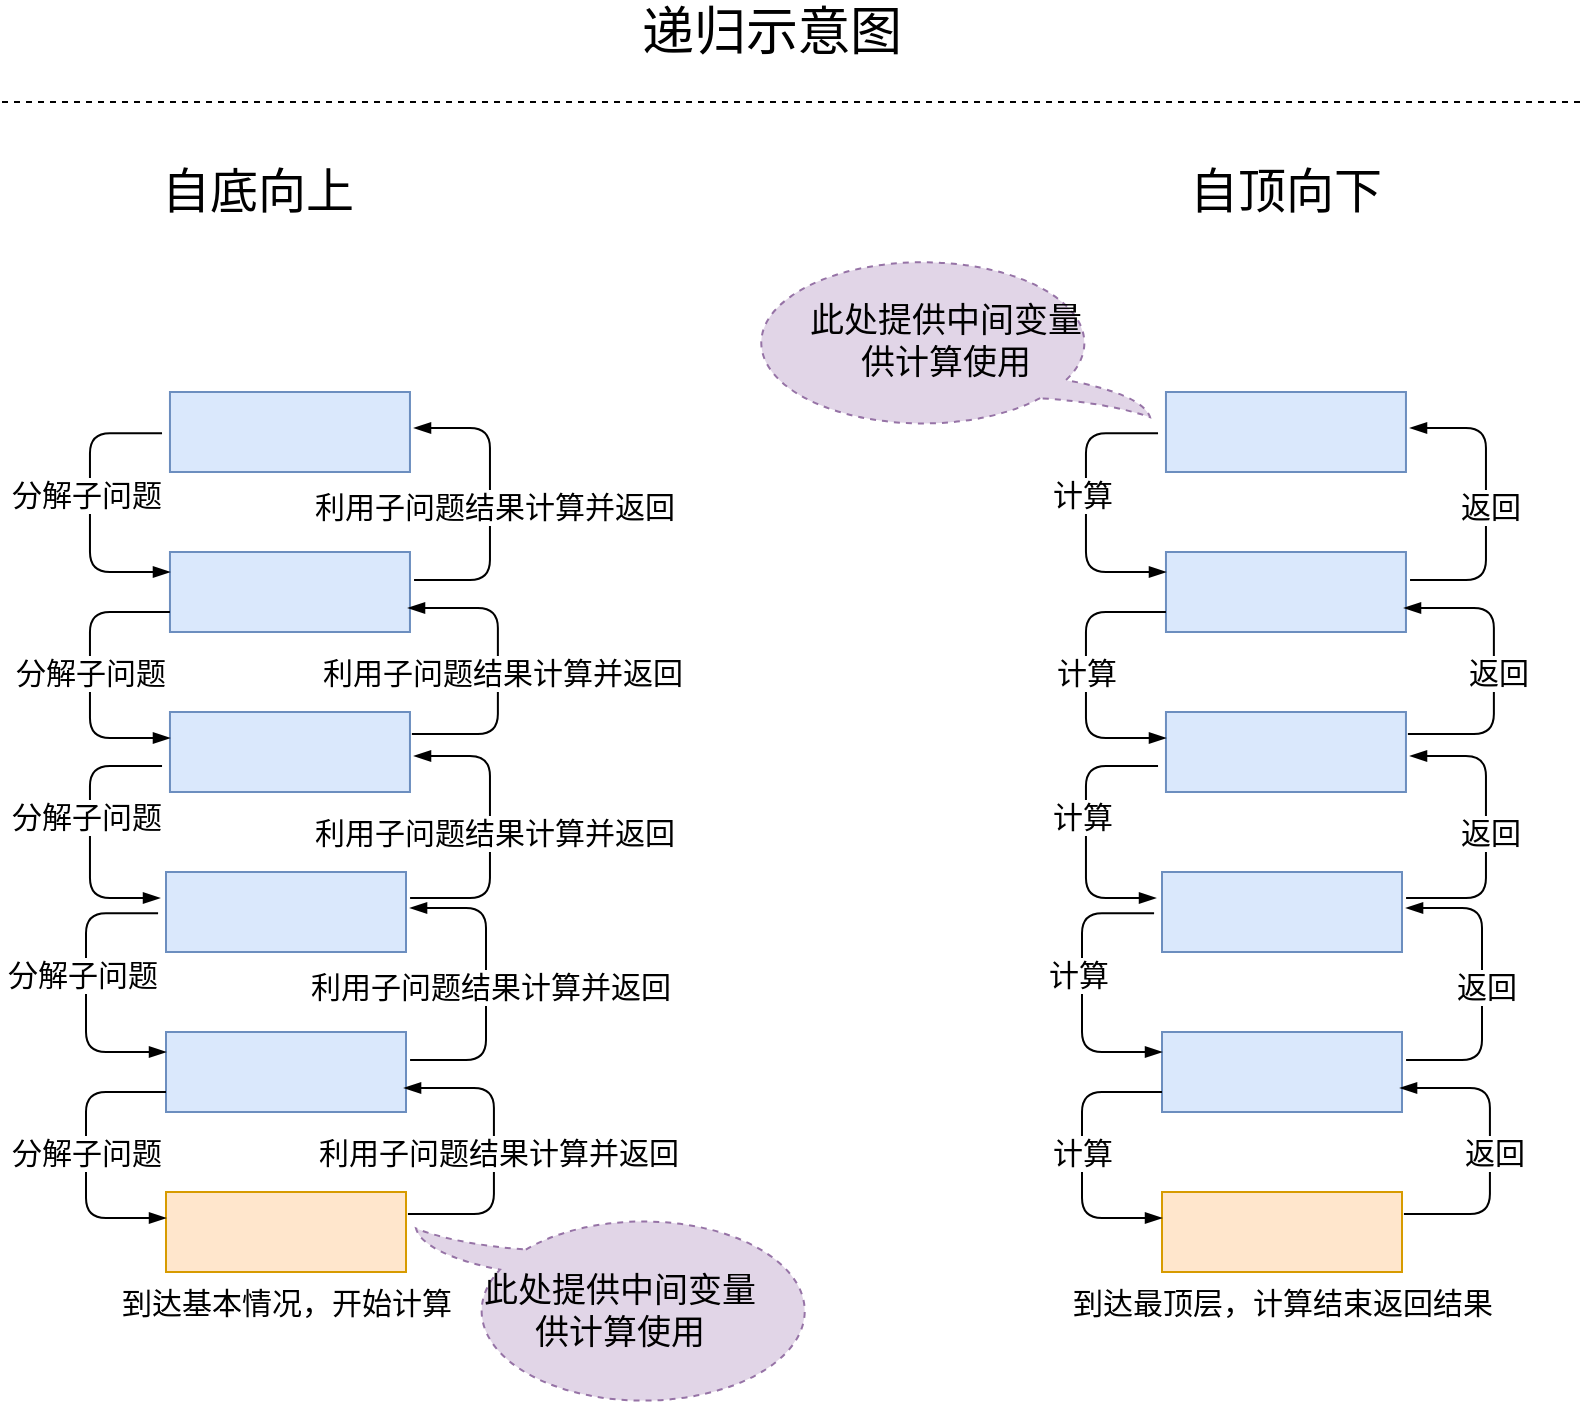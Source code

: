 <mxfile version="12.6.5" type="device" pages="8"><diagram id="AbKHx1RnPeq8a5gEpJcQ" name="递归示意图"><mxGraphModel dx="1106" dy="900" grid="1" gridSize="10" guides="1" tooltips="1" connect="1" arrows="1" fold="1" page="1" pageScale="1" pageWidth="827" pageHeight="1169" math="0" shadow="0"><root><mxCell id="0"/><mxCell id="1" parent="0"/><mxCell id="Jt4dUgovjez2uYbVUG0l-1" value="" style="verticalLabelPosition=bottom;verticalAlign=top;html=1;shape=mxgraph.basic.rect;fillColor2=none;strokeWidth=1;size=20;indent=5;fillColor=#dae8fc;strokeColor=#6c8ebf;labelBackgroundColor=#ffffff;labelBorderColor=none;fontSize=15;" parent="1" vertex="1"><mxGeometry x="93.98" y="210" width="120" height="40" as="geometry"/></mxCell><mxCell id="Jt4dUgovjez2uYbVUG0l-2" value="" style="verticalLabelPosition=bottom;verticalAlign=top;html=1;shape=mxgraph.basic.rect;fillColor2=none;strokeWidth=1;size=20;indent=5;fillColor=#dae8fc;strokeColor=#6c8ebf;labelBackgroundColor=#ffffff;labelBorderColor=none;fontSize=15;" parent="1" vertex="1"><mxGeometry x="93.98" y="290" width="120" height="40" as="geometry"/></mxCell><mxCell id="Jt4dUgovjez2uYbVUG0l-4" value="" style="verticalLabelPosition=bottom;verticalAlign=top;html=1;shape=mxgraph.basic.rect;fillColor2=none;strokeWidth=1;size=20;indent=5;fillColor=#dae8fc;strokeColor=#6c8ebf;labelBackgroundColor=#ffffff;labelBorderColor=none;fontSize=15;" parent="1" vertex="1"><mxGeometry x="93.98" y="370" width="120" height="40" as="geometry"/></mxCell><mxCell id="Jt4dUgovjez2uYbVUG0l-3" value="" style="endArrow=blockThin;html=1;entryX=0;entryY=0.25;entryDx=0;entryDy=0;entryPerimeter=0;exitX=-0.033;exitY=0.517;exitDx=0;exitDy=0;exitPerimeter=0;endFill=1;edgeStyle=elbowEdgeStyle;strokeColor=#000000;elbow=vertical;labelBackgroundColor=#ffffff;labelBorderColor=none;fontSize=15;" parent="1" source="Jt4dUgovjez2uYbVUG0l-1" target="Jt4dUgovjez2uYbVUG0l-2" edge="1"><mxGeometry width="50" height="50" relative="1" as="geometry"><mxPoint x="453.98" y="500" as="sourcePoint"/><mxPoint x="93.98" y="458" as="targetPoint"/><Array as="points"><mxPoint x="53.98" y="280"/><mxPoint x="53.98" y="270"/><mxPoint x="63.98" y="350"/><mxPoint x="53.98" y="400"/></Array></mxGeometry></mxCell><mxCell id="Jt4dUgovjez2uYbVUG0l-7" value="分解子问题" style="text;html=1;align=center;verticalAlign=middle;resizable=0;points=[];labelBackgroundColor=#ffffff;labelBorderColor=none;fontSize=15;" parent="Jt4dUgovjez2uYbVUG0l-3" vertex="1" connectable="0"><mxGeometry x="0.119" y="-2" relative="1" as="geometry"><mxPoint y="-15.64" as="offset"/></mxGeometry></mxCell><mxCell id="Jt4dUgovjez2uYbVUG0l-6" value="" style="endArrow=blockThin;html=1;endFill=1;edgeStyle=elbowEdgeStyle;strokeColor=#000000;entryX=0;entryY=0.325;entryDx=0;entryDy=0;entryPerimeter=0;labelBackgroundColor=#ffffff;labelBorderColor=none;fontSize=15;" parent="1" target="Jt4dUgovjez2uYbVUG0l-4" edge="1"><mxGeometry width="50" height="50" relative="1" as="geometry"><mxPoint x="93.98" y="320" as="sourcePoint"/><mxPoint x="103.98" y="399.32" as="targetPoint"/><Array as="points"><mxPoint x="53.98" y="360"/></Array></mxGeometry></mxCell><mxCell id="Jt4dUgovjez2uYbVUG0l-8" value="分解子问题" style="text;html=1;align=center;verticalAlign=middle;resizable=0;points=[];labelBackgroundColor=#ffffff;labelBorderColor=none;fontSize=15;" parent="Jt4dUgovjez2uYbVUG0l-6" vertex="1" connectable="0"><mxGeometry x="-0.455" y="13" relative="1" as="geometry"><mxPoint x="-1" y="17" as="offset"/></mxGeometry></mxCell><mxCell id="Jt4dUgovjez2uYbVUG0l-9" value="" style="endArrow=blockThin;html=1;entryX=0.992;entryY=0.7;entryDx=0;entryDy=0;entryPerimeter=0;exitX=1.008;exitY=0.275;exitDx=0;exitDy=0;exitPerimeter=0;endFill=1;edgeStyle=elbowEdgeStyle;strokeColor=#000000;elbow=vertical;labelBackgroundColor=#ffffff;labelBorderColor=none;fontSize=15;" parent="1" source="Jt4dUgovjez2uYbVUG0l-4" target="Jt4dUgovjez2uYbVUG0l-2" edge="1"><mxGeometry width="50" height="50" relative="1" as="geometry"><mxPoint x="293.98" y="310" as="sourcePoint"/><mxPoint x="297.94" y="379.32" as="targetPoint"/><Array as="points"><mxPoint x="257.94" y="359.32"/><mxPoint x="257.94" y="349.32"/><mxPoint x="267.94" y="429.32"/><mxPoint x="257.94" y="479.32"/></Array></mxGeometry></mxCell><mxCell id="Jt4dUgovjez2uYbVUG0l-10" value="利用子问题结果计算并返回" style="text;html=1;align=center;verticalAlign=middle;resizable=0;points=[];labelBackgroundColor=#ffffff;labelBorderColor=none;fontSize=15;" parent="Jt4dUgovjez2uYbVUG0l-9" vertex="1" connectable="0"><mxGeometry x="0.119" y="-2" relative="1" as="geometry"><mxPoint y="10" as="offset"/></mxGeometry></mxCell><mxCell id="Jt4dUgovjez2uYbVUG0l-11" value="" style="endArrow=blockThin;html=1;entryX=1.017;entryY=0.45;entryDx=0;entryDy=0;entryPerimeter=0;exitX=1.017;exitY=0.35;exitDx=0;exitDy=0;exitPerimeter=0;endFill=1;edgeStyle=elbowEdgeStyle;strokeColor=#000000;elbow=vertical;labelBackgroundColor=#ffffff;labelBorderColor=none;fontSize=15;" parent="1" source="Jt4dUgovjez2uYbVUG0l-2" target="Jt4dUgovjez2uYbVUG0l-1" edge="1"><mxGeometry width="50" height="50" relative="1" as="geometry"><mxPoint x="313.98" y="280" as="sourcePoint"/><mxPoint x="312.06" y="217" as="targetPoint"/><Array as="points"><mxPoint x="253.98" y="270"/><mxPoint x="356.98" y="248.32"/><mxPoint x="366.98" y="328.32"/><mxPoint x="356.98" y="378.32"/></Array></mxGeometry></mxCell><mxCell id="Jt4dUgovjez2uYbVUG0l-12" value="利用子问题结果计算并返回" style="text;html=1;align=center;verticalAlign=middle;resizable=0;points=[];labelBackgroundColor=#ffffff;labelBorderColor=none;fontSize=15;" parent="Jt4dUgovjez2uYbVUG0l-11" vertex="1" connectable="0"><mxGeometry x="0.119" y="-2" relative="1" as="geometry"><mxPoint y="10" as="offset"/></mxGeometry></mxCell><mxCell id="Jt4dUgovjez2uYbVUG0l-15" value="" style="verticalLabelPosition=bottom;verticalAlign=top;html=1;shape=mxgraph.basic.rect;fillColor2=none;strokeWidth=1;size=20;indent=5;fillColor=#dae8fc;strokeColor=#6c8ebf;labelBackgroundColor=#ffffff;labelBorderColor=none;fontSize=15;" parent="1" vertex="1"><mxGeometry x="92.0" y="450" width="120" height="40" as="geometry"/></mxCell><mxCell id="Jt4dUgovjez2uYbVUG0l-16" value="" style="verticalLabelPosition=bottom;verticalAlign=top;html=1;shape=mxgraph.basic.rect;fillColor2=none;strokeWidth=1;size=20;indent=5;fillColor=#dae8fc;strokeColor=#6c8ebf;labelBackgroundColor=#ffffff;labelBorderColor=none;fontSize=15;" parent="1" vertex="1"><mxGeometry x="92.0" y="530" width="120" height="40" as="geometry"/></mxCell><mxCell id="Jt4dUgovjez2uYbVUG0l-17" value="到达基本情况，开始计算" style="verticalLabelPosition=bottom;verticalAlign=top;html=1;shape=mxgraph.basic.rect;fillColor2=none;strokeWidth=1;size=20;indent=5;fillColor=#ffe6cc;strokeColor=#d79b00;labelBackgroundColor=#ffffff;labelBorderColor=none;fontSize=15;" parent="1" vertex="1"><mxGeometry x="92.0" y="610" width="120" height="40" as="geometry"/></mxCell><mxCell id="Jt4dUgovjez2uYbVUG0l-18" value="" style="endArrow=blockThin;html=1;entryX=0;entryY=0.25;entryDx=0;entryDy=0;entryPerimeter=0;exitX=-0.033;exitY=0.517;exitDx=0;exitDy=0;exitPerimeter=0;endFill=1;edgeStyle=elbowEdgeStyle;strokeColor=#000000;elbow=vertical;labelBackgroundColor=#ffffff;labelBorderColor=none;fontSize=15;" parent="1" source="Jt4dUgovjez2uYbVUG0l-15" target="Jt4dUgovjez2uYbVUG0l-16" edge="1"><mxGeometry width="50" height="50" relative="1" as="geometry"><mxPoint x="452" y="740" as="sourcePoint"/><mxPoint x="92.0" y="698" as="targetPoint"/><Array as="points"><mxPoint x="52.0" y="520"/><mxPoint x="52.0" y="510"/><mxPoint x="62.0" y="590"/><mxPoint x="52.0" y="640"/></Array></mxGeometry></mxCell><mxCell id="Jt4dUgovjez2uYbVUG0l-19" value="分解子问题" style="text;html=1;align=center;verticalAlign=middle;resizable=0;points=[];labelBackgroundColor=#ffffff;labelBorderColor=none;fontSize=15;" parent="Jt4dUgovjez2uYbVUG0l-18" vertex="1" connectable="0"><mxGeometry x="0.119" y="-2" relative="1" as="geometry"><mxPoint y="-15.64" as="offset"/></mxGeometry></mxCell><mxCell id="Jt4dUgovjez2uYbVUG0l-20" value="" style="endArrow=blockThin;html=1;endFill=1;edgeStyle=elbowEdgeStyle;strokeColor=#000000;entryX=0;entryY=0.325;entryDx=0;entryDy=0;entryPerimeter=0;labelBackgroundColor=#ffffff;labelBorderColor=none;fontSize=15;" parent="1" target="Jt4dUgovjez2uYbVUG0l-17" edge="1"><mxGeometry width="50" height="50" relative="1" as="geometry"><mxPoint x="92.0" y="560" as="sourcePoint"/><mxPoint x="102.0" y="639.32" as="targetPoint"/><Array as="points"><mxPoint x="52.0" y="600"/></Array></mxGeometry></mxCell><mxCell id="Jt4dUgovjez2uYbVUG0l-21" value="分解子问题" style="text;html=1;align=center;verticalAlign=middle;resizable=0;points=[];labelBackgroundColor=#ffffff;labelBorderColor=none;fontSize=15;" parent="Jt4dUgovjez2uYbVUG0l-20" vertex="1" connectable="0"><mxGeometry x="-0.455" y="13" relative="1" as="geometry"><mxPoint x="-1" y="17" as="offset"/></mxGeometry></mxCell><mxCell id="Jt4dUgovjez2uYbVUG0l-22" value="" style="endArrow=blockThin;html=1;entryX=0.992;entryY=0.7;entryDx=0;entryDy=0;entryPerimeter=0;exitX=1.008;exitY=0.275;exitDx=0;exitDy=0;exitPerimeter=0;endFill=1;edgeStyle=elbowEdgeStyle;strokeColor=#000000;elbow=vertical;labelBackgroundColor=#ffffff;labelBorderColor=none;fontSize=15;" parent="1" source="Jt4dUgovjez2uYbVUG0l-17" target="Jt4dUgovjez2uYbVUG0l-16" edge="1"><mxGeometry width="50" height="50" relative="1" as="geometry"><mxPoint x="292" y="550" as="sourcePoint"/><mxPoint x="295.96" y="619.32" as="targetPoint"/><Array as="points"><mxPoint x="255.96" y="599.32"/><mxPoint x="255.96" y="589.32"/><mxPoint x="265.96" y="669.32"/><mxPoint x="255.96" y="719.32"/></Array></mxGeometry></mxCell><mxCell id="Jt4dUgovjez2uYbVUG0l-23" value="利用子问题结果计算并返回" style="text;html=1;align=center;verticalAlign=middle;resizable=0;points=[];labelBackgroundColor=#ffffff;labelBorderColor=none;fontSize=15;" parent="Jt4dUgovjez2uYbVUG0l-22" vertex="1" connectable="0"><mxGeometry x="0.119" y="-2" relative="1" as="geometry"><mxPoint y="10" as="offset"/></mxGeometry></mxCell><mxCell id="Jt4dUgovjez2uYbVUG0l-24" value="" style="endArrow=blockThin;html=1;entryX=1.017;entryY=0.45;entryDx=0;entryDy=0;entryPerimeter=0;exitX=1.017;exitY=0.35;exitDx=0;exitDy=0;exitPerimeter=0;endFill=1;edgeStyle=elbowEdgeStyle;strokeColor=#000000;elbow=vertical;labelBackgroundColor=#ffffff;labelBorderColor=none;fontSize=15;" parent="1" source="Jt4dUgovjez2uYbVUG0l-16" target="Jt4dUgovjez2uYbVUG0l-15" edge="1"><mxGeometry width="50" height="50" relative="1" as="geometry"><mxPoint x="312" y="520" as="sourcePoint"/><mxPoint x="310.08" y="457" as="targetPoint"/><Array as="points"><mxPoint x="252.0" y="510"/><mxPoint x="355" y="488.32"/><mxPoint x="365" y="568.32"/><mxPoint x="355" y="618.32"/></Array></mxGeometry></mxCell><mxCell id="Jt4dUgovjez2uYbVUG0l-25" value="利用子问题结果计算并返回" style="text;html=1;align=center;verticalAlign=middle;resizable=0;points=[];labelBackgroundColor=#ffffff;labelBorderColor=none;fontSize=15;" parent="Jt4dUgovjez2uYbVUG0l-24" vertex="1" connectable="0"><mxGeometry x="0.119" y="-2" relative="1" as="geometry"><mxPoint y="10" as="offset"/></mxGeometry></mxCell><mxCell id="Jt4dUgovjez2uYbVUG0l-26" value="" style="endArrow=blockThin;html=1;entryX=1.017;entryY=0.55;entryDx=0;entryDy=0;entryPerimeter=0;exitX=1.017;exitY=0.325;exitDx=0;exitDy=0;exitPerimeter=0;endFill=1;edgeStyle=elbowEdgeStyle;strokeColor=#000000;elbow=vertical;labelBackgroundColor=#ffffff;labelBorderColor=none;fontSize=15;" parent="1" source="Jt4dUgovjez2uYbVUG0l-15" target="Jt4dUgovjez2uYbVUG0l-4" edge="1"><mxGeometry width="50" height="50" relative="1" as="geometry"><mxPoint x="333.98" y="480" as="sourcePoint"/><mxPoint x="333.98" y="404" as="targetPoint"/><Array as="points"><mxPoint x="253.98" y="420"/><mxPoint x="474.94" y="424.32"/><mxPoint x="484.94" y="504.32"/><mxPoint x="474.94" y="554.32"/></Array></mxGeometry></mxCell><mxCell id="Jt4dUgovjez2uYbVUG0l-27" value="利用子问题结果计算并返回" style="text;html=1;align=center;verticalAlign=middle;resizable=0;points=[];labelBackgroundColor=#ffffff;labelBorderColor=none;fontSize=15;" parent="Jt4dUgovjez2uYbVUG0l-26" vertex="1" connectable="0"><mxGeometry x="0.119" y="-2" relative="1" as="geometry"><mxPoint y="10" as="offset"/></mxGeometry></mxCell><mxCell id="Jt4dUgovjez2uYbVUG0l-28" value="" style="endArrow=blockThin;html=1;exitX=-0.033;exitY=0.675;exitDx=0;exitDy=0;exitPerimeter=0;endFill=1;edgeStyle=elbowEdgeStyle;strokeColor=#000000;elbow=vertical;entryX=-0.025;entryY=0.325;entryDx=0;entryDy=0;entryPerimeter=0;labelBackgroundColor=#ffffff;labelBorderColor=none;fontSize=15;" parent="1" source="Jt4dUgovjez2uYbVUG0l-4" target="Jt4dUgovjez2uYbVUG0l-15" edge="1"><mxGeometry width="50" height="50" relative="1" as="geometry"><mxPoint x="323.98" y="440" as="sourcePoint"/><mxPoint x="53.98" y="460" as="targetPoint"/><Array as="points"><mxPoint x="53.98" y="430"/><mxPoint x="287.94" y="479.32"/><mxPoint x="297.94" y="559.32"/><mxPoint x="287.94" y="609.32"/></Array></mxGeometry></mxCell><mxCell id="Jt4dUgovjez2uYbVUG0l-29" value="分解子问题" style="text;html=1;align=center;verticalAlign=middle;resizable=0;points=[];labelBackgroundColor=#ffffff;labelBorderColor=none;fontSize=15;" parent="Jt4dUgovjez2uYbVUG0l-28" vertex="1" connectable="0"><mxGeometry x="0.119" y="-2" relative="1" as="geometry"><mxPoint y="-15.64" as="offset"/></mxGeometry></mxCell><mxCell id="Jt4dUgovjez2uYbVUG0l-36" value="" style="verticalLabelPosition=bottom;verticalAlign=top;html=1;shape=mxgraph.basic.rect;fillColor2=none;strokeWidth=1;size=20;indent=5;fillColor=#dae8fc;strokeColor=#6c8ebf;labelBackgroundColor=#ffffff;labelBorderColor=none;fontSize=15;" parent="1" vertex="1"><mxGeometry x="591.98" y="210" width="120" height="40" as="geometry"/></mxCell><mxCell id="Jt4dUgovjez2uYbVUG0l-37" value="" style="verticalLabelPosition=bottom;verticalAlign=top;html=1;shape=mxgraph.basic.rect;fillColor2=none;strokeWidth=1;size=20;indent=5;fillColor=#dae8fc;strokeColor=#6c8ebf;labelBackgroundColor=#ffffff;labelBorderColor=none;fontSize=15;" parent="1" vertex="1"><mxGeometry x="591.98" y="290" width="120" height="40" as="geometry"/></mxCell><mxCell id="Jt4dUgovjez2uYbVUG0l-38" value="" style="verticalLabelPosition=bottom;verticalAlign=top;html=1;shape=mxgraph.basic.rect;fillColor2=none;strokeWidth=1;size=20;indent=5;fillColor=#dae8fc;strokeColor=#6c8ebf;labelBackgroundColor=#ffffff;labelBorderColor=none;fontSize=15;" parent="1" vertex="1"><mxGeometry x="591.98" y="370" width="120" height="40" as="geometry"/></mxCell><mxCell id="Jt4dUgovjez2uYbVUG0l-39" value="" style="endArrow=blockThin;html=1;entryX=0;entryY=0.25;entryDx=0;entryDy=0;entryPerimeter=0;exitX=-0.033;exitY=0.517;exitDx=0;exitDy=0;exitPerimeter=0;endFill=1;edgeStyle=elbowEdgeStyle;strokeColor=#000000;elbow=vertical;labelBackgroundColor=#ffffff;labelBorderColor=none;fontSize=15;" parent="1" source="Jt4dUgovjez2uYbVUG0l-36" target="Jt4dUgovjez2uYbVUG0l-37" edge="1"><mxGeometry width="50" height="50" relative="1" as="geometry"><mxPoint x="951.98" y="500" as="sourcePoint"/><mxPoint x="591.98" y="458" as="targetPoint"/><Array as="points"><mxPoint x="551.98" y="280"/><mxPoint x="551.98" y="270"/><mxPoint x="561.98" y="350"/><mxPoint x="551.98" y="400"/></Array></mxGeometry></mxCell><mxCell id="Jt4dUgovjez2uYbVUG0l-40" value="计算" style="text;html=1;align=center;verticalAlign=middle;resizable=0;points=[];labelBackgroundColor=#ffffff;labelBorderColor=none;fontSize=15;" parent="Jt4dUgovjez2uYbVUG0l-39" vertex="1" connectable="0"><mxGeometry x="0.119" y="-2" relative="1" as="geometry"><mxPoint y="-15.64" as="offset"/></mxGeometry></mxCell><mxCell id="Jt4dUgovjez2uYbVUG0l-41" value="" style="endArrow=blockThin;html=1;endFill=1;edgeStyle=elbowEdgeStyle;strokeColor=#000000;entryX=0;entryY=0.325;entryDx=0;entryDy=0;entryPerimeter=0;labelBackgroundColor=#ffffff;labelBorderColor=none;fontSize=15;" parent="1" target="Jt4dUgovjez2uYbVUG0l-38" edge="1"><mxGeometry width="50" height="50" relative="1" as="geometry"><mxPoint x="591.98" y="320" as="sourcePoint"/><mxPoint x="601.98" y="399.32" as="targetPoint"/><Array as="points"><mxPoint x="551.98" y="360"/></Array></mxGeometry></mxCell><mxCell id="Jt4dUgovjez2uYbVUG0l-42" value="计算" style="text;html=1;align=center;verticalAlign=middle;resizable=0;points=[];labelBackgroundColor=#ffffff;labelBorderColor=none;fontSize=15;" parent="Jt4dUgovjez2uYbVUG0l-41" vertex="1" connectable="0"><mxGeometry x="-0.455" y="13" relative="1" as="geometry"><mxPoint x="-1" y="17" as="offset"/></mxGeometry></mxCell><mxCell id="Jt4dUgovjez2uYbVUG0l-43" value="" style="endArrow=blockThin;html=1;entryX=0.992;entryY=0.7;entryDx=0;entryDy=0;entryPerimeter=0;exitX=1.008;exitY=0.275;exitDx=0;exitDy=0;exitPerimeter=0;endFill=1;edgeStyle=elbowEdgeStyle;strokeColor=#000000;elbow=vertical;labelBackgroundColor=#ffffff;labelBorderColor=none;fontSize=15;" parent="1" source="Jt4dUgovjez2uYbVUG0l-38" target="Jt4dUgovjez2uYbVUG0l-37" edge="1"><mxGeometry width="50" height="50" relative="1" as="geometry"><mxPoint x="791.98" y="310" as="sourcePoint"/><mxPoint x="795.94" y="379.32" as="targetPoint"/><Array as="points"><mxPoint x="755.94" y="359.32"/><mxPoint x="755.94" y="349.32"/><mxPoint x="765.94" y="429.32"/><mxPoint x="755.94" y="479.32"/></Array></mxGeometry></mxCell><mxCell id="Jt4dUgovjez2uYbVUG0l-44" value="返回" style="text;html=1;align=center;verticalAlign=middle;resizable=0;points=[];labelBackgroundColor=#ffffff;labelBorderColor=none;fontSize=15;" parent="Jt4dUgovjez2uYbVUG0l-43" vertex="1" connectable="0"><mxGeometry x="0.119" y="-2" relative="1" as="geometry"><mxPoint y="10" as="offset"/></mxGeometry></mxCell><mxCell id="Jt4dUgovjez2uYbVUG0l-45" value="" style="endArrow=blockThin;html=1;entryX=1.017;entryY=0.45;entryDx=0;entryDy=0;entryPerimeter=0;exitX=1.017;exitY=0.35;exitDx=0;exitDy=0;exitPerimeter=0;endFill=1;edgeStyle=elbowEdgeStyle;strokeColor=#000000;elbow=vertical;labelBackgroundColor=#ffffff;labelBorderColor=none;fontSize=15;" parent="1" source="Jt4dUgovjez2uYbVUG0l-37" target="Jt4dUgovjez2uYbVUG0l-36" edge="1"><mxGeometry width="50" height="50" relative="1" as="geometry"><mxPoint x="811.98" y="280" as="sourcePoint"/><mxPoint x="810.06" y="217" as="targetPoint"/><Array as="points"><mxPoint x="751.98" y="270"/><mxPoint x="854.98" y="248.32"/><mxPoint x="864.98" y="328.32"/><mxPoint x="854.98" y="378.32"/></Array></mxGeometry></mxCell><mxCell id="Jt4dUgovjez2uYbVUG0l-46" value="返回" style="text;html=1;align=center;verticalAlign=middle;resizable=0;points=[];labelBackgroundColor=#ffffff;labelBorderColor=none;fontSize=15;" parent="Jt4dUgovjez2uYbVUG0l-45" vertex="1" connectable="0"><mxGeometry x="0.119" y="-2" relative="1" as="geometry"><mxPoint y="10" as="offset"/></mxGeometry></mxCell><mxCell id="Jt4dUgovjez2uYbVUG0l-47" value="" style="verticalLabelPosition=bottom;verticalAlign=top;html=1;shape=mxgraph.basic.rect;fillColor2=none;strokeWidth=1;size=20;indent=5;fillColor=#dae8fc;strokeColor=#6c8ebf;labelBackgroundColor=#ffffff;labelBorderColor=none;fontSize=15;" parent="1" vertex="1"><mxGeometry x="590" y="450" width="120" height="40" as="geometry"/></mxCell><mxCell id="Jt4dUgovjez2uYbVUG0l-48" value="" style="verticalLabelPosition=bottom;verticalAlign=top;html=1;shape=mxgraph.basic.rect;fillColor2=none;strokeWidth=1;size=20;indent=5;fillColor=#dae8fc;strokeColor=#6c8ebf;labelBackgroundColor=#ffffff;labelBorderColor=none;fontSize=15;" parent="1" vertex="1"><mxGeometry x="590" y="530" width="120" height="40" as="geometry"/></mxCell><mxCell id="Jt4dUgovjez2uYbVUG0l-49" value="到达最顶层，计算结束返回结果" style="verticalLabelPosition=bottom;verticalAlign=top;html=1;shape=mxgraph.basic.rect;fillColor2=none;strokeWidth=1;size=20;indent=5;fillColor=#ffe6cc;strokeColor=#d79b00;labelBackgroundColor=#ffffff;labelBorderColor=none;fontSize=15;" parent="1" vertex="1"><mxGeometry x="590" y="610" width="120" height="40" as="geometry"/></mxCell><mxCell id="Jt4dUgovjez2uYbVUG0l-50" value="" style="endArrow=blockThin;html=1;entryX=0;entryY=0.25;entryDx=0;entryDy=0;entryPerimeter=0;exitX=-0.033;exitY=0.517;exitDx=0;exitDy=0;exitPerimeter=0;endFill=1;edgeStyle=elbowEdgeStyle;strokeColor=#000000;elbow=vertical;labelBackgroundColor=#ffffff;labelBorderColor=none;fontSize=15;" parent="1" source="Jt4dUgovjez2uYbVUG0l-47" target="Jt4dUgovjez2uYbVUG0l-48" edge="1"><mxGeometry width="50" height="50" relative="1" as="geometry"><mxPoint x="950" y="740" as="sourcePoint"/><mxPoint x="590" y="698" as="targetPoint"/><Array as="points"><mxPoint x="550" y="520"/><mxPoint x="550" y="510"/><mxPoint x="560" y="590"/><mxPoint x="550" y="640"/></Array></mxGeometry></mxCell><mxCell id="Jt4dUgovjez2uYbVUG0l-51" value="计算" style="text;html=1;align=center;verticalAlign=middle;resizable=0;points=[];labelBackgroundColor=#ffffff;labelBorderColor=none;fontSize=15;" parent="Jt4dUgovjez2uYbVUG0l-50" vertex="1" connectable="0"><mxGeometry x="0.119" y="-2" relative="1" as="geometry"><mxPoint y="-15.64" as="offset"/></mxGeometry></mxCell><mxCell id="Jt4dUgovjez2uYbVUG0l-52" value="" style="endArrow=blockThin;html=1;endFill=1;edgeStyle=elbowEdgeStyle;strokeColor=#000000;entryX=0;entryY=0.325;entryDx=0;entryDy=0;entryPerimeter=0;labelBackgroundColor=#ffffff;labelBorderColor=none;fontSize=15;" parent="1" target="Jt4dUgovjez2uYbVUG0l-49" edge="1"><mxGeometry width="50" height="50" relative="1" as="geometry"><mxPoint x="590" y="560" as="sourcePoint"/><mxPoint x="600" y="639.32" as="targetPoint"/><Array as="points"><mxPoint x="550" y="600"/></Array></mxGeometry></mxCell><mxCell id="Jt4dUgovjez2uYbVUG0l-53" value="计算" style="text;html=1;align=center;verticalAlign=middle;resizable=0;points=[];labelBackgroundColor=#ffffff;labelBorderColor=none;fontSize=15;" parent="Jt4dUgovjez2uYbVUG0l-52" vertex="1" connectable="0"><mxGeometry x="-0.455" y="13" relative="1" as="geometry"><mxPoint x="-1" y="17" as="offset"/></mxGeometry></mxCell><mxCell id="Jt4dUgovjez2uYbVUG0l-54" value="" style="endArrow=blockThin;html=1;entryX=0.992;entryY=0.7;entryDx=0;entryDy=0;entryPerimeter=0;exitX=1.008;exitY=0.275;exitDx=0;exitDy=0;exitPerimeter=0;endFill=1;edgeStyle=elbowEdgeStyle;strokeColor=#000000;elbow=vertical;labelBackgroundColor=#ffffff;labelBorderColor=none;fontSize=15;" parent="1" source="Jt4dUgovjez2uYbVUG0l-49" target="Jt4dUgovjez2uYbVUG0l-48" edge="1"><mxGeometry width="50" height="50" relative="1" as="geometry"><mxPoint x="790" y="550" as="sourcePoint"/><mxPoint x="793.96" y="619.32" as="targetPoint"/><Array as="points"><mxPoint x="753.96" y="599.32"/><mxPoint x="753.96" y="589.32"/><mxPoint x="763.96" y="669.32"/><mxPoint x="753.96" y="719.32"/></Array></mxGeometry></mxCell><mxCell id="Jt4dUgovjez2uYbVUG0l-55" value="返回" style="text;html=1;align=center;verticalAlign=middle;resizable=0;points=[];labelBackgroundColor=#ffffff;labelBorderColor=none;fontSize=15;" parent="Jt4dUgovjez2uYbVUG0l-54" vertex="1" connectable="0"><mxGeometry x="0.119" y="-2" relative="1" as="geometry"><mxPoint y="10" as="offset"/></mxGeometry></mxCell><mxCell id="Jt4dUgovjez2uYbVUG0l-56" value="" style="endArrow=blockThin;html=1;entryX=1.017;entryY=0.45;entryDx=0;entryDy=0;entryPerimeter=0;exitX=1.017;exitY=0.35;exitDx=0;exitDy=0;exitPerimeter=0;endFill=1;edgeStyle=elbowEdgeStyle;strokeColor=#000000;elbow=vertical;labelBackgroundColor=#ffffff;labelBorderColor=none;fontSize=15;" parent="1" source="Jt4dUgovjez2uYbVUG0l-48" target="Jt4dUgovjez2uYbVUG0l-47" edge="1"><mxGeometry width="50" height="50" relative="1" as="geometry"><mxPoint x="810" y="520" as="sourcePoint"/><mxPoint x="808.08" y="457" as="targetPoint"/><Array as="points"><mxPoint x="750" y="510"/><mxPoint x="853" y="488.32"/><mxPoint x="863" y="568.32"/><mxPoint x="853" y="618.32"/></Array></mxGeometry></mxCell><mxCell id="Jt4dUgovjez2uYbVUG0l-57" value="返回" style="text;html=1;align=center;verticalAlign=middle;resizable=0;points=[];labelBackgroundColor=#ffffff;labelBorderColor=none;fontSize=15;" parent="Jt4dUgovjez2uYbVUG0l-56" vertex="1" connectable="0"><mxGeometry x="0.119" y="-2" relative="1" as="geometry"><mxPoint y="10" as="offset"/></mxGeometry></mxCell><mxCell id="Jt4dUgovjez2uYbVUG0l-58" value="" style="endArrow=blockThin;html=1;entryX=1.017;entryY=0.55;entryDx=0;entryDy=0;entryPerimeter=0;exitX=1.017;exitY=0.325;exitDx=0;exitDy=0;exitPerimeter=0;endFill=1;edgeStyle=elbowEdgeStyle;strokeColor=#000000;elbow=vertical;labelBackgroundColor=#ffffff;labelBorderColor=none;fontSize=15;" parent="1" source="Jt4dUgovjez2uYbVUG0l-47" target="Jt4dUgovjez2uYbVUG0l-38" edge="1"><mxGeometry width="50" height="50" relative="1" as="geometry"><mxPoint x="831.98" y="480" as="sourcePoint"/><mxPoint x="831.98" y="404" as="targetPoint"/><Array as="points"><mxPoint x="751.98" y="420"/><mxPoint x="972.94" y="424.32"/><mxPoint x="982.94" y="504.32"/><mxPoint x="972.94" y="554.32"/></Array></mxGeometry></mxCell><mxCell id="Jt4dUgovjez2uYbVUG0l-59" value="返回" style="text;html=1;align=center;verticalAlign=middle;resizable=0;points=[];labelBackgroundColor=#ffffff;labelBorderColor=none;fontSize=15;" parent="Jt4dUgovjez2uYbVUG0l-58" vertex="1" connectable="0"><mxGeometry x="0.119" y="-2" relative="1" as="geometry"><mxPoint y="10" as="offset"/></mxGeometry></mxCell><mxCell id="Jt4dUgovjez2uYbVUG0l-60" value="" style="endArrow=blockThin;html=1;exitX=-0.033;exitY=0.675;exitDx=0;exitDy=0;exitPerimeter=0;endFill=1;edgeStyle=elbowEdgeStyle;strokeColor=#000000;elbow=vertical;entryX=-0.025;entryY=0.325;entryDx=0;entryDy=0;entryPerimeter=0;labelBackgroundColor=#ffffff;labelBorderColor=none;fontSize=15;" parent="1" source="Jt4dUgovjez2uYbVUG0l-38" target="Jt4dUgovjez2uYbVUG0l-47" edge="1"><mxGeometry width="50" height="50" relative="1" as="geometry"><mxPoint x="821.98" y="440" as="sourcePoint"/><mxPoint x="551.98" y="460" as="targetPoint"/><Array as="points"><mxPoint x="551.98" y="430"/><mxPoint x="785.94" y="479.32"/><mxPoint x="795.94" y="559.32"/><mxPoint x="785.94" y="609.32"/></Array></mxGeometry></mxCell><mxCell id="Jt4dUgovjez2uYbVUG0l-61" value="计算" style="text;html=1;align=center;verticalAlign=middle;resizable=0;points=[];labelBackgroundColor=#ffffff;labelBorderColor=none;fontSize=15;" parent="Jt4dUgovjez2uYbVUG0l-60" vertex="1" connectable="0"><mxGeometry x="0.119" y="-2" relative="1" as="geometry"><mxPoint y="-15.64" as="offset"/></mxGeometry></mxCell><mxCell id="Jt4dUgovjez2uYbVUG0l-62" value="自底向上" style="text;html=1;strokeColor=none;fillColor=none;align=center;verticalAlign=middle;whiteSpace=wrap;rounded=0;labelBackgroundColor=#ffffff;fontSize=24;" parent="1" vertex="1"><mxGeometry x="73.02" y="100" width="130" height="20" as="geometry"/></mxCell><mxCell id="Jt4dUgovjez2uYbVUG0l-63" value="自顶向下" style="text;html=1;strokeColor=none;fillColor=none;align=center;verticalAlign=middle;whiteSpace=wrap;rounded=0;labelBackgroundColor=#ffffff;fontSize=24;" parent="1" vertex="1"><mxGeometry x="561.98" y="100" width="180" height="20" as="geometry"/></mxCell><mxCell id="Jt4dUgovjez2uYbVUG0l-69" value="此处提供中间变量&lt;br&gt;供计算使用" style="whiteSpace=wrap;html=1;shape=mxgraph.basic.oval_callout;dashed=1;labelBackgroundColor=none;strokeWidth=1;fontSize=17;direction=south;fillColor=#e1d5e7;strokeColor=#9673a6;" parent="1" vertex="1"><mxGeometry x="217" y="620" width="204" height="100" as="geometry"/></mxCell><mxCell id="Jt4dUgovjez2uYbVUG0l-71" value="此处提供中间变量&lt;br&gt;供计算使用" style="whiteSpace=wrap;html=1;shape=mxgraph.basic.oval_callout;dashed=1;labelBackgroundColor=none;strokeWidth=1;fontSize=17;direction=north;fillColor=#e1d5e7;strokeColor=#9673a6;" parent="1" vertex="1"><mxGeometry x="380" y="140" width="204" height="90" as="geometry"/></mxCell><mxCell id="Jt4dUgovjez2uYbVUG0l-72" value="递归示意图" style="text;html=1;strokeColor=none;fillColor=none;align=center;verticalAlign=middle;whiteSpace=wrap;rounded=0;dashed=1;labelBackgroundColor=#ffffff;fontSize=26;" parent="1" vertex="1"><mxGeometry x="250" y="20" width="290" height="20" as="geometry"/></mxCell><mxCell id="Jt4dUgovjez2uYbVUG0l-73" value="" style="line;strokeWidth=1;html=1;dashed=1;labelBackgroundColor=#ffffff;fontSize=26;" parent="1" vertex="1"><mxGeometry x="10" y="60" width="790" height="10" as="geometry"/></mxCell></root></mxGraphModel></diagram><diagram name="树" id="JbzLkPPWHjaBFHR-o14I"><mxGraphModel dx="1230" dy="900" grid="1" gridSize="15" guides="1" tooltips="1" connect="1" arrows="1" fold="1" page="1" pageScale="1" pageWidth="827" pageHeight="1169" math="0" shadow="0"><root><mxCell id="6m3ZulH_oysvRZXoSuzq-0"/><mxCell id="6m3ZulH_oysvRZXoSuzq-1" parent="6m3ZulH_oysvRZXoSuzq-0"/><mxCell id="6m3ZulH_oysvRZXoSuzq-2" value="" style="rounded=0;orthogonalLoop=1;jettySize=auto;html=1;fontSize=22;endArrow=none;endFill=0;fillColor=#f5f5f5;strokeColor=#666666;labelBackgroundColor=none;" edge="1" parent="6m3ZulH_oysvRZXoSuzq-1" source="6m3ZulH_oysvRZXoSuzq-3" target="6m3ZulH_oysvRZXoSuzq-6"><mxGeometry relative="1" as="geometry"/></mxCell><mxCell id="6m3ZulH_oysvRZXoSuzq-3" value="36" style="ellipse;whiteSpace=wrap;html=1;aspect=fixed;fontSize=22;fontStyle=0;labelBackgroundColor=none;labelBorderColor=none;fillColor=#f5f5f5;strokeColor=#666666;fontColor=#333333;" vertex="1" parent="6m3ZulH_oysvRZXoSuzq-1"><mxGeometry x="765" y="270" width="50" height="50" as="geometry"/></mxCell><mxCell id="6m3ZulH_oysvRZXoSuzq-4" value="" style="edgeStyle=none;rounded=0;orthogonalLoop=1;jettySize=auto;html=1;endArrow=none;endFill=0;fontSize=22;fillColor=#f5f5f5;strokeColor=#666666;labelBackgroundColor=none;" edge="1" parent="6m3ZulH_oysvRZXoSuzq-1" source="6m3ZulH_oysvRZXoSuzq-6" target="6m3ZulH_oysvRZXoSuzq-37"><mxGeometry relative="1" as="geometry"/></mxCell><mxCell id="6m3ZulH_oysvRZXoSuzq-5" value="" style="edgeStyle=none;rounded=0;orthogonalLoop=1;jettySize=auto;html=1;endArrow=none;endFill=0;fontSize=22;fillColor=#f5f5f5;strokeColor=#666666;labelBackgroundColor=none;" edge="1" parent="6m3ZulH_oysvRZXoSuzq-1" source="6m3ZulH_oysvRZXoSuzq-6" target="6m3ZulH_oysvRZXoSuzq-9"><mxGeometry relative="1" as="geometry"/></mxCell><mxCell id="6m3ZulH_oysvRZXoSuzq-6" value="34" style="ellipse;whiteSpace=wrap;html=1;aspect=fixed;fontSize=22;fontStyle=0;labelBackgroundColor=none;labelBorderColor=none;fillColor=#f5f5f5;strokeColor=#666666;fontColor=#333333;" vertex="1" parent="6m3ZulH_oysvRZXoSuzq-1"><mxGeometry x="720" y="195" width="50" height="50" as="geometry"/></mxCell><mxCell id="6m3ZulH_oysvRZXoSuzq-7" value="" style="edgeStyle=none;rounded=0;orthogonalLoop=1;jettySize=auto;html=1;endArrow=none;endFill=0;fontSize=22;entryX=1;entryY=0;entryDx=0;entryDy=0;fillColor=#f5f5f5;strokeColor=#666666;labelBackgroundColor=none;" edge="1" parent="6m3ZulH_oysvRZXoSuzq-1" source="6m3ZulH_oysvRZXoSuzq-9" target="6m3ZulH_oysvRZXoSuzq-31"><mxGeometry relative="1" as="geometry"><mxPoint x="583.416" y="243.167" as="targetPoint"/></mxGeometry></mxCell><mxCell id="6m3ZulH_oysvRZXoSuzq-8" value="" style="edgeStyle=none;rounded=0;orthogonalLoop=1;jettySize=auto;html=1;endArrow=none;endFill=0;fontSize=22;fillColor=#f5f5f5;strokeColor=#666666;labelBackgroundColor=none;entryX=1;entryY=1;entryDx=0;entryDy=0;" edge="1" parent="6m3ZulH_oysvRZXoSuzq-1" source="6m3ZulH_oysvRZXoSuzq-9" target="6m3ZulH_oysvRZXoSuzq-10"><mxGeometry relative="1" as="geometry"><mxPoint x="449.997" y="43.327" as="targetPoint"/></mxGeometry></mxCell><mxCell id="nA872922Zg0CiGjuONgk-7" value="" style="edgeStyle=orthogonalEdgeStyle;rounded=0;orthogonalLoop=1;jettySize=auto;html=1;fontSize=24;endArrow=none;endFill=0;" edge="1" parent="6m3ZulH_oysvRZXoSuzq-1" source="6m3ZulH_oysvRZXoSuzq-9" target="nA872922Zg0CiGjuONgk-6"><mxGeometry relative="1" as="geometry"/></mxCell><mxCell id="6m3ZulH_oysvRZXoSuzq-9" value="28" style="ellipse;whiteSpace=wrap;html=1;aspect=fixed;fontSize=22;fontStyle=0;labelBackgroundColor=none;labelBorderColor=none;fillColor=#f5f5f5;strokeColor=#666666;fontColor=#333333;" vertex="1" parent="6m3ZulH_oysvRZXoSuzq-1"><mxGeometry x="600" y="120" width="50" height="50" as="geometry"/></mxCell><mxCell id="nA872922Zg0CiGjuONgk-6" value="12" style="ellipse;whiteSpace=wrap;html=1;aspect=fixed;fontSize=22;fontStyle=0;labelBackgroundColor=none;labelBorderColor=none;fillColor=#f5f5f5;strokeColor=#666666;fontColor=#333333;" vertex="1" parent="6m3ZulH_oysvRZXoSuzq-1"><mxGeometry x="600" y="195" width="50" height="50" as="geometry"/></mxCell><mxCell id="nA872922Zg0CiGjuONgk-3" value="" style="edgeStyle=orthogonalEdgeStyle;rounded=0;orthogonalLoop=1;jettySize=auto;html=1;fontSize=24;endArrow=none;endFill=0;" edge="1" parent="6m3ZulH_oysvRZXoSuzq-1" source="6m3ZulH_oysvRZXoSuzq-10" target="nA872922Zg0CiGjuONgk-2"><mxGeometry relative="1" as="geometry"/></mxCell><mxCell id="6m3ZulH_oysvRZXoSuzq-10" value="18" style="ellipse;whiteSpace=wrap;html=1;aspect=fixed;fontSize=22;fontStyle=0;labelBackgroundColor=none;labelBorderColor=none;fillColor=#f5f5f5;strokeColor=#666666;fontColor=#333333;" vertex="1" parent="6m3ZulH_oysvRZXoSuzq-1"><mxGeometry x="395" width="50" height="50" as="geometry"/></mxCell><mxCell id="nA872922Zg0CiGjuONgk-2" value="100" style="ellipse;whiteSpace=wrap;html=1;aspect=fixed;fontSize=22;fontStyle=0;labelBackgroundColor=none;labelBorderColor=none;fillColor=#f5f5f5;strokeColor=#666666;fontColor=#333333;" vertex="1" parent="6m3ZulH_oysvRZXoSuzq-1"><mxGeometry x="395" y="120" width="50" height="50" as="geometry"/></mxCell><mxCell id="6m3ZulH_oysvRZXoSuzq-11" value="" style="edgeStyle=none;rounded=0;orthogonalLoop=1;jettySize=auto;html=1;endArrow=none;endFill=0;fontSize=22;fillColor=#f5f5f5;strokeColor=#666666;labelBackgroundColor=none;exitX=0;exitY=1;exitDx=0;exitDy=0;" edge="1" parent="6m3ZulH_oysvRZXoSuzq-1" source="6m3ZulH_oysvRZXoSuzq-10" target="6m3ZulH_oysvRZXoSuzq-14"><mxGeometry relative="1" as="geometry"><mxPoint x="393.11" y="43.301" as="sourcePoint"/></mxGeometry></mxCell><mxCell id="6m3ZulH_oysvRZXoSuzq-12" value="" style="edgeStyle=none;rounded=0;orthogonalLoop=1;jettySize=auto;html=1;endArrow=none;endFill=0;fontSize=22;fillColor=#f5f5f5;strokeColor=#666666;labelBackgroundColor=none;" edge="1" parent="6m3ZulH_oysvRZXoSuzq-1" source="6m3ZulH_oysvRZXoSuzq-14" target="6m3ZulH_oysvRZXoSuzq-26"><mxGeometry relative="1" as="geometry"/></mxCell><mxCell id="6m3ZulH_oysvRZXoSuzq-13" value="" style="edgeStyle=none;rounded=0;orthogonalLoop=1;jettySize=auto;html=1;endArrow=none;endFill=0;fontSize=22;fillColor=#f5f5f5;strokeColor=#666666;labelBackgroundColor=none;" edge="1" parent="6m3ZulH_oysvRZXoSuzq-1" source="6m3ZulH_oysvRZXoSuzq-14" target="6m3ZulH_oysvRZXoSuzq-17"><mxGeometry relative="1" as="geometry"><mxPoint x="256.584" y="243.167" as="targetPoint"/></mxGeometry></mxCell><mxCell id="nA872922Zg0CiGjuONgk-1" value="" style="edgeStyle=orthogonalEdgeStyle;rounded=0;orthogonalLoop=1;jettySize=auto;html=1;fontSize=24;endArrow=none;endFill=0;" edge="1" parent="6m3ZulH_oysvRZXoSuzq-1" source="6m3ZulH_oysvRZXoSuzq-14" target="nA872922Zg0CiGjuONgk-0"><mxGeometry relative="1" as="geometry"/></mxCell><mxCell id="6m3ZulH_oysvRZXoSuzq-14" value="6" style="ellipse;whiteSpace=wrap;html=1;aspect=fixed;fontSize=22;fontStyle=0;labelBackgroundColor=none;labelBorderColor=none;fillColor=#f5f5f5;strokeColor=#666666;fontColor=#333333;" vertex="1" parent="6m3ZulH_oysvRZXoSuzq-1"><mxGeometry x="170" y="120" width="50" height="50" as="geometry"/></mxCell><mxCell id="nA872922Zg0CiGjuONgk-0" value="6" style="ellipse;whiteSpace=wrap;html=1;aspect=fixed;fontSize=22;fontStyle=0;labelBackgroundColor=none;labelBorderColor=none;fillColor=#f5f5f5;strokeColor=#666666;fontColor=#333333;" vertex="1" parent="6m3ZulH_oysvRZXoSuzq-1"><mxGeometry x="170" y="195" width="50" height="50" as="geometry"/></mxCell><mxCell id="6m3ZulH_oysvRZXoSuzq-15" value="" style="edgeStyle=none;rounded=0;orthogonalLoop=1;jettySize=auto;html=1;endArrow=none;endFill=0;fontSize=22;fillColor=#f5f5f5;strokeColor=#666666;labelBackgroundColor=none;" edge="1" parent="6m3ZulH_oysvRZXoSuzq-1" source="6m3ZulH_oysvRZXoSuzq-17" target="6m3ZulH_oysvRZXoSuzq-20"><mxGeometry relative="1" as="geometry"><mxPoint x="256.699" y="296.89" as="sourcePoint"/></mxGeometry></mxCell><mxCell id="6m3ZulH_oysvRZXoSuzq-16" value="" style="edgeStyle=none;rounded=0;orthogonalLoop=1;jettySize=auto;html=1;endArrow=none;endFill=0;fontSize=22;fillColor=#f5f5f5;strokeColor=#666666;labelBackgroundColor=none;" edge="1" parent="6m3ZulH_oysvRZXoSuzq-1" source="6m3ZulH_oysvRZXoSuzq-17" target="6m3ZulH_oysvRZXoSuzq-18"><mxGeometry relative="1" as="geometry"/></mxCell><mxCell id="6m3ZulH_oysvRZXoSuzq-17" value="14" style="ellipse;whiteSpace=wrap;html=1;aspect=fixed;fontSize=22;fontStyle=0;labelBackgroundColor=none;labelBorderColor=none;fillColor=#f5f5f5;strokeColor=#666666;fontColor=#333333;" vertex="1" parent="6m3ZulH_oysvRZXoSuzq-1"><mxGeometry x="295" y="195" width="50" height="50" as="geometry"/></mxCell><mxCell id="6m3ZulH_oysvRZXoSuzq-18" value="16" style="ellipse;whiteSpace=wrap;html=1;aspect=fixed;fontSize=22;fontStyle=0;labelBackgroundColor=none;labelBorderColor=none;fillColor=#f5f5f5;strokeColor=#666666;fontColor=#333333;" vertex="1" parent="6m3ZulH_oysvRZXoSuzq-1"><mxGeometry x="345" y="270" width="50" height="50" as="geometry"/></mxCell><mxCell id="6m3ZulH_oysvRZXoSuzq-20" value="12" style="ellipse;whiteSpace=wrap;html=1;aspect=fixed;fontSize=22;fontStyle=0;labelBackgroundColor=none;labelBorderColor=none;fillColor=#f5f5f5;strokeColor=#666666;fontColor=#333333;" vertex="1" parent="6m3ZulH_oysvRZXoSuzq-1"><mxGeometry x="255" y="270" width="50" height="50" as="geometry"/></mxCell><mxCell id="6m3ZulH_oysvRZXoSuzq-24" value="" style="edgeStyle=none;rounded=0;orthogonalLoop=1;jettySize=auto;html=1;endArrow=none;endFill=0;fontSize=22;fillColor=#f5f5f5;strokeColor=#666666;labelBackgroundColor=none;" edge="1" parent="6m3ZulH_oysvRZXoSuzq-1" source="6m3ZulH_oysvRZXoSuzq-26" target="6m3ZulH_oysvRZXoSuzq-28"><mxGeometry relative="1" as="geometry"/></mxCell><mxCell id="6m3ZulH_oysvRZXoSuzq-25" value="" style="edgeStyle=none;rounded=0;orthogonalLoop=1;jettySize=auto;html=1;endArrow=none;endFill=0;fontSize=22;fillColor=#f5f5f5;strokeColor=#666666;labelBackgroundColor=none;" edge="1" parent="6m3ZulH_oysvRZXoSuzq-1" source="6m3ZulH_oysvRZXoSuzq-26" target="6m3ZulH_oysvRZXoSuzq-27"><mxGeometry relative="1" as="geometry"/></mxCell><mxCell id="6m3ZulH_oysvRZXoSuzq-26" value="2" style="ellipse;whiteSpace=wrap;html=1;aspect=fixed;fontSize=22;fontStyle=0;labelBackgroundColor=none;labelBorderColor=none;fillColor=#f5f5f5;strokeColor=#666666;fontColor=#333333;" vertex="1" parent="6m3ZulH_oysvRZXoSuzq-1"><mxGeometry x="60" y="195" width="50" height="50" as="geometry"/></mxCell><mxCell id="6m3ZulH_oysvRZXoSuzq-27" value="4" style="ellipse;whiteSpace=wrap;html=1;aspect=fixed;fontSize=22;fontStyle=0;labelBackgroundColor=none;labelBorderColor=none;fillColor=#f5f5f5;strokeColor=#666666;fontColor=#333333;" vertex="1" parent="6m3ZulH_oysvRZXoSuzq-1"><mxGeometry x="120" y="270" width="50" height="50" as="geometry"/></mxCell><mxCell id="6m3ZulH_oysvRZXoSuzq-28" value="1" style="ellipse;whiteSpace=wrap;html=1;aspect=fixed;fontSize=22;fontStyle=0;labelBackgroundColor=none;labelBorderColor=none;fillColor=#f5f5f5;strokeColor=#666666;fontColor=#333333;" vertex="1" parent="6m3ZulH_oysvRZXoSuzq-1"><mxGeometry y="270" width="50" height="50" as="geometry"/></mxCell><mxCell id="nA872922Zg0CiGjuONgk-5" value="" style="edgeStyle=orthogonalEdgeStyle;rounded=0;orthogonalLoop=1;jettySize=auto;html=1;fontSize=24;endArrow=none;endFill=0;" edge="1" parent="6m3ZulH_oysvRZXoSuzq-1" source="6m3ZulH_oysvRZXoSuzq-31" target="nA872922Zg0CiGjuONgk-4"><mxGeometry relative="1" as="geometry"/></mxCell><mxCell id="6m3ZulH_oysvRZXoSuzq-31" value="24" style="ellipse;whiteSpace=wrap;html=1;aspect=fixed;fontSize=22;fontStyle=0;labelBackgroundColor=none;labelBorderColor=none;fillColor=#f5f5f5;strokeColor=#666666;fontColor=#333333;" vertex="1" parent="6m3ZulH_oysvRZXoSuzq-1"><mxGeometry x="480" y="195" width="50" height="50" as="geometry"/></mxCell><mxCell id="nA872922Zg0CiGjuONgk-4" value="98" style="ellipse;whiteSpace=wrap;html=1;aspect=fixed;fontSize=22;fontStyle=0;labelBackgroundColor=none;labelBorderColor=none;fillColor=#f5f5f5;strokeColor=#666666;fontColor=#333333;" vertex="1" parent="6m3ZulH_oysvRZXoSuzq-1"><mxGeometry x="480" y="270" width="50" height="50" as="geometry"/></mxCell><mxCell id="6m3ZulH_oysvRZXoSuzq-37" value="32" style="ellipse;whiteSpace=wrap;html=1;aspect=fixed;fontSize=22;fontStyle=0;labelBackgroundColor=none;labelBorderColor=none;fillColor=#f5f5f5;strokeColor=#666666;fontColor=#333333;" vertex="1" parent="6m3ZulH_oysvRZXoSuzq-1"><mxGeometry x="660" y="270" width="50" height="50" as="geometry"/></mxCell></root></mxGraphModel></diagram><diagram id="eUZmG-b5cPZjEh-GeSDv" name="二叉树"><mxGraphModel dx="1106" dy="900" grid="1" gridSize="15" guides="1" tooltips="1" connect="1" arrows="1" fold="1" page="1" pageScale="1" pageWidth="827" pageHeight="1169" math="0" shadow="0"><root><mxCell id="KzTqoJ5guyga0ANqImM8-0"/><mxCell id="KzTqoJ5guyga0ANqImM8-1" parent="KzTqoJ5guyga0ANqImM8-0"/><mxCell id="IWvArGCh4ETvtinfTRyj-4" value="" style="rounded=0;orthogonalLoop=1;jettySize=auto;html=1;fontSize=22;endArrow=none;endFill=0;fillColor=#f5f5f5;strokeColor=#666666;labelBackgroundColor=none;" parent="KzTqoJ5guyga0ANqImM8-1" source="IWvArGCh4ETvtinfTRyj-2" target="IWvArGCh4ETvtinfTRyj-3" edge="1"><mxGeometry relative="1" as="geometry"/></mxCell><mxCell id="IWvArGCh4ETvtinfTRyj-2" value="36" style="ellipse;whiteSpace=wrap;html=1;aspect=fixed;fontSize=22;fontStyle=0;labelBackgroundColor=none;labelBorderColor=none;fillColor=#f5f5f5;strokeColor=#666666;fontColor=#333333;" parent="KzTqoJ5guyga0ANqImM8-1" vertex="1"><mxGeometry x="765" y="270" width="50" height="50" as="geometry"/></mxCell><mxCell id="IWvArGCh4ETvtinfTRyj-8" value="" style="edgeStyle=none;rounded=0;orthogonalLoop=1;jettySize=auto;html=1;endArrow=none;endFill=0;fontSize=22;fillColor=#f5f5f5;strokeColor=#666666;labelBackgroundColor=none;" parent="KzTqoJ5guyga0ANqImM8-1" source="IWvArGCh4ETvtinfTRyj-3" target="IWvArGCh4ETvtinfTRyj-7" edge="1"><mxGeometry relative="1" as="geometry"/></mxCell><mxCell id="IWvArGCh4ETvtinfTRyj-10" value="" style="edgeStyle=none;rounded=0;orthogonalLoop=1;jettySize=auto;html=1;endArrow=none;endFill=0;fontSize=22;fillColor=#f5f5f5;strokeColor=#666666;labelBackgroundColor=none;" parent="KzTqoJ5guyga0ANqImM8-1" source="IWvArGCh4ETvtinfTRyj-3" target="IWvArGCh4ETvtinfTRyj-9" edge="1"><mxGeometry relative="1" as="geometry"/></mxCell><mxCell id="IWvArGCh4ETvtinfTRyj-3" value="34" style="ellipse;whiteSpace=wrap;html=1;aspect=fixed;fontSize=22;fontStyle=0;labelBackgroundColor=none;labelBorderColor=none;fillColor=#f5f5f5;strokeColor=#666666;fontColor=#333333;" parent="KzTqoJ5guyga0ANqImM8-1" vertex="1"><mxGeometry x="720" y="180" width="50" height="50" as="geometry"/></mxCell><mxCell id="IWvArGCh4ETvtinfTRyj-12" value="" style="edgeStyle=none;rounded=0;orthogonalLoop=1;jettySize=auto;html=1;endArrow=none;endFill=0;fontSize=22;entryX=1;entryY=0;entryDx=0;entryDy=0;fillColor=#f5f5f5;strokeColor=#666666;labelBackgroundColor=none;" parent="KzTqoJ5guyga0ANqImM8-1" source="IWvArGCh4ETvtinfTRyj-9" target="IWvArGCh4ETvtinfTRyj-11" edge="1"><mxGeometry relative="1" as="geometry"><mxPoint x="583.416" y="243.167" as="targetPoint"/></mxGeometry></mxCell><mxCell id="IWvArGCh4ETvtinfTRyj-14" value="" style="edgeStyle=none;rounded=0;orthogonalLoop=1;jettySize=auto;html=1;endArrow=none;endFill=0;fontSize=22;fillColor=#f5f5f5;strokeColor=#666666;labelBackgroundColor=none;entryX=1;entryY=1;entryDx=0;entryDy=0;" parent="KzTqoJ5guyga0ANqImM8-1" source="IWvArGCh4ETvtinfTRyj-9" target="IWvArGCh4ETvtinfTRyj-15" edge="1"><mxGeometry relative="1" as="geometry"><mxPoint x="449.997" y="43.327" as="targetPoint"/></mxGeometry></mxCell><mxCell id="IWvArGCh4ETvtinfTRyj-9" value="28" style="ellipse;whiteSpace=wrap;html=1;aspect=fixed;fontSize=22;fontStyle=0;labelBackgroundColor=none;labelBorderColor=none;fillColor=#f5f5f5;strokeColor=#666666;fontColor=#333333;" parent="KzTqoJ5guyga0ANqImM8-1" vertex="1"><mxGeometry x="600" y="120" width="50" height="50" as="geometry"/></mxCell><mxCell id="IWvArGCh4ETvtinfTRyj-15" value="18" style="ellipse;whiteSpace=wrap;html=1;aspect=fixed;fontSize=22;fontStyle=0;labelBackgroundColor=none;labelBorderColor=none;fillColor=#f5f5f5;strokeColor=#666666;fontColor=#333333;" parent="KzTqoJ5guyga0ANqImM8-1" vertex="1"><mxGeometry x="395" width="50" height="50" as="geometry"/></mxCell><mxCell id="IWvArGCh4ETvtinfTRyj-20" value="" style="edgeStyle=none;rounded=0;orthogonalLoop=1;jettySize=auto;html=1;endArrow=none;endFill=0;fontSize=22;fillColor=#f5f5f5;strokeColor=#666666;labelBackgroundColor=none;exitX=0;exitY=1;exitDx=0;exitDy=0;" parent="KzTqoJ5guyga0ANqImM8-1" source="IWvArGCh4ETvtinfTRyj-15" target="IWvArGCh4ETvtinfTRyj-19" edge="1"><mxGeometry relative="1" as="geometry"><mxPoint x="393.11" y="43.301" as="sourcePoint"/></mxGeometry></mxCell><mxCell id="IWvArGCh4ETvtinfTRyj-24" value="" style="edgeStyle=none;rounded=0;orthogonalLoop=1;jettySize=auto;html=1;endArrow=none;endFill=0;fontSize=22;fillColor=#f5f5f5;strokeColor=#666666;labelBackgroundColor=none;" parent="KzTqoJ5guyga0ANqImM8-1" source="IWvArGCh4ETvtinfTRyj-19" target="IWvArGCh4ETvtinfTRyj-23" edge="1"><mxGeometry relative="1" as="geometry"/></mxCell><mxCell id="IWvArGCh4ETvtinfTRyj-26" value="" style="edgeStyle=none;rounded=0;orthogonalLoop=1;jettySize=auto;html=1;endArrow=none;endFill=0;fontSize=22;fillColor=#f5f5f5;strokeColor=#666666;labelBackgroundColor=none;" parent="KzTqoJ5guyga0ANqImM8-1" source="IWvArGCh4ETvtinfTRyj-19" target="IWvArGCh4ETvtinfTRyj-25" edge="1"><mxGeometry relative="1" as="geometry"><mxPoint x="256.584" y="243.167" as="targetPoint"/></mxGeometry></mxCell><mxCell id="IWvArGCh4ETvtinfTRyj-19" value="6" style="ellipse;whiteSpace=wrap;html=1;aspect=fixed;fontSize=22;fontStyle=0;labelBackgroundColor=none;labelBorderColor=none;fillColor=#f5f5f5;strokeColor=#666666;fontColor=#333333;" parent="KzTqoJ5guyga0ANqImM8-1" vertex="1"><mxGeometry x="170" y="120" width="50" height="50" as="geometry"/></mxCell><mxCell id="IWvArGCh4ETvtinfTRyj-30" value="" style="edgeStyle=none;rounded=0;orthogonalLoop=1;jettySize=auto;html=1;endArrow=none;endFill=0;fontSize=22;fillColor=#f5f5f5;strokeColor=#666666;labelBackgroundColor=none;" parent="KzTqoJ5guyga0ANqImM8-1" source="IWvArGCh4ETvtinfTRyj-25" target="IWvArGCh4ETvtinfTRyj-29" edge="1"><mxGeometry relative="1" as="geometry"><mxPoint x="256.699" y="296.89" as="sourcePoint"/></mxGeometry></mxCell><mxCell id="IWvArGCh4ETvtinfTRyj-36" value="" style="edgeStyle=none;rounded=0;orthogonalLoop=1;jettySize=auto;html=1;endArrow=none;endFill=0;fontSize=22;fillColor=#f5f5f5;strokeColor=#666666;labelBackgroundColor=none;" parent="KzTqoJ5guyga0ANqImM8-1" source="IWvArGCh4ETvtinfTRyj-25" target="IWvArGCh4ETvtinfTRyj-35" edge="1"><mxGeometry relative="1" as="geometry"/></mxCell><mxCell id="IWvArGCh4ETvtinfTRyj-25" value="14" style="ellipse;whiteSpace=wrap;html=1;aspect=fixed;fontSize=22;fontStyle=0;labelBackgroundColor=none;labelBorderColor=none;fillColor=#f5f5f5;strokeColor=#666666;fontColor=#333333;" parent="KzTqoJ5guyga0ANqImM8-1" vertex="1"><mxGeometry x="300" y="180" width="50" height="50" as="geometry"/></mxCell><mxCell id="IWvArGCh4ETvtinfTRyj-35" value="16" style="ellipse;whiteSpace=wrap;html=1;aspect=fixed;fontSize=22;fontStyle=0;labelBackgroundColor=none;labelBorderColor=none;fillColor=#f5f5f5;strokeColor=#666666;fontColor=#333333;" parent="KzTqoJ5guyga0ANqImM8-1" vertex="1"><mxGeometry x="345" y="270" width="50" height="50" as="geometry"/></mxCell><mxCell id="IWvArGCh4ETvtinfTRyj-47" value="" style="edgeStyle=none;rounded=0;orthogonalLoop=1;jettySize=auto;html=1;endArrow=none;endFill=0;fontSize=22;fillColor=#f5f5f5;strokeColor=#666666;labelBackgroundColor=none;" parent="KzTqoJ5guyga0ANqImM8-1" source="IWvArGCh4ETvtinfTRyj-29" target="IWvArGCh4ETvtinfTRyj-46" edge="1"><mxGeometry relative="1" as="geometry"/></mxCell><mxCell id="IWvArGCh4ETvtinfTRyj-29" value="12" style="ellipse;whiteSpace=wrap;html=1;aspect=fixed;fontSize=22;fontStyle=0;labelBackgroundColor=none;labelBorderColor=none;fillColor=#f5f5f5;strokeColor=#666666;fontColor=#333333;" parent="KzTqoJ5guyga0ANqImM8-1" vertex="1"><mxGeometry x="255" y="270" width="50" height="50" as="geometry"/></mxCell><mxCell id="IWvArGCh4ETvtinfTRyj-49" value="" style="edgeStyle=none;rounded=0;orthogonalLoop=1;jettySize=auto;html=1;endArrow=none;endFill=0;fontSize=22;fillColor=#f5f5f5;strokeColor=#666666;labelBackgroundColor=none;" parent="KzTqoJ5guyga0ANqImM8-1" source="IWvArGCh4ETvtinfTRyj-46" target="IWvArGCh4ETvtinfTRyj-48" edge="1"><mxGeometry relative="1" as="geometry"/></mxCell><mxCell id="IWvArGCh4ETvtinfTRyj-46" value="8" style="ellipse;whiteSpace=wrap;html=1;aspect=fixed;fontSize=22;fontStyle=0;labelBackgroundColor=none;labelBorderColor=none;fillColor=#f5f5f5;strokeColor=#666666;fontColor=#333333;" parent="KzTqoJ5guyga0ANqImM8-1" vertex="1"><mxGeometry x="210" y="360" width="50" height="50" as="geometry"/></mxCell><mxCell id="IWvArGCh4ETvtinfTRyj-48" value="10" style="ellipse;whiteSpace=wrap;html=1;aspect=fixed;fontSize=22;fontStyle=0;labelBackgroundColor=none;labelBorderColor=none;fillColor=#f5f5f5;strokeColor=#666666;fontColor=#333333;" parent="KzTqoJ5guyga0ANqImM8-1" vertex="1"><mxGeometry x="255" y="450" width="50" height="50" as="geometry"/></mxCell><mxCell id="IWvArGCh4ETvtinfTRyj-28" value="" style="edgeStyle=none;rounded=0;orthogonalLoop=1;jettySize=auto;html=1;endArrow=none;endFill=0;fontSize=22;fillColor=#f5f5f5;strokeColor=#666666;labelBackgroundColor=none;" parent="KzTqoJ5guyga0ANqImM8-1" source="IWvArGCh4ETvtinfTRyj-23" target="IWvArGCh4ETvtinfTRyj-27" edge="1"><mxGeometry relative="1" as="geometry"/></mxCell><mxCell id="IWvArGCh4ETvtinfTRyj-45" value="" style="edgeStyle=none;rounded=0;orthogonalLoop=1;jettySize=auto;html=1;endArrow=none;endFill=0;fontSize=22;fillColor=#f5f5f5;strokeColor=#666666;labelBackgroundColor=none;" parent="KzTqoJ5guyga0ANqImM8-1" source="IWvArGCh4ETvtinfTRyj-23" target="IWvArGCh4ETvtinfTRyj-44" edge="1"><mxGeometry relative="1" as="geometry"/></mxCell><mxCell id="IWvArGCh4ETvtinfTRyj-23" value="2" style="ellipse;whiteSpace=wrap;html=1;aspect=fixed;fontSize=22;fontStyle=0;labelBackgroundColor=none;labelBorderColor=none;fillColor=#f5f5f5;strokeColor=#666666;fontColor=#333333;" parent="KzTqoJ5guyga0ANqImM8-1" vertex="1"><mxGeometry x="60" y="180" width="50" height="50" as="geometry"/></mxCell><mxCell id="IWvArGCh4ETvtinfTRyj-44" value="4" style="ellipse;whiteSpace=wrap;html=1;aspect=fixed;fontSize=22;fontStyle=0;labelBackgroundColor=none;labelBorderColor=none;fillColor=#f5f5f5;strokeColor=#666666;fontColor=#333333;" parent="KzTqoJ5guyga0ANqImM8-1" vertex="1"><mxGeometry x="120" y="270" width="50" height="50" as="geometry"/></mxCell><mxCell id="IWvArGCh4ETvtinfTRyj-27" value="1" style="ellipse;whiteSpace=wrap;html=1;aspect=fixed;fontSize=22;fontStyle=0;labelBackgroundColor=none;labelBorderColor=none;fillColor=#f5f5f5;strokeColor=#666666;fontColor=#333333;" parent="KzTqoJ5guyga0ANqImM8-1" vertex="1"><mxGeometry y="270" width="50" height="50" as="geometry"/></mxCell><mxCell id="IWvArGCh4ETvtinfTRyj-40" value="" style="edgeStyle=none;rounded=0;orthogonalLoop=1;jettySize=auto;html=1;endArrow=none;endFill=0;fontSize=22;fillColor=#f5f5f5;strokeColor=#666666;labelBackgroundColor=none;" parent="KzTqoJ5guyga0ANqImM8-1" source="IWvArGCh4ETvtinfTRyj-11" target="IWvArGCh4ETvtinfTRyj-39" edge="1"><mxGeometry relative="1" as="geometry"/></mxCell><mxCell id="IWvArGCh4ETvtinfTRyj-42" value="" style="edgeStyle=none;rounded=0;orthogonalLoop=1;jettySize=auto;html=1;endArrow=none;endFill=0;fontSize=22;fillColor=#f5f5f5;strokeColor=#666666;labelBackgroundColor=none;" parent="KzTqoJ5guyga0ANqImM8-1" source="IWvArGCh4ETvtinfTRyj-11" target="IWvArGCh4ETvtinfTRyj-41" edge="1"><mxGeometry relative="1" as="geometry"/></mxCell><mxCell id="IWvArGCh4ETvtinfTRyj-11" value="24" style="ellipse;whiteSpace=wrap;html=1;aspect=fixed;fontSize=22;fontStyle=0;labelBackgroundColor=none;labelBorderColor=none;fillColor=#f5f5f5;strokeColor=#666666;fontColor=#333333;" parent="KzTqoJ5guyga0ANqImM8-1" vertex="1"><mxGeometry x="480" y="180" width="50" height="50" as="geometry"/></mxCell><mxCell id="IWvArGCh4ETvtinfTRyj-51" value="" style="edgeStyle=none;rounded=0;orthogonalLoop=1;jettySize=auto;html=1;endArrow=none;endFill=0;fontSize=22;fillColor=#f5f5f5;strokeColor=#666666;labelBackgroundColor=none;" parent="KzTqoJ5guyga0ANqImM8-1" source="IWvArGCh4ETvtinfTRyj-41" target="IWvArGCh4ETvtinfTRyj-50" edge="1"><mxGeometry relative="1" as="geometry"/></mxCell><mxCell id="IWvArGCh4ETvtinfTRyj-41" value="20" style="ellipse;whiteSpace=wrap;html=1;aspect=fixed;fontSize=22;fontStyle=0;labelBackgroundColor=none;labelBorderColor=none;fillColor=#f5f5f5;strokeColor=#666666;fontColor=#333333;" parent="KzTqoJ5guyga0ANqImM8-1" vertex="1"><mxGeometry x="420" y="270" width="50" height="50" as="geometry"/></mxCell><mxCell id="IWvArGCh4ETvtinfTRyj-50" value="22" style="ellipse;whiteSpace=wrap;html=1;aspect=fixed;fontSize=22;fontStyle=0;labelBackgroundColor=none;labelBorderColor=none;fillColor=#f5f5f5;strokeColor=#666666;fontColor=#333333;" parent="KzTqoJ5guyga0ANqImM8-1" vertex="1"><mxGeometry x="465" y="360" width="50" height="50" as="geometry"/></mxCell><mxCell id="IWvArGCh4ETvtinfTRyj-39" value="26" style="ellipse;whiteSpace=wrap;html=1;aspect=fixed;fontSize=22;fontStyle=0;labelBackgroundColor=none;labelBorderColor=none;fillColor=#f5f5f5;strokeColor=#666666;fontColor=#333333;" parent="KzTqoJ5guyga0ANqImM8-1" vertex="1"><mxGeometry x="553.42" y="270" width="50" height="50" as="geometry"/></mxCell><mxCell id="IWvArGCh4ETvtinfTRyj-38" value="" style="edgeStyle=none;rounded=0;orthogonalLoop=1;jettySize=auto;html=1;endArrow=none;endFill=0;fontSize=22;fillColor=#f5f5f5;strokeColor=#666666;labelBackgroundColor=none;" parent="KzTqoJ5guyga0ANqImM8-1" source="IWvArGCh4ETvtinfTRyj-7" target="IWvArGCh4ETvtinfTRyj-37" edge="1"><mxGeometry relative="1" as="geometry"/></mxCell><mxCell id="IWvArGCh4ETvtinfTRyj-7" value="32" style="ellipse;whiteSpace=wrap;html=1;aspect=fixed;fontSize=22;fontStyle=0;labelBackgroundColor=none;labelBorderColor=none;fillColor=#f5f5f5;strokeColor=#666666;fontColor=#333333;" parent="KzTqoJ5guyga0ANqImM8-1" vertex="1"><mxGeometry x="660" y="270" width="50" height="50" as="geometry"/></mxCell><mxCell id="IWvArGCh4ETvtinfTRyj-37" value="30" style="ellipse;whiteSpace=wrap;html=1;aspect=fixed;fontSize=22;fontStyle=0;labelBackgroundColor=none;labelBorderColor=none;fillColor=#f5f5f5;strokeColor=#666666;fontColor=#333333;" parent="KzTqoJ5guyga0ANqImM8-1" vertex="1"><mxGeometry x="630" y="360" width="50" height="50" as="geometry"/></mxCell><mxCell id="ILngJYJzDpJCfzxkosGt-0" value="二叉树" style="text;html=1;strokeColor=none;fillColor=none;align=center;verticalAlign=middle;whiteSpace=wrap;rounded=0;labelBackgroundColor=none;fontSize=27;" parent="KzTqoJ5guyga0ANqImM8-1" vertex="1"><mxGeometry x="50" y="30" width="120" height="20" as="geometry"/></mxCell></root></mxGraphModel></diagram><diagram name="二叉树遍历" id="H9fA8_iKfrgqhE-fxW1R"><mxGraphModel dx="1106" dy="900" grid="1" gridSize="15" guides="1" tooltips="1" connect="1" arrows="1" fold="1" page="1" pageScale="1" pageWidth="827" pageHeight="1169" math="0" shadow="0"><root><mxCell id="HRx8fpIog4rgiql5jAGI-0"/><mxCell id="HRx8fpIog4rgiql5jAGI-1" parent="HRx8fpIog4rgiql5jAGI-0"/><mxCell id="HRx8fpIog4rgiql5jAGI-12" value="" style="edgeStyle=none;rounded=0;orthogonalLoop=1;jettySize=auto;html=1;endArrow=none;endFill=0;fontSize=22;fillColor=#f5f5f5;strokeColor=#666666;labelBackgroundColor=none;" parent="HRx8fpIog4rgiql5jAGI-1" source="HRx8fpIog4rgiql5jAGI-14" target="HRx8fpIog4rgiql5jAGI-26" edge="1"><mxGeometry relative="1" as="geometry"/></mxCell><mxCell id="HRx8fpIog4rgiql5jAGI-13" value="" style="edgeStyle=none;rounded=0;orthogonalLoop=1;jettySize=auto;html=1;endArrow=none;endFill=0;fontSize=22;fillColor=#f5f5f5;strokeColor=#666666;labelBackgroundColor=none;" parent="HRx8fpIog4rgiql5jAGI-1" source="HRx8fpIog4rgiql5jAGI-14" target="HRx8fpIog4rgiql5jAGI-17" edge="1"><mxGeometry relative="1" as="geometry"><mxPoint x="256.584" y="123.167" as="targetPoint"/></mxGeometry></mxCell><mxCell id="HRx8fpIog4rgiql5jAGI-14" value="A" style="ellipse;whiteSpace=wrap;html=1;aspect=fixed;fontSize=22;fontStyle=0;labelBackgroundColor=none;labelBorderColor=none;fillColor=#f5f5f5;strokeColor=#666666;fontColor=#333333;" parent="HRx8fpIog4rgiql5jAGI-1" vertex="1"><mxGeometry x="170" width="50" height="50" as="geometry"/></mxCell><mxCell id="HRx8fpIog4rgiql5jAGI-15" value="" style="edgeStyle=none;rounded=0;orthogonalLoop=1;jettySize=auto;html=1;endArrow=none;endFill=0;fontSize=22;fillColor=#f5f5f5;strokeColor=#666666;labelBackgroundColor=none;" parent="HRx8fpIog4rgiql5jAGI-1" source="HRx8fpIog4rgiql5jAGI-17" target="HRx8fpIog4rgiql5jAGI-20" edge="1"><mxGeometry relative="1" as="geometry"><mxPoint x="256.699" y="176.89" as="sourcePoint"/></mxGeometry></mxCell><mxCell id="HRx8fpIog4rgiql5jAGI-16" value="" style="edgeStyle=none;rounded=0;orthogonalLoop=1;jettySize=auto;html=1;endArrow=none;endFill=0;fontSize=22;fillColor=#f5f5f5;strokeColor=#666666;labelBackgroundColor=none;" parent="HRx8fpIog4rgiql5jAGI-1" source="HRx8fpIog4rgiql5jAGI-17" target="HRx8fpIog4rgiql5jAGI-18" edge="1"><mxGeometry relative="1" as="geometry"/></mxCell><mxCell id="HRx8fpIog4rgiql5jAGI-17" value="C" style="ellipse;whiteSpace=wrap;html=1;aspect=fixed;fontSize=22;fontStyle=0;labelBackgroundColor=none;labelBorderColor=none;fillColor=#f5f5f5;strokeColor=#666666;fontColor=#333333;" parent="HRx8fpIog4rgiql5jAGI-1" vertex="1"><mxGeometry x="300" y="60" width="50" height="50" as="geometry"/></mxCell><mxCell id="HRx8fpIog4rgiql5jAGI-18" value="G" style="ellipse;whiteSpace=wrap;html=1;aspect=fixed;fontSize=22;fontStyle=0;labelBackgroundColor=none;labelBorderColor=none;fillColor=#f5f5f5;strokeColor=#666666;fontColor=#333333;" parent="HRx8fpIog4rgiql5jAGI-1" vertex="1"><mxGeometry x="345" y="150" width="50" height="50" as="geometry"/></mxCell><mxCell id="HRx8fpIog4rgiql5jAGI-19" value="" style="edgeStyle=none;rounded=0;orthogonalLoop=1;jettySize=auto;html=1;endArrow=none;endFill=0;fontSize=22;fillColor=#f5f5f5;strokeColor=#666666;labelBackgroundColor=none;" parent="HRx8fpIog4rgiql5jAGI-1" source="HRx8fpIog4rgiql5jAGI-20" target="HRx8fpIog4rgiql5jAGI-22" edge="1"><mxGeometry relative="1" as="geometry"/></mxCell><mxCell id="HRx8fpIog4rgiql5jAGI-20" value="F" style="ellipse;whiteSpace=wrap;html=1;aspect=fixed;fontSize=22;fontStyle=0;labelBackgroundColor=none;labelBorderColor=none;fillColor=#f5f5f5;strokeColor=#666666;fontColor=#333333;" parent="HRx8fpIog4rgiql5jAGI-1" vertex="1"><mxGeometry x="255" y="150" width="50" height="50" as="geometry"/></mxCell><mxCell id="HRx8fpIog4rgiql5jAGI-21" value="" style="edgeStyle=none;rounded=0;orthogonalLoop=1;jettySize=auto;html=1;endArrow=none;endFill=0;fontSize=22;fillColor=#f5f5f5;strokeColor=#666666;labelBackgroundColor=none;" parent="HRx8fpIog4rgiql5jAGI-1" source="HRx8fpIog4rgiql5jAGI-22" target="HRx8fpIog4rgiql5jAGI-23" edge="1"><mxGeometry relative="1" as="geometry"/></mxCell><mxCell id="HRx8fpIog4rgiql5jAGI-22" value="I" style="ellipse;whiteSpace=wrap;html=1;aspect=fixed;fontSize=22;fontStyle=0;labelBackgroundColor=none;labelBorderColor=none;fillColor=#f5f5f5;strokeColor=#666666;fontColor=#333333;" parent="HRx8fpIog4rgiql5jAGI-1" vertex="1"><mxGeometry x="210" y="240" width="50" height="50" as="geometry"/></mxCell><mxCell id="HRx8fpIog4rgiql5jAGI-23" value="K" style="ellipse;whiteSpace=wrap;html=1;aspect=fixed;fontSize=22;fontStyle=0;labelBackgroundColor=none;labelBorderColor=none;fillColor=#f5f5f5;strokeColor=#666666;fontColor=#333333;" parent="HRx8fpIog4rgiql5jAGI-1" vertex="1"><mxGeometry x="255" y="330" width="50" height="50" as="geometry"/></mxCell><mxCell id="HRx8fpIog4rgiql5jAGI-24" value="" style="edgeStyle=none;rounded=0;orthogonalLoop=1;jettySize=auto;html=1;endArrow=none;endFill=0;fontSize=22;fillColor=#f5f5f5;strokeColor=#666666;labelBackgroundColor=none;" parent="HRx8fpIog4rgiql5jAGI-1" source="HRx8fpIog4rgiql5jAGI-26" target="HRx8fpIog4rgiql5jAGI-28" edge="1"><mxGeometry relative="1" as="geometry"/></mxCell><mxCell id="HRx8fpIog4rgiql5jAGI-25" value="" style="edgeStyle=none;rounded=0;orthogonalLoop=1;jettySize=auto;html=1;endArrow=none;endFill=0;fontSize=22;fillColor=#f5f5f5;strokeColor=#666666;labelBackgroundColor=none;" parent="HRx8fpIog4rgiql5jAGI-1" source="HRx8fpIog4rgiql5jAGI-26" target="HRx8fpIog4rgiql5jAGI-27" edge="1"><mxGeometry relative="1" as="geometry"/></mxCell><mxCell id="HRx8fpIog4rgiql5jAGI-26" value="B" style="ellipse;whiteSpace=wrap;html=1;aspect=fixed;fontSize=22;fontStyle=0;labelBackgroundColor=none;labelBorderColor=none;fillColor=#f5f5f5;strokeColor=#666666;fontColor=#333333;" parent="HRx8fpIog4rgiql5jAGI-1" vertex="1"><mxGeometry x="60" y="60" width="50" height="50" as="geometry"/></mxCell><mxCell id="HRx8fpIog4rgiql5jAGI-41" value="" style="rounded=0;orthogonalLoop=1;jettySize=auto;html=1;startArrow=none;startFill=0;endArrow=none;endFill=0;strokeWidth=1;fontSize=15;" parent="HRx8fpIog4rgiql5jAGI-1" source="HRx8fpIog4rgiql5jAGI-27" target="HRx8fpIog4rgiql5jAGI-40" edge="1"><mxGeometry relative="1" as="geometry"/></mxCell><mxCell id="HRx8fpIog4rgiql5jAGI-27" value="E" style="ellipse;whiteSpace=wrap;html=1;aspect=fixed;fontSize=22;fontStyle=0;labelBackgroundColor=none;labelBorderColor=none;fillColor=#f5f5f5;strokeColor=#666666;fontColor=#333333;" parent="HRx8fpIog4rgiql5jAGI-1" vertex="1"><mxGeometry x="120" y="150" width="50" height="50" as="geometry"/></mxCell><mxCell id="HRx8fpIog4rgiql5jAGI-40" value="H" style="ellipse;whiteSpace=wrap;html=1;aspect=fixed;fontSize=22;fontStyle=0;labelBackgroundColor=none;labelBorderColor=none;fillColor=#f5f5f5;strokeColor=#666666;fontColor=#333333;" parent="HRx8fpIog4rgiql5jAGI-1" vertex="1"><mxGeometry x="90" y="240" width="50" height="50" as="geometry"/></mxCell><mxCell id="HRx8fpIog4rgiql5jAGI-28" value="D" style="ellipse;whiteSpace=wrap;html=1;aspect=fixed;fontSize=22;fontStyle=0;labelBackgroundColor=none;labelBorderColor=none;fillColor=#f5f5f5;strokeColor=#666666;fontColor=#333333;" parent="HRx8fpIog4rgiql5jAGI-1" vertex="1"><mxGeometry y="150" width="50" height="50" as="geometry"/></mxCell><mxCell id="HRx8fpIog4rgiql5jAGI-42" value="前序遍历：A B D E H C F I K G&lt;br style=&quot;font-size: 21px;&quot;&gt;中序遍历：D B H E A I K F C G&lt;br style=&quot;font-size: 21px;&quot;&gt;后序遍历：D H E B K I F G C A&lt;br style=&quot;font-size: 21px;&quot;&gt;层级遍历：A B C D E F G H I K" style="text;html=1;strokeColor=none;fillColor=none;align=left;verticalAlign=middle;whiteSpace=wrap;rounded=0;labelBackgroundColor=none;fontSize=21;strokeWidth=2;spacing=7;spacingTop=1;spacingBottom=4;labelBorderColor=none;" parent="HRx8fpIog4rgiql5jAGI-1" vertex="1"><mxGeometry x="465" y="60" width="315" height="210" as="geometry"/></mxCell></root></mxGraphModel></diagram><diagram name="二叉树-完全和完美" id="T4ygorBF1eHD4NHAkvxq"><mxGraphModel dx="1230" dy="900" grid="1" gridSize="15" guides="1" tooltips="1" connect="1" arrows="1" fold="1" page="1" pageScale="1" pageWidth="827" pageHeight="1169" math="0" shadow="0"><root><mxCell id="w2_MDMEtoYiMxPI4U-cn-0"/><mxCell id="w2_MDMEtoYiMxPI4U-cn-1" parent="w2_MDMEtoYiMxPI4U-cn-0"/><mxCell id="w2_MDMEtoYiMxPI4U-cn-2" value="" style="rounded=0;orthogonalLoop=1;jettySize=auto;html=1;fontSize=22;endArrow=none;endFill=0;fillColor=#f5f5f5;strokeColor=#666666;labelBackgroundColor=none;" edge="1" parent="w2_MDMEtoYiMxPI4U-cn-1" source="w2_MDMEtoYiMxPI4U-cn-3" target="w2_MDMEtoYiMxPI4U-cn-6"><mxGeometry relative="1" as="geometry"/></mxCell><mxCell id="w2_MDMEtoYiMxPI4U-cn-3" value="36" style="ellipse;whiteSpace=wrap;html=1;aspect=fixed;fontSize=22;fontStyle=0;labelBackgroundColor=none;labelBorderColor=none;fillColor=#f5f5f5;strokeColor=#666666;fontColor=#333333;" vertex="1" parent="w2_MDMEtoYiMxPI4U-cn-1"><mxGeometry x="765" y="270" width="50" height="50" as="geometry"/></mxCell><mxCell id="w2_MDMEtoYiMxPI4U-cn-4" value="" style="edgeStyle=none;rounded=0;orthogonalLoop=1;jettySize=auto;html=1;endArrow=none;endFill=0;fontSize=22;fillColor=#f5f5f5;strokeColor=#666666;labelBackgroundColor=none;" edge="1" parent="w2_MDMEtoYiMxPI4U-cn-1" source="w2_MDMEtoYiMxPI4U-cn-6" target="w2_MDMEtoYiMxPI4U-cn-37"><mxGeometry relative="1" as="geometry"/></mxCell><mxCell id="w2_MDMEtoYiMxPI4U-cn-5" value="" style="edgeStyle=none;rounded=0;orthogonalLoop=1;jettySize=auto;html=1;endArrow=none;endFill=0;fontSize=22;fillColor=#f5f5f5;strokeColor=#666666;labelBackgroundColor=none;" edge="1" parent="w2_MDMEtoYiMxPI4U-cn-1" source="w2_MDMEtoYiMxPI4U-cn-6" target="w2_MDMEtoYiMxPI4U-cn-9"><mxGeometry relative="1" as="geometry"/></mxCell><mxCell id="w2_MDMEtoYiMxPI4U-cn-6" value="34" style="ellipse;whiteSpace=wrap;html=1;aspect=fixed;fontSize=22;fontStyle=0;labelBackgroundColor=none;labelBorderColor=none;fillColor=#f5f5f5;strokeColor=#666666;fontColor=#333333;" vertex="1" parent="w2_MDMEtoYiMxPI4U-cn-1"><mxGeometry x="720" y="180" width="50" height="50" as="geometry"/></mxCell><mxCell id="w2_MDMEtoYiMxPI4U-cn-7" value="" style="edgeStyle=none;rounded=0;orthogonalLoop=1;jettySize=auto;html=1;endArrow=none;endFill=0;fontSize=22;entryX=1;entryY=0;entryDx=0;entryDy=0;fillColor=#f5f5f5;strokeColor=#666666;labelBackgroundColor=none;" edge="1" parent="w2_MDMEtoYiMxPI4U-cn-1" source="w2_MDMEtoYiMxPI4U-cn-9" target="w2_MDMEtoYiMxPI4U-cn-31"><mxGeometry relative="1" as="geometry"><mxPoint x="583.416" y="243.167" as="targetPoint"/></mxGeometry></mxCell><mxCell id="w2_MDMEtoYiMxPI4U-cn-8" value="" style="edgeStyle=none;rounded=0;orthogonalLoop=1;jettySize=auto;html=1;endArrow=none;endFill=0;fontSize=22;fillColor=#f5f5f5;strokeColor=#666666;labelBackgroundColor=none;entryX=1;entryY=1;entryDx=0;entryDy=0;" edge="1" parent="w2_MDMEtoYiMxPI4U-cn-1" source="w2_MDMEtoYiMxPI4U-cn-9" target="w2_MDMEtoYiMxPI4U-cn-10"><mxGeometry relative="1" as="geometry"><mxPoint x="449.997" y="43.327" as="targetPoint"/></mxGeometry></mxCell><mxCell id="w2_MDMEtoYiMxPI4U-cn-9" value="28" style="ellipse;whiteSpace=wrap;html=1;aspect=fixed;fontSize=22;fontStyle=0;labelBackgroundColor=none;labelBorderColor=none;fillColor=#f5f5f5;strokeColor=#666666;fontColor=#333333;" vertex="1" parent="w2_MDMEtoYiMxPI4U-cn-1"><mxGeometry x="600" y="120" width="50" height="50" as="geometry"/></mxCell><mxCell id="w2_MDMEtoYiMxPI4U-cn-10" value="18" style="ellipse;whiteSpace=wrap;html=1;aspect=fixed;fontSize=22;fontStyle=0;labelBackgroundColor=none;labelBorderColor=none;fillColor=#f5f5f5;strokeColor=#666666;fontColor=#333333;" vertex="1" parent="w2_MDMEtoYiMxPI4U-cn-1"><mxGeometry x="395" width="50" height="50" as="geometry"/></mxCell><mxCell id="w2_MDMEtoYiMxPI4U-cn-11" value="" style="edgeStyle=none;rounded=0;orthogonalLoop=1;jettySize=auto;html=1;endArrow=none;endFill=0;fontSize=22;fillColor=#f5f5f5;strokeColor=#666666;labelBackgroundColor=none;exitX=0;exitY=1;exitDx=0;exitDy=0;" edge="1" parent="w2_MDMEtoYiMxPI4U-cn-1" source="w2_MDMEtoYiMxPI4U-cn-10" target="w2_MDMEtoYiMxPI4U-cn-14"><mxGeometry relative="1" as="geometry"><mxPoint x="393.11" y="43.301" as="sourcePoint"/></mxGeometry></mxCell><mxCell id="w2_MDMEtoYiMxPI4U-cn-12" value="" style="edgeStyle=none;rounded=0;orthogonalLoop=1;jettySize=auto;html=1;endArrow=none;endFill=0;fontSize=22;fillColor=#f5f5f5;strokeColor=#666666;labelBackgroundColor=none;" edge="1" parent="w2_MDMEtoYiMxPI4U-cn-1" source="w2_MDMEtoYiMxPI4U-cn-14" target="w2_MDMEtoYiMxPI4U-cn-26"><mxGeometry relative="1" as="geometry"/></mxCell><mxCell id="w2_MDMEtoYiMxPI4U-cn-13" value="" style="edgeStyle=none;rounded=0;orthogonalLoop=1;jettySize=auto;html=1;endArrow=none;endFill=0;fontSize=22;fillColor=#f5f5f5;strokeColor=#666666;labelBackgroundColor=none;" edge="1" parent="w2_MDMEtoYiMxPI4U-cn-1" source="w2_MDMEtoYiMxPI4U-cn-14" target="w2_MDMEtoYiMxPI4U-cn-17"><mxGeometry relative="1" as="geometry"><mxPoint x="256.584" y="243.167" as="targetPoint"/></mxGeometry></mxCell><mxCell id="w2_MDMEtoYiMxPI4U-cn-14" value="6" style="ellipse;whiteSpace=wrap;html=1;aspect=fixed;fontSize=22;fontStyle=0;labelBackgroundColor=none;labelBorderColor=none;fillColor=#f5f5f5;strokeColor=#666666;fontColor=#333333;" vertex="1" parent="w2_MDMEtoYiMxPI4U-cn-1"><mxGeometry x="170" y="120" width="50" height="50" as="geometry"/></mxCell><mxCell id="w2_MDMEtoYiMxPI4U-cn-15" value="" style="edgeStyle=none;rounded=0;orthogonalLoop=1;jettySize=auto;html=1;endArrow=none;endFill=0;fontSize=22;fillColor=#f5f5f5;strokeColor=#666666;labelBackgroundColor=none;" edge="1" parent="w2_MDMEtoYiMxPI4U-cn-1" source="w2_MDMEtoYiMxPI4U-cn-17" target="w2_MDMEtoYiMxPI4U-cn-20"><mxGeometry relative="1" as="geometry"><mxPoint x="256.699" y="296.89" as="sourcePoint"/></mxGeometry></mxCell><mxCell id="w2_MDMEtoYiMxPI4U-cn-16" value="" style="edgeStyle=none;rounded=0;orthogonalLoop=1;jettySize=auto;html=1;endArrow=none;endFill=0;fontSize=22;fillColor=#f5f5f5;strokeColor=#666666;labelBackgroundColor=none;" edge="1" parent="w2_MDMEtoYiMxPI4U-cn-1" source="w2_MDMEtoYiMxPI4U-cn-17" target="w2_MDMEtoYiMxPI4U-cn-18"><mxGeometry relative="1" as="geometry"/></mxCell><mxCell id="w2_MDMEtoYiMxPI4U-cn-17" value="14" style="ellipse;whiteSpace=wrap;html=1;aspect=fixed;fontSize=22;fontStyle=0;labelBackgroundColor=none;labelBorderColor=none;fillColor=#f5f5f5;strokeColor=#666666;fontColor=#333333;" vertex="1" parent="w2_MDMEtoYiMxPI4U-cn-1"><mxGeometry x="300" y="180" width="50" height="50" as="geometry"/></mxCell><mxCell id="w2_MDMEtoYiMxPI4U-cn-18" value="16" style="ellipse;whiteSpace=wrap;html=1;aspect=fixed;fontSize=22;fontStyle=0;labelBackgroundColor=none;labelBorderColor=none;fillColor=#f5f5f5;strokeColor=#666666;fontColor=#333333;" vertex="1" parent="w2_MDMEtoYiMxPI4U-cn-1"><mxGeometry x="345" y="270" width="50" height="50" as="geometry"/></mxCell><mxCell id="w2_MDMEtoYiMxPI4U-cn-20" value="12" style="ellipse;whiteSpace=wrap;html=1;aspect=fixed;fontSize=22;fontStyle=0;labelBackgroundColor=none;labelBorderColor=none;fillColor=#f5f5f5;strokeColor=#666666;fontColor=#333333;" vertex="1" parent="w2_MDMEtoYiMxPI4U-cn-1"><mxGeometry x="255" y="270" width="50" height="50" as="geometry"/></mxCell><mxCell id="w2_MDMEtoYiMxPI4U-cn-21" value="" style="edgeStyle=none;rounded=0;orthogonalLoop=1;jettySize=auto;html=1;endArrow=none;endFill=0;fontSize=22;fillColor=#f5f5f5;strokeColor=#666666;labelBackgroundColor=none;" edge="1" parent="w2_MDMEtoYiMxPI4U-cn-1" target="w2_MDMEtoYiMxPI4U-cn-23"><mxGeometry relative="1" as="geometry"><mxPoint x="246.046" y="407.427" as="sourcePoint"/></mxGeometry></mxCell><mxCell id="w2_MDMEtoYiMxPI4U-cn-24" value="" style="edgeStyle=none;rounded=0;orthogonalLoop=1;jettySize=auto;html=1;endArrow=none;endFill=0;fontSize=22;fillColor=#f5f5f5;strokeColor=#666666;labelBackgroundColor=none;" edge="1" parent="w2_MDMEtoYiMxPI4U-cn-1" source="w2_MDMEtoYiMxPI4U-cn-26" target="w2_MDMEtoYiMxPI4U-cn-28"><mxGeometry relative="1" as="geometry"/></mxCell><mxCell id="w2_MDMEtoYiMxPI4U-cn-25" value="" style="edgeStyle=none;rounded=0;orthogonalLoop=1;jettySize=auto;html=1;endArrow=none;endFill=0;fontSize=22;fillColor=#f5f5f5;strokeColor=#666666;labelBackgroundColor=none;" edge="1" parent="w2_MDMEtoYiMxPI4U-cn-1" source="w2_MDMEtoYiMxPI4U-cn-26" target="w2_MDMEtoYiMxPI4U-cn-27"><mxGeometry relative="1" as="geometry"/></mxCell><mxCell id="w2_MDMEtoYiMxPI4U-cn-26" value="2" style="ellipse;whiteSpace=wrap;html=1;aspect=fixed;fontSize=22;fontStyle=0;labelBackgroundColor=none;labelBorderColor=none;fillColor=#f5f5f5;strokeColor=#666666;fontColor=#333333;" vertex="1" parent="w2_MDMEtoYiMxPI4U-cn-1"><mxGeometry x="60" y="180" width="50" height="50" as="geometry"/></mxCell><mxCell id="w2_MDMEtoYiMxPI4U-cn-27" value="4" style="ellipse;whiteSpace=wrap;html=1;aspect=fixed;fontSize=22;fontStyle=0;labelBackgroundColor=none;labelBorderColor=none;fillColor=#f5f5f5;strokeColor=#666666;fontColor=#333333;" vertex="1" parent="w2_MDMEtoYiMxPI4U-cn-1"><mxGeometry x="120" y="270" width="50" height="50" as="geometry"/></mxCell><mxCell id="w2_MDMEtoYiMxPI4U-cn-28" value="1" style="ellipse;whiteSpace=wrap;html=1;aspect=fixed;fontSize=22;fontStyle=0;labelBackgroundColor=none;labelBorderColor=none;fillColor=#f5f5f5;strokeColor=#666666;fontColor=#333333;" vertex="1" parent="w2_MDMEtoYiMxPI4U-cn-1"><mxGeometry y="270" width="50" height="50" as="geometry"/></mxCell><mxCell id="w2_MDMEtoYiMxPI4U-cn-29" value="" style="edgeStyle=none;rounded=0;orthogonalLoop=1;jettySize=auto;html=1;endArrow=none;endFill=0;fontSize=22;fillColor=#f5f5f5;strokeColor=#666666;labelBackgroundColor=none;" edge="1" parent="w2_MDMEtoYiMxPI4U-cn-1" source="w2_MDMEtoYiMxPI4U-cn-31" target="w2_MDMEtoYiMxPI4U-cn-35"><mxGeometry relative="1" as="geometry"/></mxCell><mxCell id="w2_MDMEtoYiMxPI4U-cn-30" value="" style="edgeStyle=none;rounded=0;orthogonalLoop=1;jettySize=auto;html=1;endArrow=none;endFill=0;fontSize=22;fillColor=#f5f5f5;strokeColor=#666666;labelBackgroundColor=none;" edge="1" parent="w2_MDMEtoYiMxPI4U-cn-1" source="w2_MDMEtoYiMxPI4U-cn-31" target="w2_MDMEtoYiMxPI4U-cn-33"><mxGeometry relative="1" as="geometry"/></mxCell><mxCell id="w2_MDMEtoYiMxPI4U-cn-31" value="24" style="ellipse;whiteSpace=wrap;html=1;aspect=fixed;fontSize=22;fontStyle=0;labelBackgroundColor=none;labelBorderColor=none;fillColor=#f5f5f5;strokeColor=#666666;fontColor=#333333;" vertex="1" parent="w2_MDMEtoYiMxPI4U-cn-1"><mxGeometry x="495" y="180" width="50" height="50" as="geometry"/></mxCell><mxCell id="w2_MDMEtoYiMxPI4U-cn-33" value="20" style="ellipse;whiteSpace=wrap;html=1;aspect=fixed;fontSize=22;fontStyle=0;labelBackgroundColor=none;labelBorderColor=none;fillColor=#f5f5f5;strokeColor=#666666;fontColor=#333333;" vertex="1" parent="w2_MDMEtoYiMxPI4U-cn-1"><mxGeometry x="445" y="270" width="50" height="50" as="geometry"/></mxCell><mxCell id="w2_MDMEtoYiMxPI4U-cn-35" value="26" style="ellipse;whiteSpace=wrap;html=1;aspect=fixed;fontSize=22;fontStyle=0;labelBackgroundColor=none;labelBorderColor=none;fillColor=#f5f5f5;strokeColor=#666666;fontColor=#333333;" vertex="1" parent="w2_MDMEtoYiMxPI4U-cn-1"><mxGeometry x="550" y="270" width="50" height="50" as="geometry"/></mxCell><mxCell id="w2_MDMEtoYiMxPI4U-cn-37" value="32" style="ellipse;whiteSpace=wrap;html=1;aspect=fixed;fontSize=22;fontStyle=0;labelBackgroundColor=none;labelBorderColor=none;fillColor=#f5f5f5;strokeColor=#666666;fontColor=#333333;" vertex="1" parent="w2_MDMEtoYiMxPI4U-cn-1"><mxGeometry x="660" y="270" width="50" height="50" as="geometry"/></mxCell><mxCell id="w2_MDMEtoYiMxPI4U-cn-42" value="" style="edgeStyle=none;rounded=0;orthogonalLoop=1;jettySize=auto;html=1;endArrow=none;endFill=0;fontSize=22;fillColor=#f5f5f5;strokeColor=#666666;labelBackgroundColor=none;" edge="1" parent="w2_MDMEtoYiMxPI4U-cn-1" source="w2_MDMEtoYiMxPI4U-cn-43" target="w2_MDMEtoYiMxPI4U-cn-46"><mxGeometry relative="1" as="geometry"/></mxCell><mxCell id="w2_MDMEtoYiMxPI4U-cn-43" value="34" style="ellipse;whiteSpace=wrap;html=1;aspect=fixed;fontSize=22;fontStyle=0;labelBackgroundColor=none;labelBorderColor=none;fillColor=#f5f5f5;strokeColor=#666666;fontColor=#333333;" vertex="1" parent="w2_MDMEtoYiMxPI4U-cn-1"><mxGeometry x="732" y="585" width="50" height="50" as="geometry"/></mxCell><mxCell id="w2_MDMEtoYiMxPI4U-cn-44" value="" style="edgeStyle=none;rounded=0;orthogonalLoop=1;jettySize=auto;html=1;endArrow=none;endFill=0;fontSize=22;entryX=1;entryY=0;entryDx=0;entryDy=0;fillColor=#f5f5f5;strokeColor=#666666;labelBackgroundColor=none;" edge="1" parent="w2_MDMEtoYiMxPI4U-cn-1" source="w2_MDMEtoYiMxPI4U-cn-46" target="w2_MDMEtoYiMxPI4U-cn-68"><mxGeometry relative="1" as="geometry"><mxPoint x="595.416" y="648.167" as="targetPoint"/></mxGeometry></mxCell><mxCell id="w2_MDMEtoYiMxPI4U-cn-45" value="" style="edgeStyle=none;rounded=0;orthogonalLoop=1;jettySize=auto;html=1;endArrow=none;endFill=0;fontSize=22;fillColor=#f5f5f5;strokeColor=#666666;labelBackgroundColor=none;entryX=1;entryY=1;entryDx=0;entryDy=0;" edge="1" parent="w2_MDMEtoYiMxPI4U-cn-1" source="w2_MDMEtoYiMxPI4U-cn-46" target="w2_MDMEtoYiMxPI4U-cn-47"><mxGeometry relative="1" as="geometry"><mxPoint x="461.997" y="448.327" as="targetPoint"/></mxGeometry></mxCell><mxCell id="w2_MDMEtoYiMxPI4U-cn-46" value="28" style="ellipse;whiteSpace=wrap;html=1;aspect=fixed;fontSize=22;fontStyle=0;labelBackgroundColor=none;labelBorderColor=none;fillColor=#f5f5f5;strokeColor=#666666;fontColor=#333333;" vertex="1" parent="w2_MDMEtoYiMxPI4U-cn-1"><mxGeometry x="612" y="525" width="50" height="50" as="geometry"/></mxCell><mxCell id="w2_MDMEtoYiMxPI4U-cn-47" value="18" style="ellipse;whiteSpace=wrap;html=1;aspect=fixed;fontSize=22;fontStyle=0;labelBackgroundColor=none;labelBorderColor=none;fillColor=#f5f5f5;strokeColor=#666666;fontColor=#333333;" vertex="1" parent="w2_MDMEtoYiMxPI4U-cn-1"><mxGeometry x="407" y="405" width="50" height="50" as="geometry"/></mxCell><mxCell id="w2_MDMEtoYiMxPI4U-cn-48" value="" style="edgeStyle=none;rounded=0;orthogonalLoop=1;jettySize=auto;html=1;endArrow=none;endFill=0;fontSize=22;fillColor=#f5f5f5;strokeColor=#666666;labelBackgroundColor=none;exitX=0;exitY=1;exitDx=0;exitDy=0;" edge="1" parent="w2_MDMEtoYiMxPI4U-cn-1" source="w2_MDMEtoYiMxPI4U-cn-47" target="w2_MDMEtoYiMxPI4U-cn-51"><mxGeometry relative="1" as="geometry"><mxPoint x="405.11" y="448.301" as="sourcePoint"/></mxGeometry></mxCell><mxCell id="w2_MDMEtoYiMxPI4U-cn-49" value="" style="edgeStyle=none;rounded=0;orthogonalLoop=1;jettySize=auto;html=1;endArrow=none;endFill=0;fontSize=22;fillColor=#f5f5f5;strokeColor=#666666;labelBackgroundColor=none;" edge="1" parent="w2_MDMEtoYiMxPI4U-cn-1" source="w2_MDMEtoYiMxPI4U-cn-51" target="w2_MDMEtoYiMxPI4U-cn-63"><mxGeometry relative="1" as="geometry"/></mxCell><mxCell id="w2_MDMEtoYiMxPI4U-cn-50" value="" style="edgeStyle=none;rounded=0;orthogonalLoop=1;jettySize=auto;html=1;endArrow=none;endFill=0;fontSize=22;fillColor=#f5f5f5;strokeColor=#666666;labelBackgroundColor=none;" edge="1" parent="w2_MDMEtoYiMxPI4U-cn-1" source="w2_MDMEtoYiMxPI4U-cn-51" target="w2_MDMEtoYiMxPI4U-cn-54"><mxGeometry relative="1" as="geometry"><mxPoint x="268.584" y="648.167" as="targetPoint"/></mxGeometry></mxCell><mxCell id="w2_MDMEtoYiMxPI4U-cn-51" value="6" style="ellipse;whiteSpace=wrap;html=1;aspect=fixed;fontSize=22;fontStyle=0;labelBackgroundColor=none;labelBorderColor=none;fillColor=#f5f5f5;strokeColor=#666666;fontColor=#333333;" vertex="1" parent="w2_MDMEtoYiMxPI4U-cn-1"><mxGeometry x="182" y="525" width="50" height="50" as="geometry"/></mxCell><mxCell id="w2_MDMEtoYiMxPI4U-cn-52" value="" style="edgeStyle=none;rounded=0;orthogonalLoop=1;jettySize=auto;html=1;endArrow=none;endFill=0;fontSize=22;fillColor=#f5f5f5;strokeColor=#666666;labelBackgroundColor=none;" edge="1" parent="w2_MDMEtoYiMxPI4U-cn-1" source="w2_MDMEtoYiMxPI4U-cn-54" target="w2_MDMEtoYiMxPI4U-cn-57"><mxGeometry relative="1" as="geometry"><mxPoint x="268.699" y="701.89" as="sourcePoint"/></mxGeometry></mxCell><mxCell id="w2_MDMEtoYiMxPI4U-cn-53" value="" style="edgeStyle=none;rounded=0;orthogonalLoop=1;jettySize=auto;html=1;endArrow=none;endFill=0;fontSize=22;fillColor=#f5f5f5;strokeColor=#666666;labelBackgroundColor=none;" edge="1" parent="w2_MDMEtoYiMxPI4U-cn-1" source="w2_MDMEtoYiMxPI4U-cn-54" target="w2_MDMEtoYiMxPI4U-cn-55"><mxGeometry relative="1" as="geometry"/></mxCell><mxCell id="w2_MDMEtoYiMxPI4U-cn-54" value="14" style="ellipse;whiteSpace=wrap;html=1;aspect=fixed;fontSize=22;fontStyle=0;labelBackgroundColor=none;labelBorderColor=none;fillColor=#f5f5f5;strokeColor=#666666;fontColor=#333333;" vertex="1" parent="w2_MDMEtoYiMxPI4U-cn-1"><mxGeometry x="312" y="585" width="50" height="50" as="geometry"/></mxCell><mxCell id="w2_MDMEtoYiMxPI4U-cn-55" value="16" style="ellipse;whiteSpace=wrap;html=1;aspect=fixed;fontSize=22;fontStyle=0;labelBackgroundColor=none;labelBorderColor=none;fillColor=#f5f5f5;strokeColor=#666666;fontColor=#333333;" vertex="1" parent="w2_MDMEtoYiMxPI4U-cn-1"><mxGeometry x="357" y="675" width="50" height="50" as="geometry"/></mxCell><mxCell id="w2_MDMEtoYiMxPI4U-cn-57" value="12" style="ellipse;whiteSpace=wrap;html=1;aspect=fixed;fontSize=22;fontStyle=0;labelBackgroundColor=none;labelBorderColor=none;fillColor=#f5f5f5;strokeColor=#666666;fontColor=#333333;" vertex="1" parent="w2_MDMEtoYiMxPI4U-cn-1"><mxGeometry x="267" y="675" width="50" height="50" as="geometry"/></mxCell><mxCell id="w2_MDMEtoYiMxPI4U-cn-58" value="" style="edgeStyle=none;rounded=0;orthogonalLoop=1;jettySize=auto;html=1;endArrow=none;endFill=0;fontSize=22;fillColor=#f5f5f5;strokeColor=#666666;labelBackgroundColor=none;" edge="1" parent="w2_MDMEtoYiMxPI4U-cn-1" target="w2_MDMEtoYiMxPI4U-cn-60"><mxGeometry relative="1" as="geometry"><mxPoint x="258.046" y="827.427" as="sourcePoint"/></mxGeometry></mxCell><mxCell id="w2_MDMEtoYiMxPI4U-cn-61" value="" style="edgeStyle=none;rounded=0;orthogonalLoop=1;jettySize=auto;html=1;endArrow=none;endFill=0;fontSize=22;fillColor=#f5f5f5;strokeColor=#666666;labelBackgroundColor=none;" edge="1" parent="w2_MDMEtoYiMxPI4U-cn-1" source="w2_MDMEtoYiMxPI4U-cn-63" target="w2_MDMEtoYiMxPI4U-cn-65"><mxGeometry relative="1" as="geometry"/></mxCell><mxCell id="w2_MDMEtoYiMxPI4U-cn-62" value="" style="edgeStyle=none;rounded=0;orthogonalLoop=1;jettySize=auto;html=1;endArrow=none;endFill=0;fontSize=22;fillColor=#f5f5f5;strokeColor=#666666;labelBackgroundColor=none;" edge="1" parent="w2_MDMEtoYiMxPI4U-cn-1" source="w2_MDMEtoYiMxPI4U-cn-63" target="w2_MDMEtoYiMxPI4U-cn-64"><mxGeometry relative="1" as="geometry"/></mxCell><mxCell id="w2_MDMEtoYiMxPI4U-cn-63" value="2" style="ellipse;whiteSpace=wrap;html=1;aspect=fixed;fontSize=22;fontStyle=0;labelBackgroundColor=none;labelBorderColor=none;fillColor=#f5f5f5;strokeColor=#666666;fontColor=#333333;" vertex="1" parent="w2_MDMEtoYiMxPI4U-cn-1"><mxGeometry x="72" y="585" width="50" height="50" as="geometry"/></mxCell><mxCell id="w2_MDMEtoYiMxPI4U-cn-64" value="4" style="ellipse;whiteSpace=wrap;html=1;aspect=fixed;fontSize=22;fontStyle=0;labelBackgroundColor=none;labelBorderColor=none;fillColor=#f5f5f5;strokeColor=#666666;fontColor=#333333;" vertex="1" parent="w2_MDMEtoYiMxPI4U-cn-1"><mxGeometry x="132" y="675" width="50" height="50" as="geometry"/></mxCell><mxCell id="w2_MDMEtoYiMxPI4U-cn-65" value="1" style="ellipse;whiteSpace=wrap;html=1;aspect=fixed;fontSize=22;fontStyle=0;labelBackgroundColor=none;labelBorderColor=none;fillColor=#f5f5f5;strokeColor=#666666;fontColor=#333333;" vertex="1" parent="w2_MDMEtoYiMxPI4U-cn-1"><mxGeometry x="12" y="675" width="50" height="50" as="geometry"/></mxCell><mxCell id="w2_MDMEtoYiMxPI4U-cn-66" value="" style="edgeStyle=none;rounded=0;orthogonalLoop=1;jettySize=auto;html=1;endArrow=none;endFill=0;fontSize=22;fillColor=#f5f5f5;strokeColor=#666666;labelBackgroundColor=none;" edge="1" parent="w2_MDMEtoYiMxPI4U-cn-1" source="w2_MDMEtoYiMxPI4U-cn-68" target="w2_MDMEtoYiMxPI4U-cn-72"><mxGeometry relative="1" as="geometry"/></mxCell><mxCell id="w2_MDMEtoYiMxPI4U-cn-67" value="" style="edgeStyle=none;rounded=0;orthogonalLoop=1;jettySize=auto;html=1;endArrow=none;endFill=0;fontSize=22;fillColor=#f5f5f5;strokeColor=#666666;labelBackgroundColor=none;" edge="1" parent="w2_MDMEtoYiMxPI4U-cn-1" source="w2_MDMEtoYiMxPI4U-cn-68" target="w2_MDMEtoYiMxPI4U-cn-70"><mxGeometry relative="1" as="geometry"/></mxCell><mxCell id="w2_MDMEtoYiMxPI4U-cn-68" value="24" style="ellipse;whiteSpace=wrap;html=1;aspect=fixed;fontSize=22;fontStyle=0;labelBackgroundColor=none;labelBorderColor=none;fillColor=#f5f5f5;strokeColor=#666666;fontColor=#333333;" vertex="1" parent="w2_MDMEtoYiMxPI4U-cn-1"><mxGeometry x="507" y="585" width="50" height="50" as="geometry"/></mxCell><mxCell id="w2_MDMEtoYiMxPI4U-cn-70" value="20" style="ellipse;whiteSpace=wrap;html=1;aspect=fixed;fontSize=22;fontStyle=0;labelBackgroundColor=none;labelBorderColor=none;fillColor=#f5f5f5;strokeColor=#666666;fontColor=#333333;" vertex="1" parent="w2_MDMEtoYiMxPI4U-cn-1"><mxGeometry x="457" y="675" width="50" height="50" as="geometry"/></mxCell><mxCell id="w2_MDMEtoYiMxPI4U-cn-72" value="26" style="ellipse;whiteSpace=wrap;html=1;aspect=fixed;fontSize=22;fontStyle=0;labelBackgroundColor=none;labelBorderColor=none;fillColor=#f5f5f5;strokeColor=#666666;fontColor=#333333;" vertex="1" parent="w2_MDMEtoYiMxPI4U-cn-1"><mxGeometry x="562" y="675" width="50" height="50" as="geometry"/></mxCell><mxCell id="j5OvLXz0QiZjHxQR6zEZ-0" value="完美二叉树" style="text;html=1;align=center;verticalAlign=middle;whiteSpace=wrap;rounded=0;fontSize=24;" vertex="1" parent="w2_MDMEtoYiMxPI4U-cn-1"><mxGeometry x="32" y="30" width="148" height="20" as="geometry"/></mxCell><mxCell id="j5OvLXz0QiZjHxQR6zEZ-1" value="完全二叉树" style="text;html=1;align=center;verticalAlign=middle;whiteSpace=wrap;rounded=0;fontSize=24;labelBackgroundColor=none;" vertex="1" parent="w2_MDMEtoYiMxPI4U-cn-1"><mxGeometry x="22" y="420" width="148" height="20" as="geometry"/></mxCell><mxCell id="j5OvLXz0QiZjHxQR6zEZ-2" value="" style="endArrow=none;dashed=1;html=1;fontSize=24;" edge="1" parent="w2_MDMEtoYiMxPI4U-cn-1"><mxGeometry width="50" height="50" relative="1" as="geometry"><mxPoint x="5" y="360" as="sourcePoint"/><mxPoint x="815" y="360" as="targetPoint"/></mxGeometry></mxCell></root></mxGraphModel></diagram><diagram name="平衡二叉查找树" id="nStiewblnvlp3OgX1yEm"><mxGraphModel dx="946" dy="2340" grid="1" gridSize="15" guides="1" tooltips="1" connect="1" arrows="1" fold="1" page="1" pageScale="1" pageWidth="827" pageHeight="1169" math="0" shadow="0"><root><mxCell id="8tEGK3bwl691NLx4Gy7m-0"/><mxCell id="8tEGK3bwl691NLx4Gy7m-1" parent="8tEGK3bwl691NLx4Gy7m-0"/><mxCell id="Fe2SCsG3P05MU301zIgJ-2" value="" style="rounded=1;whiteSpace=wrap;html=1;fillColor=#dae8fc;strokeColor=#6c8ebf;" vertex="1" parent="8tEGK3bwl691NLx4Gy7m-1"><mxGeometry y="90" width="360" height="345" as="geometry"/></mxCell><mxCell id="8tEGK3bwl691NLx4Gy7m-2" value="" style="rounded=0;orthogonalLoop=1;jettySize=auto;html=1;fontSize=22;endArrow=none;endFill=0;fillColor=#f5f5f5;strokeColor=#666666;labelBackgroundColor=none;" parent="8tEGK3bwl691NLx4Gy7m-1" source="8tEGK3bwl691NLx4Gy7m-3" target="8tEGK3bwl691NLx4Gy7m-6" edge="1"><mxGeometry relative="1" as="geometry"/></mxCell><mxCell id="8tEGK3bwl691NLx4Gy7m-3" value="0" style="ellipse;whiteSpace=wrap;html=1;aspect=fixed;fontSize=22;fontStyle=0;labelBackgroundColor=none;labelBorderColor=none;fillColor=#f5f5f5;strokeColor=#666666;fontColor=#333333;" parent="8tEGK3bwl691NLx4Gy7m-1" vertex="1"><mxGeometry x="765" y="270" width="50" height="50" as="geometry"/></mxCell><mxCell id="8tEGK3bwl691NLx4Gy7m-4" value="" style="edgeStyle=none;rounded=0;orthogonalLoop=1;jettySize=auto;html=1;endArrow=none;endFill=0;fontSize=22;fillColor=#f5f5f5;strokeColor=#666666;labelBackgroundColor=none;" parent="8tEGK3bwl691NLx4Gy7m-1" source="8tEGK3bwl691NLx4Gy7m-6" target="8tEGK3bwl691NLx4Gy7m-37" edge="1"><mxGeometry relative="1" as="geometry"/></mxCell><mxCell id="8tEGK3bwl691NLx4Gy7m-5" value="" style="edgeStyle=none;rounded=0;orthogonalLoop=1;jettySize=auto;html=1;endArrow=none;endFill=0;fontSize=22;fillColor=#f5f5f5;strokeColor=#666666;labelBackgroundColor=none;" parent="8tEGK3bwl691NLx4Gy7m-1" source="8tEGK3bwl691NLx4Gy7m-6" target="8tEGK3bwl691NLx4Gy7m-9" edge="1"><mxGeometry relative="1" as="geometry"/></mxCell><mxCell id="8tEGK3bwl691NLx4Gy7m-6" value="1" style="ellipse;whiteSpace=wrap;html=1;aspect=fixed;fontSize=22;fontStyle=0;labelBackgroundColor=none;labelBorderColor=none;fillColor=#f5f5f5;strokeColor=#666666;fontColor=#333333;" parent="8tEGK3bwl691NLx4Gy7m-1" vertex="1"><mxGeometry x="720" y="180" width="50" height="50" as="geometry"/></mxCell><mxCell id="8tEGK3bwl691NLx4Gy7m-7" value="" style="edgeStyle=none;rounded=0;orthogonalLoop=1;jettySize=auto;html=1;endArrow=none;endFill=0;fontSize=22;entryX=1;entryY=0;entryDx=0;entryDy=0;fillColor=#f5f5f5;strokeColor=#666666;labelBackgroundColor=none;" parent="8tEGK3bwl691NLx4Gy7m-1" source="8tEGK3bwl691NLx4Gy7m-9" target="8tEGK3bwl691NLx4Gy7m-31" edge="1"><mxGeometry relative="1" as="geometry"><mxPoint x="583.416" y="243.167" as="targetPoint"/></mxGeometry></mxCell><mxCell id="8tEGK3bwl691NLx4Gy7m-8" value="" style="edgeStyle=none;rounded=0;orthogonalLoop=1;jettySize=auto;html=1;endArrow=none;endFill=0;fontSize=22;fillColor=#f5f5f5;strokeColor=#666666;labelBackgroundColor=none;entryX=1;entryY=1;entryDx=0;entryDy=0;" parent="8tEGK3bwl691NLx4Gy7m-1" source="8tEGK3bwl691NLx4Gy7m-9" target="8tEGK3bwl691NLx4Gy7m-10" edge="1"><mxGeometry relative="1" as="geometry"><mxPoint x="449.997" y="43.327" as="targetPoint"/></mxGeometry></mxCell><mxCell id="8tEGK3bwl691NLx4Gy7m-9" value="2" style="ellipse;whiteSpace=wrap;html=1;aspect=fixed;fontSize=22;fontStyle=0;labelBackgroundColor=none;labelBorderColor=none;fillColor=#f5f5f5;strokeColor=#666666;fontColor=#333333;" parent="8tEGK3bwl691NLx4Gy7m-1" vertex="1"><mxGeometry x="600" y="120" width="50" height="50" as="geometry"/></mxCell><mxCell id="8tEGK3bwl691NLx4Gy7m-10" value="4" style="ellipse;whiteSpace=wrap;html=1;aspect=fixed;fontSize=22;fontStyle=0;labelBackgroundColor=none;labelBorderColor=none;fillColor=#f5f5f5;strokeColor=#666666;fontColor=#333333;" parent="8tEGK3bwl691NLx4Gy7m-1" vertex="1"><mxGeometry x="395" width="50" height="50" as="geometry"/></mxCell><mxCell id="8tEGK3bwl691NLx4Gy7m-11" value="" style="edgeStyle=none;rounded=0;orthogonalLoop=1;jettySize=auto;html=1;endArrow=none;endFill=0;fontSize=22;fillColor=#f5f5f5;strokeColor=#666666;labelBackgroundColor=none;exitX=0;exitY=1;exitDx=0;exitDy=0;" parent="8tEGK3bwl691NLx4Gy7m-1" source="8tEGK3bwl691NLx4Gy7m-10" target="8tEGK3bwl691NLx4Gy7m-14" edge="1"><mxGeometry relative="1" as="geometry"><mxPoint x="393.11" y="43.301" as="sourcePoint"/></mxGeometry></mxCell><mxCell id="8tEGK3bwl691NLx4Gy7m-12" value="" style="edgeStyle=none;rounded=0;orthogonalLoop=1;jettySize=auto;html=1;endArrow=none;endFill=0;fontSize=22;fillColor=#f5f5f5;strokeColor=#666666;labelBackgroundColor=none;" parent="8tEGK3bwl691NLx4Gy7m-1" source="8tEGK3bwl691NLx4Gy7m-14" target="8tEGK3bwl691NLx4Gy7m-26" edge="1"><mxGeometry relative="1" as="geometry"/></mxCell><mxCell id="8tEGK3bwl691NLx4Gy7m-13" value="" style="edgeStyle=none;rounded=0;orthogonalLoop=1;jettySize=auto;html=1;endArrow=none;endFill=0;fontSize=22;fillColor=#f5f5f5;strokeColor=#666666;labelBackgroundColor=none;" parent="8tEGK3bwl691NLx4Gy7m-1" source="8tEGK3bwl691NLx4Gy7m-14" target="8tEGK3bwl691NLx4Gy7m-17" edge="1"><mxGeometry relative="1" as="geometry"><mxPoint x="256.584" y="243.167" as="targetPoint"/></mxGeometry></mxCell><mxCell id="8tEGK3bwl691NLx4Gy7m-14" value="3" style="ellipse;whiteSpace=wrap;html=1;aspect=fixed;fontSize=22;fontStyle=0;labelBackgroundColor=none;labelBorderColor=none;fillColor=#f5f5f5;strokeColor=#666666;fontColor=#333333;" parent="8tEGK3bwl691NLx4Gy7m-1" vertex="1"><mxGeometry x="170" y="120" width="50" height="50" as="geometry"/></mxCell><mxCell id="8tEGK3bwl691NLx4Gy7m-17" value="0" style="ellipse;whiteSpace=wrap;html=1;aspect=fixed;fontSize=22;fontStyle=0;labelBackgroundColor=none;labelBorderColor=none;fillColor=#f5f5f5;strokeColor=#666666;fontColor=#333333;" parent="8tEGK3bwl691NLx4Gy7m-1" vertex="1"><mxGeometry x="240" y="180" width="50" height="50" as="geometry"/></mxCell><mxCell id="8tEGK3bwl691NLx4Gy7m-24" value="" style="edgeStyle=none;rounded=0;orthogonalLoop=1;jettySize=auto;html=1;endArrow=none;endFill=0;fontSize=22;fillColor=#f5f5f5;strokeColor=#666666;labelBackgroundColor=none;" parent="8tEGK3bwl691NLx4Gy7m-1" source="8tEGK3bwl691NLx4Gy7m-26" target="8tEGK3bwl691NLx4Gy7m-28" edge="1"><mxGeometry relative="1" as="geometry"/></mxCell><mxCell id="8tEGK3bwl691NLx4Gy7m-25" value="" style="edgeStyle=none;rounded=0;orthogonalLoop=1;jettySize=auto;html=1;endArrow=none;endFill=0;fontSize=22;fillColor=#f5f5f5;strokeColor=#666666;labelBackgroundColor=none;" parent="8tEGK3bwl691NLx4Gy7m-1" source="8tEGK3bwl691NLx4Gy7m-26" target="8tEGK3bwl691NLx4Gy7m-27" edge="1"><mxGeometry relative="1" as="geometry"/></mxCell><mxCell id="8tEGK3bwl691NLx4Gy7m-26" value="2" style="ellipse;whiteSpace=wrap;html=1;aspect=fixed;fontSize=22;fontStyle=0;labelBackgroundColor=none;labelBorderColor=none;fillColor=#f5f5f5;strokeColor=#666666;fontColor=#333333;" parent="8tEGK3bwl691NLx4Gy7m-1" vertex="1"><mxGeometry x="60" y="180" width="50" height="50" as="geometry"/></mxCell><mxCell id="Fe2SCsG3P05MU301zIgJ-1" value="" style="rounded=0;orthogonalLoop=1;jettySize=auto;html=1;endArrow=none;endFill=0;" edge="1" parent="8tEGK3bwl691NLx4Gy7m-1" source="8tEGK3bwl691NLx4Gy7m-27" target="Fe2SCsG3P05MU301zIgJ-0"><mxGeometry relative="1" as="geometry"/></mxCell><mxCell id="8tEGK3bwl691NLx4Gy7m-27" value="1" style="ellipse;whiteSpace=wrap;html=1;aspect=fixed;fontSize=22;fontStyle=0;labelBackgroundColor=none;labelBorderColor=none;fillColor=#f5f5f5;strokeColor=#666666;fontColor=#333333;" parent="8tEGK3bwl691NLx4Gy7m-1" vertex="1"><mxGeometry x="120" y="270" width="50" height="50" as="geometry"/></mxCell><mxCell id="Fe2SCsG3P05MU301zIgJ-0" value="0" style="ellipse;whiteSpace=wrap;html=1;aspect=fixed;fontSize=22;fontStyle=0;labelBackgroundColor=none;labelBorderColor=none;fillColor=#f5f5f5;strokeColor=#666666;fontColor=#333333;" vertex="1" parent="8tEGK3bwl691NLx4Gy7m-1"><mxGeometry x="170" y="360" width="50" height="50" as="geometry"/></mxCell><mxCell id="8tEGK3bwl691NLx4Gy7m-28" value="0" style="ellipse;whiteSpace=wrap;html=1;aspect=fixed;fontSize=22;fontStyle=0;labelBackgroundColor=none;labelBorderColor=none;fillColor=#f5f5f5;strokeColor=#666666;fontColor=#333333;" parent="8tEGK3bwl691NLx4Gy7m-1" vertex="1"><mxGeometry y="270" width="50" height="50" as="geometry"/></mxCell><mxCell id="8tEGK3bwl691NLx4Gy7m-29" value="" style="edgeStyle=none;rounded=0;orthogonalLoop=1;jettySize=auto;html=1;endArrow=none;endFill=0;fontSize=22;fillColor=#f5f5f5;strokeColor=#666666;labelBackgroundColor=none;" parent="8tEGK3bwl691NLx4Gy7m-1" source="8tEGK3bwl691NLx4Gy7m-31" target="8tEGK3bwl691NLx4Gy7m-35" edge="1"><mxGeometry relative="1" as="geometry"/></mxCell><mxCell id="8tEGK3bwl691NLx4Gy7m-30" value="" style="edgeStyle=none;rounded=0;orthogonalLoop=1;jettySize=auto;html=1;endArrow=none;endFill=0;fontSize=22;fillColor=#f5f5f5;strokeColor=#666666;labelBackgroundColor=none;" parent="8tEGK3bwl691NLx4Gy7m-1" source="8tEGK3bwl691NLx4Gy7m-31" target="8tEGK3bwl691NLx4Gy7m-33" edge="1"><mxGeometry relative="1" as="geometry"/></mxCell><mxCell id="8tEGK3bwl691NLx4Gy7m-31" value="1" style="ellipse;whiteSpace=wrap;html=1;aspect=fixed;fontSize=22;fontStyle=0;labelBackgroundColor=none;labelBorderColor=none;fillColor=#f5f5f5;strokeColor=#666666;fontColor=#333333;" parent="8tEGK3bwl691NLx4Gy7m-1" vertex="1"><mxGeometry x="480" y="180" width="50" height="50" as="geometry"/></mxCell><mxCell id="8tEGK3bwl691NLx4Gy7m-33" value="0" style="ellipse;whiteSpace=wrap;html=1;aspect=fixed;fontSize=22;fontStyle=0;labelBackgroundColor=none;labelBorderColor=none;fillColor=#f5f5f5;strokeColor=#666666;fontColor=#333333;" parent="8tEGK3bwl691NLx4Gy7m-1" vertex="1"><mxGeometry x="420" y="270" width="50" height="50" as="geometry"/></mxCell><mxCell id="8tEGK3bwl691NLx4Gy7m-35" value="0" style="ellipse;whiteSpace=wrap;html=1;aspect=fixed;fontSize=22;fontStyle=0;labelBackgroundColor=none;labelBorderColor=none;fillColor=#f5f5f5;strokeColor=#666666;fontColor=#333333;" parent="8tEGK3bwl691NLx4Gy7m-1" vertex="1"><mxGeometry x="553.42" y="270" width="50" height="50" as="geometry"/></mxCell><mxCell id="8tEGK3bwl691NLx4Gy7m-37" value="0" style="ellipse;whiteSpace=wrap;html=1;aspect=fixed;fontSize=22;fontStyle=0;labelBackgroundColor=none;labelBorderColor=none;fillColor=#f5f5f5;strokeColor=#666666;fontColor=#333333;" parent="8tEGK3bwl691NLx4Gy7m-1" vertex="1"><mxGeometry x="660" y="270" width="50" height="50" as="geometry"/></mxCell><mxCell id="Fe2SCsG3P05MU301zIgJ-3" value="高度差大于 1" style="endArrow=none;dashed=1;html=1;exitX=1;exitY=0.5;exitDx=0;exitDy=0;fillColor=#e1d5e7;strokeColor=#FF3333;strokeWidth=2;fontSize=12;" edge="1" parent="8tEGK3bwl691NLx4Gy7m-1" source="8tEGK3bwl691NLx4Gy7m-26" target="8tEGK3bwl691NLx4Gy7m-17"><mxGeometry width="50" height="50" relative="1" as="geometry"><mxPoint x="190" y="260" as="sourcePoint"/><mxPoint x="240" y="210" as="targetPoint"/></mxGeometry></mxCell><mxCell id="Fe2SCsG3P05MU301zIgJ-4" value="每个节点的高度就是当前节点的值" style="text;html=1;align=center;verticalAlign=middle;resizable=0;points=[];autosize=1;fontSize=17;strokeWidth=3;" vertex="1" parent="8tEGK3bwl691NLx4Gy7m-1"><mxGeometry x="450" y="370" width="285" height="30" as="geometry"/></mxCell></root></mxGraphModel></diagram><diagram name="二叉查找树-删除" id="LW1ZCH1Hsyt-OUZ-81c-"><mxGraphModel dx="1106" dy="900" grid="1" gridSize="15" guides="1" tooltips="1" connect="1" arrows="1" fold="1" page="1" pageScale="1" pageWidth="827" pageHeight="1169" math="0" shadow="0"><root><mxCell id="lGUVmU4Q8jQBKmSrxws4-0"/><mxCell id="lGUVmU4Q8jQBKmSrxws4-1" parent="lGUVmU4Q8jQBKmSrxws4-0"/><mxCell id="lGUVmU4Q8jQBKmSrxws4-2" value="" style="rounded=0;orthogonalLoop=1;jettySize=auto;html=1;fontSize=22;endArrow=none;endFill=0;fillColor=#f5f5f5;strokeColor=#666666;labelBackgroundColor=none;" parent="lGUVmU4Q8jQBKmSrxws4-1" source="lGUVmU4Q8jQBKmSrxws4-3" target="lGUVmU4Q8jQBKmSrxws4-6" edge="1"><mxGeometry relative="1" as="geometry"/></mxCell><mxCell id="lGUVmU4Q8jQBKmSrxws4-3" value="36" style="ellipse;whiteSpace=wrap;html=1;aspect=fixed;fontSize=22;fontStyle=0;labelBackgroundColor=none;labelBorderColor=none;fillColor=#f5f5f5;strokeColor=#666666;fontColor=#333333;" parent="lGUVmU4Q8jQBKmSrxws4-1" vertex="1"><mxGeometry x="765" y="270" width="50" height="50" as="geometry"/></mxCell><mxCell id="lGUVmU4Q8jQBKmSrxws4-4" value="" style="edgeStyle=none;rounded=0;orthogonalLoop=1;jettySize=auto;html=1;endArrow=none;endFill=0;fontSize=22;fillColor=#f5f5f5;strokeColor=#666666;labelBackgroundColor=none;" parent="lGUVmU4Q8jQBKmSrxws4-1" source="lGUVmU4Q8jQBKmSrxws4-6" target="lGUVmU4Q8jQBKmSrxws4-37" edge="1"><mxGeometry relative="1" as="geometry"/></mxCell><mxCell id="lGUVmU4Q8jQBKmSrxws4-5" value="" style="edgeStyle=none;rounded=0;orthogonalLoop=1;jettySize=auto;html=1;endArrow=none;endFill=0;fontSize=22;fillColor=#f5f5f5;strokeColor=#666666;labelBackgroundColor=none;" parent="lGUVmU4Q8jQBKmSrxws4-1" source="lGUVmU4Q8jQBKmSrxws4-6" target="lGUVmU4Q8jQBKmSrxws4-9" edge="1"><mxGeometry relative="1" as="geometry"/></mxCell><mxCell id="lGUVmU4Q8jQBKmSrxws4-6" value="34" style="ellipse;whiteSpace=wrap;html=1;aspect=fixed;fontSize=22;fontStyle=0;labelBackgroundColor=none;labelBorderColor=none;fillColor=#f5f5f5;strokeColor=#666666;fontColor=#333333;" parent="lGUVmU4Q8jQBKmSrxws4-1" vertex="1"><mxGeometry x="720" y="180" width="50" height="50" as="geometry"/></mxCell><mxCell id="lGUVmU4Q8jQBKmSrxws4-7" value="" style="edgeStyle=none;rounded=0;orthogonalLoop=1;jettySize=auto;html=1;endArrow=none;endFill=0;fontSize=22;entryX=1;entryY=0;entryDx=0;entryDy=0;fillColor=#f5f5f5;strokeColor=#666666;labelBackgroundColor=none;" parent="lGUVmU4Q8jQBKmSrxws4-1" source="lGUVmU4Q8jQBKmSrxws4-9" target="lGUVmU4Q8jQBKmSrxws4-31" edge="1"><mxGeometry relative="1" as="geometry"><mxPoint x="583.416" y="243.167" as="targetPoint"/></mxGeometry></mxCell><mxCell id="lGUVmU4Q8jQBKmSrxws4-8" value="" style="edgeStyle=none;rounded=0;orthogonalLoop=1;jettySize=auto;html=1;endArrow=none;endFill=0;fontSize=22;fillColor=#f5f5f5;strokeColor=#666666;labelBackgroundColor=none;entryX=1;entryY=1;entryDx=0;entryDy=0;" parent="lGUVmU4Q8jQBKmSrxws4-1" source="lGUVmU4Q8jQBKmSrxws4-9" target="lGUVmU4Q8jQBKmSrxws4-10" edge="1"><mxGeometry relative="1" as="geometry"><mxPoint x="449.997" y="43.327" as="targetPoint"/></mxGeometry></mxCell><mxCell id="lGUVmU4Q8jQBKmSrxws4-9" value="28" style="ellipse;whiteSpace=wrap;html=1;aspect=fixed;fontSize=22;fontStyle=0;labelBackgroundColor=none;labelBorderColor=none;fillColor=#f8cecc;strokeColor=#b85450;" parent="lGUVmU4Q8jQBKmSrxws4-1" vertex="1"><mxGeometry x="600" y="120" width="50" height="50" as="geometry"/></mxCell><mxCell id="lGUVmU4Q8jQBKmSrxws4-10" value="18" style="ellipse;whiteSpace=wrap;html=1;aspect=fixed;fontSize=22;fontStyle=0;labelBackgroundColor=none;labelBorderColor=none;fillColor=#f5f5f5;strokeColor=#666666;fontColor=#333333;" parent="lGUVmU4Q8jQBKmSrxws4-1" vertex="1"><mxGeometry x="395" width="50" height="50" as="geometry"/></mxCell><mxCell id="lGUVmU4Q8jQBKmSrxws4-11" value="" style="edgeStyle=none;rounded=0;orthogonalLoop=1;jettySize=auto;html=1;endArrow=none;endFill=0;fontSize=22;fillColor=#f5f5f5;strokeColor=#666666;labelBackgroundColor=none;exitX=0;exitY=1;exitDx=0;exitDy=0;" parent="lGUVmU4Q8jQBKmSrxws4-1" source="lGUVmU4Q8jQBKmSrxws4-10" target="lGUVmU4Q8jQBKmSrxws4-14" edge="1"><mxGeometry relative="1" as="geometry"><mxPoint x="393.11" y="43.301" as="sourcePoint"/></mxGeometry></mxCell><mxCell id="lGUVmU4Q8jQBKmSrxws4-12" value="" style="edgeStyle=none;rounded=0;orthogonalLoop=1;jettySize=auto;html=1;endArrow=none;endFill=0;fontSize=22;fillColor=#f5f5f5;strokeColor=#666666;labelBackgroundColor=none;" parent="lGUVmU4Q8jQBKmSrxws4-1" source="lGUVmU4Q8jQBKmSrxws4-14" target="lGUVmU4Q8jQBKmSrxws4-26" edge="1"><mxGeometry relative="1" as="geometry"/></mxCell><mxCell id="lGUVmU4Q8jQBKmSrxws4-13" value="" style="edgeStyle=none;rounded=0;orthogonalLoop=1;jettySize=auto;html=1;endArrow=none;endFill=0;fontSize=22;fillColor=#f5f5f5;strokeColor=#666666;labelBackgroundColor=none;" parent="lGUVmU4Q8jQBKmSrxws4-1" source="lGUVmU4Q8jQBKmSrxws4-14" target="lGUVmU4Q8jQBKmSrxws4-17" edge="1"><mxGeometry relative="1" as="geometry"><mxPoint x="256.584" y="243.167" as="targetPoint"/></mxGeometry></mxCell><mxCell id="lGUVmU4Q8jQBKmSrxws4-14" value="6" style="ellipse;whiteSpace=wrap;html=1;aspect=fixed;fontSize=22;fontStyle=0;labelBackgroundColor=none;labelBorderColor=none;fillColor=#f5f5f5;strokeColor=#666666;fontColor=#333333;" parent="lGUVmU4Q8jQBKmSrxws4-1" vertex="1"><mxGeometry x="170" y="120" width="50" height="50" as="geometry"/></mxCell><mxCell id="lGUVmU4Q8jQBKmSrxws4-15" value="" style="edgeStyle=none;rounded=0;orthogonalLoop=1;jettySize=auto;html=1;endArrow=none;endFill=0;fontSize=22;fillColor=#f5f5f5;strokeColor=#666666;labelBackgroundColor=none;" parent="lGUVmU4Q8jQBKmSrxws4-1" source="lGUVmU4Q8jQBKmSrxws4-17" target="lGUVmU4Q8jQBKmSrxws4-20" edge="1"><mxGeometry relative="1" as="geometry"><mxPoint x="256.699" y="296.89" as="sourcePoint"/></mxGeometry></mxCell><mxCell id="lGUVmU4Q8jQBKmSrxws4-16" value="" style="edgeStyle=none;rounded=0;orthogonalLoop=1;jettySize=auto;html=1;endArrow=none;endFill=0;fontSize=22;fillColor=#f5f5f5;strokeColor=#666666;labelBackgroundColor=none;" parent="lGUVmU4Q8jQBKmSrxws4-1" source="lGUVmU4Q8jQBKmSrxws4-17" target="lGUVmU4Q8jQBKmSrxws4-18" edge="1"><mxGeometry relative="1" as="geometry"/></mxCell><mxCell id="lGUVmU4Q8jQBKmSrxws4-17" value="14" style="ellipse;whiteSpace=wrap;html=1;aspect=fixed;fontSize=22;fontStyle=0;labelBackgroundColor=none;labelBorderColor=none;fillColor=#f5f5f5;strokeColor=#666666;fontColor=#333333;" parent="lGUVmU4Q8jQBKmSrxws4-1" vertex="1"><mxGeometry x="300" y="180" width="50" height="50" as="geometry"/></mxCell><mxCell id="lGUVmU4Q8jQBKmSrxws4-18" value="16" style="ellipse;whiteSpace=wrap;html=1;aspect=fixed;fontSize=22;fontStyle=0;labelBackgroundColor=none;labelBorderColor=none;fillColor=#f5f5f5;strokeColor=#666666;fontColor=#333333;" parent="lGUVmU4Q8jQBKmSrxws4-1" vertex="1"><mxGeometry x="345" y="270" width="50" height="50" as="geometry"/></mxCell><mxCell id="lGUVmU4Q8jQBKmSrxws4-19" value="" style="edgeStyle=none;rounded=0;orthogonalLoop=1;jettySize=auto;html=1;endArrow=none;endFill=0;fontSize=22;fillColor=#f5f5f5;strokeColor=#666666;labelBackgroundColor=none;" parent="lGUVmU4Q8jQBKmSrxws4-1" source="lGUVmU4Q8jQBKmSrxws4-20" target="lGUVmU4Q8jQBKmSrxws4-22" edge="1"><mxGeometry relative="1" as="geometry"/></mxCell><mxCell id="lGUVmU4Q8jQBKmSrxws4-20" value="12" style="ellipse;whiteSpace=wrap;html=1;aspect=fixed;fontSize=22;fontStyle=0;labelBackgroundColor=none;labelBorderColor=none;fillColor=#f5f5f5;strokeColor=#666666;fontColor=#333333;" parent="lGUVmU4Q8jQBKmSrxws4-1" vertex="1"><mxGeometry x="255" y="270" width="50" height="50" as="geometry"/></mxCell><mxCell id="lGUVmU4Q8jQBKmSrxws4-21" value="x" style="edgeStyle=none;rounded=0;orthogonalLoop=1;jettySize=auto;html=1;endArrow=none;endFill=0;fontSize=22;fillColor=#f8cecc;strokeColor=#b85450;labelBackgroundColor=none;" parent="lGUVmU4Q8jQBKmSrxws4-1" source="lGUVmU4Q8jQBKmSrxws4-22" target="lGUVmU4Q8jQBKmSrxws4-23" edge="1"><mxGeometry relative="1" as="geometry"/></mxCell><mxCell id="lGUVmU4Q8jQBKmSrxws4-22" value="8" style="ellipse;whiteSpace=wrap;html=1;aspect=fixed;fontSize=22;fontStyle=0;labelBackgroundColor=none;labelBorderColor=none;fillColor=#f8cecc;strokeColor=#b85450;" parent="lGUVmU4Q8jQBKmSrxws4-1" vertex="1"><mxGeometry x="210" y="360" width="50" height="50" as="geometry"/></mxCell><mxCell id="lGUVmU4Q8jQBKmSrxws4-23" value="10" style="ellipse;whiteSpace=wrap;html=1;aspect=fixed;fontSize=22;fontStyle=0;labelBackgroundColor=none;labelBorderColor=none;fillColor=#dae8fc;strokeColor=#6c8ebf;" parent="lGUVmU4Q8jQBKmSrxws4-1" vertex="1"><mxGeometry x="255" y="450" width="50" height="50" as="geometry"/></mxCell><mxCell id="lGUVmU4Q8jQBKmSrxws4-24" value="" style="edgeStyle=none;rounded=0;orthogonalLoop=1;jettySize=auto;html=1;endArrow=none;endFill=0;fontSize=22;fillColor=#f5f5f5;strokeColor=#666666;labelBackgroundColor=none;" parent="lGUVmU4Q8jQBKmSrxws4-1" source="lGUVmU4Q8jQBKmSrxws4-26" target="lGUVmU4Q8jQBKmSrxws4-28" edge="1"><mxGeometry relative="1" as="geometry"/></mxCell><mxCell id="lGUVmU4Q8jQBKmSrxws4-25" value="" style="edgeStyle=none;rounded=0;orthogonalLoop=1;jettySize=auto;html=1;endArrow=none;endFill=0;fontSize=22;fillColor=#f8cecc;strokeColor=#b85450;labelBackgroundColor=none;" parent="lGUVmU4Q8jQBKmSrxws4-1" source="lGUVmU4Q8jQBKmSrxws4-26" target="lGUVmU4Q8jQBKmSrxws4-27" edge="1"><mxGeometry relative="1" as="geometry"/></mxCell><mxCell id="lGUVmU4Q8jQBKmSrxws4-46" value="x" style="text;html=1;align=center;verticalAlign=middle;resizable=0;points=[];labelBackgroundColor=#ffffff;fontSize=24;" parent="lGUVmU4Q8jQBKmSrxws4-25" vertex="1" connectable="0"><mxGeometry x="-0.019" y="-1" relative="1" as="geometry"><mxPoint as="offset"/></mxGeometry></mxCell><mxCell id="lGUVmU4Q8jQBKmSrxws4-26" value="2" style="ellipse;whiteSpace=wrap;html=1;aspect=fixed;fontSize=22;fontStyle=0;labelBackgroundColor=none;labelBorderColor=none;fillColor=#f5f5f5;strokeColor=#666666;fontColor=#333333;" parent="lGUVmU4Q8jQBKmSrxws4-1" vertex="1"><mxGeometry x="60" y="180" width="50" height="50" as="geometry"/></mxCell><mxCell id="lGUVmU4Q8jQBKmSrxws4-27" value="4" style="ellipse;whiteSpace=wrap;html=1;aspect=fixed;fontSize=22;fontStyle=0;labelBackgroundColor=none;labelBorderColor=none;fillColor=#f8cecc;strokeColor=#b85450;" parent="lGUVmU4Q8jQBKmSrxws4-1" vertex="1"><mxGeometry x="120" y="270" width="50" height="50" as="geometry"/></mxCell><mxCell id="lGUVmU4Q8jQBKmSrxws4-28" value="1" style="ellipse;whiteSpace=wrap;html=1;aspect=fixed;fontSize=22;fontStyle=0;labelBackgroundColor=none;labelBorderColor=none;fillColor=#f5f5f5;strokeColor=#666666;fontColor=#333333;" parent="lGUVmU4Q8jQBKmSrxws4-1" vertex="1"><mxGeometry y="270" width="50" height="50" as="geometry"/></mxCell><mxCell id="lGUVmU4Q8jQBKmSrxws4-29" value="" style="edgeStyle=none;rounded=0;orthogonalLoop=1;jettySize=auto;html=1;endArrow=none;endFill=0;fontSize=22;fillColor=#f5f5f5;strokeColor=#666666;labelBackgroundColor=none;" parent="lGUVmU4Q8jQBKmSrxws4-1" source="lGUVmU4Q8jQBKmSrxws4-31" target="lGUVmU4Q8jQBKmSrxws4-35" edge="1"><mxGeometry relative="1" as="geometry"/></mxCell><mxCell id="lGUVmU4Q8jQBKmSrxws4-30" value="" style="edgeStyle=none;rounded=0;orthogonalLoop=1;jettySize=auto;html=1;endArrow=none;endFill=0;fontSize=22;fillColor=#f5f5f5;strokeColor=#666666;labelBackgroundColor=none;" parent="lGUVmU4Q8jQBKmSrxws4-1" source="lGUVmU4Q8jQBKmSrxws4-31" target="lGUVmU4Q8jQBKmSrxws4-33" edge="1"><mxGeometry relative="1" as="geometry"/></mxCell><mxCell id="lGUVmU4Q8jQBKmSrxws4-31" value="24" style="ellipse;whiteSpace=wrap;html=1;aspect=fixed;fontSize=22;fontStyle=0;labelBackgroundColor=none;labelBorderColor=none;fillColor=#f5f5f5;strokeColor=#666666;fontColor=#333333;" parent="lGUVmU4Q8jQBKmSrxws4-1" vertex="1"><mxGeometry x="480" y="180" width="50" height="50" as="geometry"/></mxCell><mxCell id="lGUVmU4Q8jQBKmSrxws4-32" value="" style="edgeStyle=none;rounded=0;orthogonalLoop=1;jettySize=auto;html=1;endArrow=none;endFill=0;fontSize=22;fillColor=#f5f5f5;strokeColor=#666666;labelBackgroundColor=none;" parent="lGUVmU4Q8jQBKmSrxws4-1" source="lGUVmU4Q8jQBKmSrxws4-33" target="lGUVmU4Q8jQBKmSrxws4-34" edge="1"><mxGeometry relative="1" as="geometry"/></mxCell><mxCell id="lGUVmU4Q8jQBKmSrxws4-33" value="20" style="ellipse;whiteSpace=wrap;html=1;aspect=fixed;fontSize=22;fontStyle=0;labelBackgroundColor=none;labelBorderColor=none;fillColor=#f5f5f5;strokeColor=#666666;fontColor=#333333;" parent="lGUVmU4Q8jQBKmSrxws4-1" vertex="1"><mxGeometry x="420" y="270" width="50" height="50" as="geometry"/></mxCell><mxCell id="lGUVmU4Q8jQBKmSrxws4-34" value="22" style="ellipse;whiteSpace=wrap;html=1;aspect=fixed;fontSize=22;fontStyle=0;labelBackgroundColor=none;labelBorderColor=none;fillColor=#f5f5f5;strokeColor=#666666;fontColor=#333333;" parent="lGUVmU4Q8jQBKmSrxws4-1" vertex="1"><mxGeometry x="465" y="360" width="50" height="50" as="geometry"/></mxCell><mxCell id="lGUVmU4Q8jQBKmSrxws4-35" value="26" style="ellipse;whiteSpace=wrap;html=1;aspect=fixed;fontSize=22;fontStyle=0;labelBackgroundColor=none;labelBorderColor=none;fillColor=#dae8fc;strokeColor=#6c8ebf;" parent="lGUVmU4Q8jQBKmSrxws4-1" vertex="1"><mxGeometry x="553.42" y="270" width="50" height="50" as="geometry"/></mxCell><mxCell id="lGUVmU4Q8jQBKmSrxws4-36" value="" style="edgeStyle=none;rounded=0;orthogonalLoop=1;jettySize=auto;html=1;endArrow=none;endFill=0;fontSize=22;fillColor=#f5f5f5;strokeColor=#666666;labelBackgroundColor=none;" parent="lGUVmU4Q8jQBKmSrxws4-1" source="lGUVmU4Q8jQBKmSrxws4-37" target="lGUVmU4Q8jQBKmSrxws4-38" edge="1"><mxGeometry relative="1" as="geometry"/></mxCell><mxCell id="lGUVmU4Q8jQBKmSrxws4-37" value="32" style="ellipse;whiteSpace=wrap;html=1;aspect=fixed;fontSize=22;fontStyle=0;labelBackgroundColor=none;labelBorderColor=none;fillColor=#f5f5f5;strokeColor=#666666;fontColor=#333333;" parent="lGUVmU4Q8jQBKmSrxws4-1" vertex="1"><mxGeometry x="660" y="270" width="50" height="50" as="geometry"/></mxCell><mxCell id="lGUVmU4Q8jQBKmSrxws4-38" value="30" style="ellipse;whiteSpace=wrap;html=1;aspect=fixed;fontSize=22;fontStyle=0;labelBackgroundColor=none;labelBorderColor=none;fillColor=#dae8fc;strokeColor=#6c8ebf;" parent="lGUVmU4Q8jQBKmSrxws4-1" vertex="1"><mxGeometry x="630" y="360" width="50" height="50" as="geometry"/></mxCell><mxCell id="lGUVmU4Q8jQBKmSrxws4-39" value="二叉查找树- 3 种删除情况示意图" style="text;html=1;strokeColor=none;fillColor=none;align=center;verticalAlign=middle;whiteSpace=wrap;rounded=0;labelBackgroundColor=none;fontSize=24;fontStyle=0" parent="lGUVmU4Q8jQBKmSrxws4-1" vertex="1"><mxGeometry x="390.92" y="465" width="375" height="20" as="geometry"/></mxCell><mxCell id="lGUVmU4Q8jQBKmSrxws4-40" value="" style="endArrow=classic;dashed=1;html=1;fontSize=24;entryX=0.5;entryY=1;entryDx=0;entryDy=0;fillColor=#dae8fc;strokeColor=#6c8ebf;strokeWidth=2;dashPattern=1 2;endFill=1;" parent="lGUVmU4Q8jQBKmSrxws4-1" source="lGUVmU4Q8jQBKmSrxws4-35" target="lGUVmU4Q8jQBKmSrxws4-9" edge="1"><mxGeometry width="50" height="50" relative="1" as="geometry"><mxPoint x="580" y="200" as="sourcePoint"/><mxPoint x="630" y="150" as="targetPoint"/></mxGeometry></mxCell><mxCell id="lGUVmU4Q8jQBKmSrxws4-50" value="替换" style="text;html=1;align=center;verticalAlign=middle;resizable=0;points=[];labelBackgroundColor=#ffffff;fontSize=15;" parent="lGUVmU4Q8jQBKmSrxws4-40" vertex="1" connectable="0"><mxGeometry x="-0.181" y="3" relative="1" as="geometry"><mxPoint as="offset"/></mxGeometry></mxCell><mxCell id="lGUVmU4Q8jQBKmSrxws4-41" value="" style="endArrow=classic;dashed=1;html=1;fontSize=24;entryX=0.5;entryY=1;entryDx=0;entryDy=0;fillColor=#dae8fc;strokeColor=#6c8ebf;strokeWidth=2;dashPattern=1 2;startArrow=none;startFill=0;endFill=1;" parent="lGUVmU4Q8jQBKmSrxws4-1" source="lGUVmU4Q8jQBKmSrxws4-38" target="lGUVmU4Q8jQBKmSrxws4-9" edge="1"><mxGeometry width="50" height="50" relative="1" as="geometry"><mxPoint x="602.054" y="286.538" as="sourcePoint"/><mxPoint x="640" y="185" as="targetPoint"/></mxGeometry></mxCell><mxCell id="lGUVmU4Q8jQBKmSrxws4-51" value="替换" style="text;html=1;align=center;verticalAlign=middle;resizable=0;points=[];labelBackgroundColor=#ffffff;fontSize=15;" parent="lGUVmU4Q8jQBKmSrxws4-41" vertex="1" connectable="0"><mxGeometry x="-0.096" y="-1" relative="1" as="geometry"><mxPoint as="offset"/></mxGeometry></mxCell><mxCell id="lGUVmU4Q8jQBKmSrxws4-42" value="删除含有左右子树节点的节点" style="text;html=1;strokeColor=none;fillColor=none;align=center;verticalAlign=middle;whiteSpace=wrap;rounded=0;labelBackgroundColor=none;fontSize=17;" parent="lGUVmU4Q8jQBKmSrxws4-1" vertex="1"><mxGeometry x="630" y="105" width="150" height="20" as="geometry"/></mxCell><mxCell id="lGUVmU4Q8jQBKmSrxws4-43" value="删除叶子" style="text;html=1;strokeColor=none;fillColor=none;align=center;verticalAlign=middle;whiteSpace=wrap;rounded=0;labelBackgroundColor=none;fontSize=16;" parent="lGUVmU4Q8jQBKmSrxws4-1" vertex="1"><mxGeometry x="130" y="250" width="105" height="20" as="geometry"/></mxCell><mxCell id="lGUVmU4Q8jQBKmSrxws4-47" value="删除含有一个子节点的节点" style="text;html=1;strokeColor=none;fillColor=none;align=center;verticalAlign=middle;whiteSpace=wrap;rounded=0;labelBackgroundColor=none;fontSize=17;" parent="lGUVmU4Q8jQBKmSrxws4-1" vertex="1"><mxGeometry x="267.5" y="360" width="115" height="60" as="geometry"/></mxCell><mxCell id="lGUVmU4Q8jQBKmSrxws4-48" value="" style="endArrow=classic;dashed=1;html=1;fontSize=24;fillColor=#dae8fc;strokeColor=#6c8ebf;strokeWidth=2;dashPattern=1 2;startArrow=none;startFill=0;endFill=1;exitX=0;exitY=0.5;exitDx=0;exitDy=0;edgeStyle=orthogonalEdgeStyle;curved=1;" parent="lGUVmU4Q8jQBKmSrxws4-1" source="lGUVmU4Q8jQBKmSrxws4-23" target="lGUVmU4Q8jQBKmSrxws4-22" edge="1"><mxGeometry width="50" height="50" relative="1" as="geometry"><mxPoint x="236.545" y="570.12" as="sourcePoint"/><mxPoint x="210" y="435" as="targetPoint"/><Array as="points"><mxPoint x="180" y="475"/><mxPoint x="180" y="385"/></Array></mxGeometry></mxCell><mxCell id="lGUVmU4Q8jQBKmSrxws4-49" value="替换" style="text;html=1;align=center;verticalAlign=middle;resizable=0;points=[];labelBackgroundColor=#ffffff;fontSize=15;" parent="lGUVmU4Q8jQBKmSrxws4-48" vertex="1" connectable="0"><mxGeometry x="-0.303" y="-21" relative="1" as="geometry"><mxPoint as="offset"/></mxGeometry></mxCell></root></mxGraphModel></diagram><diagram id="i-cocVGvrCN8m7FqgzZc" name="bit-map"><mxGraphModel dx="1106" dy="900" grid="1" gridSize="5" guides="1" tooltips="1" connect="1" arrows="1" fold="1" page="1" pageScale="1" pageWidth="827" pageHeight="1169" math="0" shadow="0"><root><mxCell id="g9LG2OH1z42BLJ7NPP0y-0"/><mxCell id="g9LG2OH1z42BLJ7NPP0y-1" parent="g9LG2OH1z42BLJ7NPP0y-0"/><mxCell id="g9LG2OH1z42BLJ7NPP0y-13" value="0" style="rounded=0;whiteSpace=wrap;html=1;fontSize=18;fillColor=#f5f5f5;strokeColor=#666666;fontColor=#333333;" vertex="1" parent="g9LG2OH1z42BLJ7NPP0y-1"><mxGeometry x="165" y="15" width="20" height="60" as="geometry"/></mxCell><mxCell id="g9LG2OH1z42BLJ7NPP0y-14" value="0" style="rounded=0;whiteSpace=wrap;html=1;fontSize=18;fillColor=#f5f5f5;strokeColor=#666666;fontColor=#333333;" vertex="1" parent="g9LG2OH1z42BLJ7NPP0y-1"><mxGeometry x="185" y="15" width="20" height="60" as="geometry"/></mxCell><mxCell id="g9LG2OH1z42BLJ7NPP0y-16" value="0" style="rounded=0;whiteSpace=wrap;html=1;fontSize=18;fillColor=#f5f5f5;strokeColor=#666666;fontColor=#333333;" vertex="1" parent="g9LG2OH1z42BLJ7NPP0y-1"><mxGeometry x="205" y="15" width="20" height="60" as="geometry"/></mxCell><mxCell id="g9LG2OH1z42BLJ7NPP0y-17" value="0" style="rounded=0;whiteSpace=wrap;html=1;fontSize=18;fillColor=#f5f5f5;strokeColor=#666666;fontColor=#333333;" vertex="1" parent="g9LG2OH1z42BLJ7NPP0y-1"><mxGeometry x="225" y="15" width="20" height="60" as="geometry"/></mxCell><mxCell id="g9LG2OH1z42BLJ7NPP0y-18" value="0" style="rounded=0;whiteSpace=wrap;html=1;fontSize=18;fillColor=#f5f5f5;strokeColor=#666666;fontColor=#333333;" vertex="1" parent="g9LG2OH1z42BLJ7NPP0y-1"><mxGeometry x="245" y="15" width="20" height="60" as="geometry"/></mxCell><mxCell id="g9LG2OH1z42BLJ7NPP0y-19" value="0" style="rounded=0;whiteSpace=wrap;html=1;fontSize=18;fillColor=#f5f5f5;strokeColor=#666666;fontColor=#333333;" vertex="1" parent="g9LG2OH1z42BLJ7NPP0y-1"><mxGeometry x="265" y="15" width="20" height="60" as="geometry"/></mxCell><mxCell id="g9LG2OH1z42BLJ7NPP0y-20" value="0" style="rounded=0;whiteSpace=wrap;html=1;fontSize=18;fillColor=#f5f5f5;strokeColor=#666666;fontColor=#333333;" vertex="1" parent="g9LG2OH1z42BLJ7NPP0y-1"><mxGeometry x="285" y="15" width="20" height="60" as="geometry"/></mxCell><mxCell id="g9LG2OH1z42BLJ7NPP0y-21" value="0" style="rounded=0;whiteSpace=wrap;html=1;fontSize=18;fillColor=#f5f5f5;strokeColor=#666666;fontColor=#333333;" vertex="1" parent="g9LG2OH1z42BLJ7NPP0y-1"><mxGeometry x="305" y="15" width="20" height="60" as="geometry"/></mxCell><mxCell id="g9LG2OH1z42BLJ7NPP0y-22" value="0" style="rounded=0;whiteSpace=wrap;html=1;fontSize=18;fillColor=#f5f5f5;strokeColor=#666666;fontColor=#333333;" vertex="1" parent="g9LG2OH1z42BLJ7NPP0y-1"><mxGeometry x="325" y="15" width="20" height="60" as="geometry"/></mxCell><mxCell id="g9LG2OH1z42BLJ7NPP0y-23" value="0" style="rounded=0;whiteSpace=wrap;html=1;fontSize=18;fillColor=#f5f5f5;strokeColor=#666666;fontColor=#333333;" vertex="1" parent="g9LG2OH1z42BLJ7NPP0y-1"><mxGeometry x="345" y="15" width="20" height="60" as="geometry"/></mxCell><mxCell id="g9LG2OH1z42BLJ7NPP0y-24" value="0" style="rounded=0;whiteSpace=wrap;html=1;fontSize=18;fillColor=#f5f5f5;strokeColor=#666666;fontColor=#333333;" vertex="1" parent="g9LG2OH1z42BLJ7NPP0y-1"><mxGeometry x="365" y="15" width="20" height="60" as="geometry"/></mxCell><mxCell id="g9LG2OH1z42BLJ7NPP0y-25" value="0" style="rounded=0;whiteSpace=wrap;html=1;fontSize=18;fillColor=#f5f5f5;strokeColor=#666666;fontColor=#333333;" vertex="1" parent="g9LG2OH1z42BLJ7NPP0y-1"><mxGeometry x="385" y="15" width="20" height="60" as="geometry"/></mxCell><mxCell id="g9LG2OH1z42BLJ7NPP0y-26" value="0" style="rounded=0;whiteSpace=wrap;html=1;fontSize=18;fillColor=#f5f5f5;strokeColor=#666666;fontColor=#333333;" vertex="1" parent="g9LG2OH1z42BLJ7NPP0y-1"><mxGeometry x="405" y="15" width="20" height="60" as="geometry"/></mxCell><mxCell id="g9LG2OH1z42BLJ7NPP0y-27" value="0" style="rounded=0;whiteSpace=wrap;html=1;fontSize=18;fillColor=#f5f5f5;strokeColor=#666666;fontColor=#333333;" vertex="1" parent="g9LG2OH1z42BLJ7NPP0y-1"><mxGeometry x="425" y="15" width="20" height="60" as="geometry"/></mxCell><mxCell id="g9LG2OH1z42BLJ7NPP0y-28" value="0" style="rounded=0;whiteSpace=wrap;html=1;fontSize=18;fillColor=#f5f5f5;strokeColor=#666666;fontColor=#333333;" vertex="1" parent="g9LG2OH1z42BLJ7NPP0y-1"><mxGeometry x="445" y="15" width="20" height="60" as="geometry"/></mxCell><mxCell id="g9LG2OH1z42BLJ7NPP0y-29" value="0" style="rounded=0;whiteSpace=wrap;html=1;fontSize=18;fillColor=#f5f5f5;strokeColor=#666666;fontColor=#333333;" vertex="1" parent="g9LG2OH1z42BLJ7NPP0y-1"><mxGeometry x="465" y="15" width="20" height="60" as="geometry"/></mxCell><mxCell id="g9LG2OH1z42BLJ7NPP0y-30" value="0" style="rounded=0;whiteSpace=wrap;html=1;fontSize=18;fillColor=#f5f5f5;strokeColor=#666666;fontColor=#333333;" vertex="1" parent="g9LG2OH1z42BLJ7NPP0y-1"><mxGeometry x="485" y="15" width="20" height="60" as="geometry"/></mxCell><mxCell id="g9LG2OH1z42BLJ7NPP0y-31" value="0" style="rounded=0;whiteSpace=wrap;html=1;fontSize=18;fillColor=#f5f5f5;strokeColor=#666666;fontColor=#333333;" vertex="1" parent="g9LG2OH1z42BLJ7NPP0y-1"><mxGeometry x="505" y="15" width="20" height="60" as="geometry"/></mxCell><mxCell id="g9LG2OH1z42BLJ7NPP0y-32" value="0" style="rounded=0;whiteSpace=wrap;html=1;fontSize=18;fillColor=#f5f5f5;strokeColor=#666666;fontColor=#333333;" vertex="1" parent="g9LG2OH1z42BLJ7NPP0y-1"><mxGeometry x="525" y="15" width="20" height="60" as="geometry"/></mxCell><mxCell id="g9LG2OH1z42BLJ7NPP0y-33" value="0" style="rounded=0;whiteSpace=wrap;html=1;fontSize=18;fillColor=#f5f5f5;strokeColor=#666666;fontColor=#333333;" vertex="1" parent="g9LG2OH1z42BLJ7NPP0y-1"><mxGeometry x="545" y="15" width="20" height="60" as="geometry"/></mxCell><mxCell id="g9LG2OH1z42BLJ7NPP0y-34" value="0" style="rounded=0;whiteSpace=wrap;html=1;fontSize=18;fillColor=#f5f5f5;strokeColor=#666666;fontColor=#333333;" vertex="1" parent="g9LG2OH1z42BLJ7NPP0y-1"><mxGeometry x="565" y="15" width="20" height="60" as="geometry"/></mxCell><mxCell id="g9LG2OH1z42BLJ7NPP0y-35" value="0" style="rounded=0;whiteSpace=wrap;html=1;fontSize=18;fillColor=#f5f5f5;strokeColor=#666666;fontColor=#333333;" vertex="1" parent="g9LG2OH1z42BLJ7NPP0y-1"><mxGeometry x="585" y="15" width="20" height="60" as="geometry"/></mxCell><mxCell id="g9LG2OH1z42BLJ7NPP0y-36" value="0" style="rounded=0;whiteSpace=wrap;html=1;fontSize=18;fillColor=#f5f5f5;strokeColor=#666666;fontColor=#333333;" vertex="1" parent="g9LG2OH1z42BLJ7NPP0y-1"><mxGeometry x="605" y="15" width="20" height="60" as="geometry"/></mxCell><mxCell id="g9LG2OH1z42BLJ7NPP0y-37" value="0" style="rounded=0;whiteSpace=wrap;html=1;fontSize=18;fillColor=#f5f5f5;strokeColor=#666666;fontColor=#333333;" vertex="1" parent="g9LG2OH1z42BLJ7NPP0y-1"><mxGeometry x="625" y="15" width="20" height="60" as="geometry"/></mxCell><mxCell id="g9LG2OH1z42BLJ7NPP0y-38" value="0" style="rounded=0;whiteSpace=wrap;html=1;fontSize=18;fillColor=#f5f5f5;strokeColor=#666666;fontColor=#333333;" vertex="1" parent="g9LG2OH1z42BLJ7NPP0y-1"><mxGeometry x="645" y="15" width="20" height="60" as="geometry"/></mxCell><mxCell id="g9LG2OH1z42BLJ7NPP0y-39" value="0" style="rounded=0;whiteSpace=wrap;html=1;fontSize=18;fillColor=#f5f5f5;strokeColor=#666666;fontColor=#333333;" vertex="1" parent="g9LG2OH1z42BLJ7NPP0y-1"><mxGeometry x="665" y="15" width="20" height="60" as="geometry"/></mxCell><mxCell id="g9LG2OH1z42BLJ7NPP0y-40" value="0" style="rounded=0;whiteSpace=wrap;html=1;fontSize=18;fillColor=#f5f5f5;strokeColor=#666666;fontColor=#333333;" vertex="1" parent="g9LG2OH1z42BLJ7NPP0y-1"><mxGeometry x="685" y="15" width="20" height="60" as="geometry"/></mxCell><mxCell id="g9LG2OH1z42BLJ7NPP0y-41" value="0" style="rounded=0;whiteSpace=wrap;html=1;fontSize=18;fillColor=#f5f5f5;strokeColor=#666666;fontColor=#333333;" vertex="1" parent="g9LG2OH1z42BLJ7NPP0y-1"><mxGeometry x="705" y="15" width="20" height="60" as="geometry"/></mxCell><mxCell id="g9LG2OH1z42BLJ7NPP0y-42" value="0" style="rounded=0;whiteSpace=wrap;html=1;fontSize=18;fillColor=#f5f5f5;strokeColor=#666666;fontColor=#333333;" vertex="1" parent="g9LG2OH1z42BLJ7NPP0y-1"><mxGeometry x="725" y="15" width="20" height="60" as="geometry"/></mxCell><mxCell id="g9LG2OH1z42BLJ7NPP0y-43" value="0" style="rounded=0;whiteSpace=wrap;html=1;fontSize=18;fillColor=#f5f5f5;strokeColor=#666666;fontColor=#333333;" vertex="1" parent="g9LG2OH1z42BLJ7NPP0y-1"><mxGeometry x="745" y="15" width="20" height="60" as="geometry"/></mxCell><mxCell id="g9LG2OH1z42BLJ7NPP0y-44" value="0" style="rounded=0;whiteSpace=wrap;html=1;fontSize=18;fillColor=#f5f5f5;strokeColor=#666666;fontColor=#333333;" vertex="1" parent="g9LG2OH1z42BLJ7NPP0y-1"><mxGeometry x="765" y="15" width="20" height="60" as="geometry"/></mxCell><mxCell id="g9LG2OH1z42BLJ7NPP0y-45" value="0" style="rounded=0;whiteSpace=wrap;html=1;fontSize=18;fillColor=#f5f5f5;strokeColor=#666666;fontColor=#333333;" vertex="1" parent="g9LG2OH1z42BLJ7NPP0y-1"><mxGeometry x="785" y="15" width="20" height="60" as="geometry"/></mxCell><mxCell id="g9LG2OH1z42BLJ7NPP0y-46" value="&lt;font style=&quot;font-size: 22px;&quot;&gt;int 型 4字节&lt;br style=&quot;font-size: 22px;&quot;&gt;&lt;/font&gt;" style="text;html=1;strokeColor=none;fillColor=none;align=center;verticalAlign=middle;whiteSpace=wrap;rounded=0;fontSize=22;" vertex="1" parent="g9LG2OH1z42BLJ7NPP0y-1"><mxGeometry x="15" y="45" width="125" height="20" as="geometry"/></mxCell><mxCell id="g9LG2OH1z42BLJ7NPP0y-47" value="&lt;span style=&quot;font-size: 16px;&quot;&gt;1字节 = 8 位，所以一个 int 一共占 32 位&lt;/span&gt;" style="text;html=1;strokeColor=none;fillColor=none;align=center;verticalAlign=middle;whiteSpace=wrap;rounded=0;fontSize=16;" vertex="1" parent="g9LG2OH1z42BLJ7NPP0y-1"><mxGeometry x="250" y="90" width="425" height="20" as="geometry"/></mxCell><mxCell id="g9LG2OH1z42BLJ7NPP0y-115" value="0" style="whiteSpace=wrap;html=1;aspect=fixed;strokeWidth=1;fillColor=#f5f5f5;fontSize=22;align=center;strokeColor=#666666;fontColor=#333333;" vertex="1" parent="g9LG2OH1z42BLJ7NPP0y-1"><mxGeometry x="165" y="135" width="40" height="40" as="geometry"/></mxCell><mxCell id="g9LG2OH1z42BLJ7NPP0y-116" value="0" style="whiteSpace=wrap;html=1;aspect=fixed;strokeWidth=1;fillColor=#f5f5f5;fontSize=22;align=center;strokeColor=#666666;fontColor=#333333;" vertex="1" parent="g9LG2OH1z42BLJ7NPP0y-1"><mxGeometry x="205" y="135" width="40" height="40" as="geometry"/></mxCell><mxCell id="g9LG2OH1z42BLJ7NPP0y-119" value="0" style="whiteSpace=wrap;html=1;aspect=fixed;strokeWidth=1;fillColor=#f5f5f5;fontSize=22;align=center;strokeColor=#666666;fontColor=#333333;" vertex="1" parent="g9LG2OH1z42BLJ7NPP0y-1"><mxGeometry x="245" y="135" width="40" height="40" as="geometry"/></mxCell><mxCell id="g9LG2OH1z42BLJ7NPP0y-120" value="0" style="whiteSpace=wrap;html=1;aspect=fixed;strokeWidth=1;fillColor=#f5f5f5;fontSize=22;align=center;strokeColor=#666666;fontColor=#333333;" vertex="1" parent="g9LG2OH1z42BLJ7NPP0y-1"><mxGeometry x="285" y="135" width="40" height="40" as="geometry"/></mxCell><mxCell id="g9LG2OH1z42BLJ7NPP0y-125" value="0" style="whiteSpace=wrap;html=1;aspect=fixed;strokeWidth=1;fillColor=#f5f5f5;fontSize=22;align=center;strokeColor=#666666;fontColor=#333333;" vertex="1" parent="g9LG2OH1z42BLJ7NPP0y-1"><mxGeometry x="325" y="135" width="40" height="40" as="geometry"/></mxCell><mxCell id="g9LG2OH1z42BLJ7NPP0y-126" value="0" style="whiteSpace=wrap;html=1;aspect=fixed;strokeWidth=1;fillColor=#f5f5f5;fontSize=22;align=center;strokeColor=#666666;fontColor=#333333;" vertex="1" parent="g9LG2OH1z42BLJ7NPP0y-1"><mxGeometry x="365" y="135" width="40" height="40" as="geometry"/></mxCell><mxCell id="g9LG2OH1z42BLJ7NPP0y-127" value="0" style="whiteSpace=wrap;html=1;aspect=fixed;strokeWidth=1;fillColor=#f5f5f5;fontSize=22;align=center;strokeColor=#666666;fontColor=#333333;" vertex="1" parent="g9LG2OH1z42BLJ7NPP0y-1"><mxGeometry x="405" y="135" width="40" height="40" as="geometry"/></mxCell><mxCell id="g9LG2OH1z42BLJ7NPP0y-128" value="0" style="whiteSpace=wrap;html=1;aspect=fixed;strokeWidth=1;fillColor=#f5f5f5;fontSize=22;align=center;strokeColor=#666666;fontColor=#333333;" vertex="1" parent="g9LG2OH1z42BLJ7NPP0y-1"><mxGeometry x="445" y="135" width="40" height="40" as="geometry"/></mxCell><mxCell id="g9LG2OH1z42BLJ7NPP0y-129" value="&lt;font style=&quot;font-size: 22px&quot;&gt;byte 型 1字节&lt;br style=&quot;font-size: 22px&quot;&gt;&lt;/font&gt;" style="text;html=1;strokeColor=none;fillColor=none;align=center;verticalAlign=middle;whiteSpace=wrap;rounded=0;fontSize=22;" vertex="1" parent="g9LG2OH1z42BLJ7NPP0y-1"><mxGeometry x="10" y="150" width="135" height="20" as="geometry"/></mxCell><mxCell id="g9LG2OH1z42BLJ7NPP0y-130" value="&lt;span style=&quot;font-size: 16px&quot;&gt;1字节 = 8 位，所以一个 byte 一共占 8 位&lt;/span&gt;" style="text;html=1;strokeColor=none;fillColor=none;align=center;verticalAlign=middle;whiteSpace=wrap;rounded=0;fontSize=16;" vertex="1" parent="g9LG2OH1z42BLJ7NPP0y-1"><mxGeometry x="102.5" y="195" width="425" height="20" as="geometry"/></mxCell><mxCell id="g9LG2OH1z42BLJ7NPP0y-131" value="1" style="whiteSpace=wrap;html=1;aspect=fixed;strokeWidth=1;fillColor=#f5f5f5;fontSize=22;align=center;strokeColor=#666666;fontColor=#FF0000;" vertex="1" parent="g9LG2OH1z42BLJ7NPP0y-1"><mxGeometry x="145" y="260" width="40" height="40" as="geometry"/></mxCell><mxCell id="g9LG2OH1z42BLJ7NPP0y-132" value="0" style="whiteSpace=wrap;html=1;aspect=fixed;strokeWidth=1;fillColor=#f5f5f5;fontSize=22;align=center;strokeColor=#666666;fontColor=#333333;" vertex="1" parent="g9LG2OH1z42BLJ7NPP0y-1"><mxGeometry x="185" y="260" width="40" height="40" as="geometry"/></mxCell><mxCell id="g9LG2OH1z42BLJ7NPP0y-133" value="0" style="whiteSpace=wrap;html=1;aspect=fixed;strokeWidth=1;fillColor=#f5f5f5;fontSize=22;align=center;strokeColor=#666666;fontColor=#333333;" vertex="1" parent="g9LG2OH1z42BLJ7NPP0y-1"><mxGeometry x="225" y="260" width="40" height="40" as="geometry"/></mxCell><mxCell id="g9LG2OH1z42BLJ7NPP0y-134" value="1" style="whiteSpace=wrap;html=1;aspect=fixed;strokeWidth=1;fillColor=#f5f5f5;fontSize=22;align=center;strokeColor=#666666;fontColor=#FF0000;" vertex="1" parent="g9LG2OH1z42BLJ7NPP0y-1"><mxGeometry x="265" y="260" width="40" height="40" as="geometry"/></mxCell><mxCell id="g9LG2OH1z42BLJ7NPP0y-135" value="0" style="whiteSpace=wrap;html=1;aspect=fixed;strokeWidth=1;fillColor=#f5f5f5;fontSize=22;align=center;strokeColor=#666666;fontColor=#333333;" vertex="1" parent="g9LG2OH1z42BLJ7NPP0y-1"><mxGeometry x="305" y="260" width="40" height="40" as="geometry"/></mxCell><mxCell id="g9LG2OH1z42BLJ7NPP0y-136" value="0" style="whiteSpace=wrap;html=1;aspect=fixed;strokeWidth=1;fillColor=#f5f5f5;fontSize=22;align=center;strokeColor=#666666;fontColor=#333333;" vertex="1" parent="g9LG2OH1z42BLJ7NPP0y-1"><mxGeometry x="345" y="260" width="40" height="40" as="geometry"/></mxCell><mxCell id="g9LG2OH1z42BLJ7NPP0y-137" value="1" style="whiteSpace=wrap;html=1;aspect=fixed;strokeWidth=1;fillColor=#f5f5f5;fontSize=22;align=center;strokeColor=#666666;fontColor=#FF0000;" vertex="1" parent="g9LG2OH1z42BLJ7NPP0y-1"><mxGeometry x="385" y="260" width="40" height="40" as="geometry"/></mxCell><mxCell id="g9LG2OH1z42BLJ7NPP0y-138" value="0" style="whiteSpace=wrap;html=1;aspect=fixed;strokeWidth=1;fillColor=#f5f5f5;fontSize=22;align=center;strokeColor=#666666;fontColor=#333333;" vertex="1" parent="g9LG2OH1z42BLJ7NPP0y-1"><mxGeometry x="425" y="260" width="40" height="40" as="geometry"/></mxCell><mxCell id="g9LG2OH1z42BLJ7NPP0y-139" value="7" style="whiteSpace=wrap;html=1;aspect=fixed;strokeWidth=1;fillColor=none;fontSize=22;align=center;strokeColor=none;fontColor=#FF0000;" vertex="1" parent="g9LG2OH1z42BLJ7NPP0y-1"><mxGeometry x="145" y="305" width="40" height="40" as="geometry"/></mxCell><mxCell id="g9LG2OH1z42BLJ7NPP0y-140" value="6" style="whiteSpace=wrap;html=1;aspect=fixed;strokeWidth=1;fillColor=none;fontSize=22;align=center;strokeColor=none;fontColor=#333333;" vertex="1" parent="g9LG2OH1z42BLJ7NPP0y-1"><mxGeometry x="185" y="305" width="40" height="40" as="geometry"/></mxCell><mxCell id="g9LG2OH1z42BLJ7NPP0y-141" value="5" style="whiteSpace=wrap;html=1;aspect=fixed;strokeWidth=1;fillColor=none;fontSize=22;align=center;strokeColor=none;fontColor=#333333;" vertex="1" parent="g9LG2OH1z42BLJ7NPP0y-1"><mxGeometry x="225" y="305" width="40" height="40" as="geometry"/></mxCell><mxCell id="g9LG2OH1z42BLJ7NPP0y-142" value="4" style="whiteSpace=wrap;html=1;aspect=fixed;strokeWidth=1;fillColor=none;fontSize=22;align=center;strokeColor=none;fontColor=#FF0000;" vertex="1" parent="g9LG2OH1z42BLJ7NPP0y-1"><mxGeometry x="265" y="305" width="40" height="40" as="geometry"/></mxCell><mxCell id="g9LG2OH1z42BLJ7NPP0y-143" value="3" style="whiteSpace=wrap;html=1;aspect=fixed;strokeWidth=1;fillColor=none;fontSize=22;align=center;strokeColor=none;fontColor=#333333;" vertex="1" parent="g9LG2OH1z42BLJ7NPP0y-1"><mxGeometry x="305" y="305" width="40" height="40" as="geometry"/></mxCell><mxCell id="g9LG2OH1z42BLJ7NPP0y-144" value="2" style="whiteSpace=wrap;html=1;aspect=fixed;strokeWidth=1;fillColor=none;fontSize=22;align=center;strokeColor=none;fontColor=#333333;" vertex="1" parent="g9LG2OH1z42BLJ7NPP0y-1"><mxGeometry x="345" y="305" width="40" height="40" as="geometry"/></mxCell><mxCell id="g9LG2OH1z42BLJ7NPP0y-145" value="1" style="whiteSpace=wrap;html=1;aspect=fixed;strokeWidth=1;fillColor=none;fontSize=22;align=center;strokeColor=none;fontColor=#FF0000;" vertex="1" parent="g9LG2OH1z42BLJ7NPP0y-1"><mxGeometry x="385" y="305" width="40" height="40" as="geometry"/></mxCell><mxCell id="g9LG2OH1z42BLJ7NPP0y-146" value="0" style="whiteSpace=wrap;html=1;aspect=fixed;strokeWidth=1;fillColor=none;fontSize=22;align=center;strokeColor=none;fontColor=#333333;" vertex="1" parent="g9LG2OH1z42BLJ7NPP0y-1"><mxGeometry x="425" y="305" width="40" height="40" as="geometry"/></mxCell><mxCell id="g9LG2OH1z42BLJ7NPP0y-147" value="" style="endArrow=none;dashed=1;html=1;fontSize=22;fontColor=#FF0000;" edge="1" parent="g9LG2OH1z42BLJ7NPP0y-1"><mxGeometry width="50" height="50" relative="1" as="geometry"><mxPoint x="10" y="235" as="sourcePoint"/><mxPoint x="815" y="230" as="targetPoint"/></mxGeometry></mxCell><mxCell id="g9LG2OH1z42BLJ7NPP0y-148" value="byte [0]" style="text;html=1;align=center;verticalAlign=middle;resizable=0;points=[];autosize=1;fontSize=22;fontColor=#000000;" vertex="1" parent="g9LG2OH1z42BLJ7NPP0y-1"><mxGeometry x="20" y="265" width="85" height="35" as="geometry"/></mxCell><mxCell id="g9LG2OH1z42BLJ7NPP0y-149" value="1" style="whiteSpace=wrap;html=1;aspect=fixed;strokeWidth=1;fillColor=#f5f5f5;fontSize=22;align=center;strokeColor=#666666;fontColor=#FF0000;" vertex="1" parent="g9LG2OH1z42BLJ7NPP0y-1"><mxGeometry x="147.5" y="365" width="40" height="40" as="geometry"/></mxCell><mxCell id="g9LG2OH1z42BLJ7NPP0y-150" value="0" style="whiteSpace=wrap;html=1;aspect=fixed;strokeWidth=1;fillColor=#f5f5f5;fontSize=22;align=center;strokeColor=#666666;fontColor=#333333;" vertex="1" parent="g9LG2OH1z42BLJ7NPP0y-1"><mxGeometry x="187.5" y="365" width="40" height="40" as="geometry"/></mxCell><mxCell id="g9LG2OH1z42BLJ7NPP0y-151" value="0" style="whiteSpace=wrap;html=1;aspect=fixed;strokeWidth=1;fillColor=#f5f5f5;fontSize=22;align=center;strokeColor=#666666;fontColor=#333333;" vertex="1" parent="g9LG2OH1z42BLJ7NPP0y-1"><mxGeometry x="227.5" y="365" width="40" height="40" as="geometry"/></mxCell><mxCell id="g9LG2OH1z42BLJ7NPP0y-152" value="1" style="whiteSpace=wrap;html=1;aspect=fixed;strokeWidth=1;fillColor=#f5f5f5;fontSize=22;align=center;strokeColor=#666666;fontColor=#FF0000;" vertex="1" parent="g9LG2OH1z42BLJ7NPP0y-1"><mxGeometry x="267.5" y="365" width="40" height="40" as="geometry"/></mxCell><mxCell id="g9LG2OH1z42BLJ7NPP0y-153" value="1" style="whiteSpace=wrap;html=1;aspect=fixed;strokeWidth=1;fillColor=#f5f5f5;fontSize=22;align=center;strokeColor=#666666;fontColor=#333333;" vertex="1" parent="g9LG2OH1z42BLJ7NPP0y-1"><mxGeometry x="307.5" y="365" width="40" height="40" as="geometry"/></mxCell><mxCell id="g9LG2OH1z42BLJ7NPP0y-154" value="0" style="whiteSpace=wrap;html=1;aspect=fixed;strokeWidth=1;fillColor=#f5f5f5;fontSize=22;align=center;strokeColor=#666666;fontColor=#333333;" vertex="1" parent="g9LG2OH1z42BLJ7NPP0y-1"><mxGeometry x="347.5" y="365" width="40" height="40" as="geometry"/></mxCell><mxCell id="g9LG2OH1z42BLJ7NPP0y-155" value="0" style="whiteSpace=wrap;html=1;aspect=fixed;strokeWidth=1;fillColor=#f5f5f5;fontSize=22;align=center;strokeColor=#666666;fontColor=#000000;" vertex="1" parent="g9LG2OH1z42BLJ7NPP0y-1"><mxGeometry x="387.5" y="365" width="40" height="40" as="geometry"/></mxCell><mxCell id="g9LG2OH1z42BLJ7NPP0y-156" value="1" style="whiteSpace=wrap;html=1;aspect=fixed;strokeWidth=1;fillColor=#f5f5f5;fontSize=22;align=center;strokeColor=#666666;fontColor=#FF0000;" vertex="1" parent="g9LG2OH1z42BLJ7NPP0y-1"><mxGeometry x="427.5" y="365" width="40" height="40" as="geometry"/></mxCell><mxCell id="g9LG2OH1z42BLJ7NPP0y-157" value="15" style="whiteSpace=wrap;html=1;aspect=fixed;strokeWidth=1;fillColor=none;fontSize=22;align=center;strokeColor=none;fontColor=#FF0000;" vertex="1" parent="g9LG2OH1z42BLJ7NPP0y-1"><mxGeometry x="147.5" y="410" width="40" height="40" as="geometry"/></mxCell><mxCell id="g9LG2OH1z42BLJ7NPP0y-158" value="14" style="whiteSpace=wrap;html=1;aspect=fixed;strokeWidth=1;fillColor=none;fontSize=22;align=center;strokeColor=none;fontColor=#333333;" vertex="1" parent="g9LG2OH1z42BLJ7NPP0y-1"><mxGeometry x="187.5" y="410" width="40" height="40" as="geometry"/></mxCell><mxCell id="g9LG2OH1z42BLJ7NPP0y-159" value="13" style="whiteSpace=wrap;html=1;aspect=fixed;strokeWidth=1;fillColor=none;fontSize=22;align=center;strokeColor=none;fontColor=#333333;" vertex="1" parent="g9LG2OH1z42BLJ7NPP0y-1"><mxGeometry x="227.5" y="410" width="40" height="40" as="geometry"/></mxCell><mxCell id="g9LG2OH1z42BLJ7NPP0y-160" value="12" style="whiteSpace=wrap;html=1;aspect=fixed;strokeWidth=1;fillColor=none;fontSize=22;align=center;strokeColor=none;fontColor=#FF0000;" vertex="1" parent="g9LG2OH1z42BLJ7NPP0y-1"><mxGeometry x="267.5" y="410" width="40" height="40" as="geometry"/></mxCell><mxCell id="g9LG2OH1z42BLJ7NPP0y-161" value="11" style="whiteSpace=wrap;html=1;aspect=fixed;strokeWidth=1;fillColor=none;fontSize=22;align=center;strokeColor=none;fontColor=#333333;" vertex="1" parent="g9LG2OH1z42BLJ7NPP0y-1"><mxGeometry x="307.5" y="410" width="40" height="40" as="geometry"/></mxCell><mxCell id="g9LG2OH1z42BLJ7NPP0y-162" value="10" style="whiteSpace=wrap;html=1;aspect=fixed;strokeWidth=1;fillColor=none;fontSize=22;align=center;strokeColor=none;fontColor=#333333;" vertex="1" parent="g9LG2OH1z42BLJ7NPP0y-1"><mxGeometry x="347.5" y="410" width="40" height="40" as="geometry"/></mxCell><mxCell id="g9LG2OH1z42BLJ7NPP0y-163" value="9" style="whiteSpace=wrap;html=1;aspect=fixed;strokeWidth=1;fillColor=none;fontSize=22;align=center;strokeColor=none;fontColor=#000000;" vertex="1" parent="g9LG2OH1z42BLJ7NPP0y-1"><mxGeometry x="387.5" y="410" width="40" height="40" as="geometry"/></mxCell><mxCell id="g9LG2OH1z42BLJ7NPP0y-164" value="8" style="whiteSpace=wrap;html=1;aspect=fixed;strokeWidth=1;fillColor=none;fontSize=22;align=center;strokeColor=none;fontColor=#FF0000;" vertex="1" parent="g9LG2OH1z42BLJ7NPP0y-1"><mxGeometry x="427.5" y="410" width="40" height="40" as="geometry"/></mxCell><mxCell id="g9LG2OH1z42BLJ7NPP0y-165" value="byte [1]" style="text;html=1;align=center;verticalAlign=middle;resizable=0;points=[];autosize=1;fontSize=22;fontColor=#000000;" vertex="1" parent="g9LG2OH1z42BLJ7NPP0y-1"><mxGeometry x="22.5" y="370" width="85" height="35" as="geometry"/></mxCell><mxCell id="g9LG2OH1z42BLJ7NPP0y-170" value="&lt;span style=&quot;color: rgb(0, 0, 0); white-space: normal;&quot;&gt;byte [0] 可以表示 0-7&lt;/span&gt;&lt;br style=&quot;color: rgb(0, 0, 0); white-space: normal;&quot;&gt;&lt;span style=&quot;color: rgb(0, 0, 0); white-space: normal;&quot;&gt;byte [1] 可以表示 8-15&lt;/span&gt;&lt;br style=&quot;color: rgb(0, 0, 0); white-space: normal;&quot;&gt;&lt;span style=&quot;color: rgb(0, 0, 0); white-space: normal;&quot;&gt;byte [n] 可以表示 8*n - 8*n-1&lt;/span&gt;&lt;br style=&quot;color: rgb(0, 0, 0); white-space: normal;&quot;&gt;&lt;br style=&quot;color: rgb(0, 0, 0); white-space: normal;&quot;&gt;&lt;span style=&quot;color: rgb(0, 0, 0); white-space: normal;&quot;&gt;对应的二进制位上如果是 1 表示该数出现过一次&lt;/span&gt;&lt;br style=&quot;color: rgb(0, 0, 0); white-space: normal;&quot;&gt;&lt;br style=&quot;color: rgb(0, 0, 0); white-space: normal;&quot;&gt;&lt;span style=&quot;color: rgb(0, 0, 0); white-space: normal;&quot;&gt;如果最大值为 N ，&lt;/span&gt;&lt;br style=&quot;color: rgb(0, 0, 0); white-space: normal;&quot;&gt;&lt;span style=&quot;color: rgb(0, 0, 0); white-space: normal;&quot;&gt;则需要 [N/8 + 1] 个长度的数组&lt;/span&gt;" style="shape=callout;whiteSpace=wrap;html=1;perimeter=calloutPerimeter;strokeWidth=1;fillColor=none;fontSize=15;fontColor=#4D4D4D;align=left;direction=south;" vertex="1" parent="g9LG2OH1z42BLJ7NPP0y-1"><mxGeometry x="465" y="260" width="355" height="155" as="geometry"/></mxCell><mxCell id="g9LG2OH1z42BLJ7NPP0y-171" value="&lt;font color=&quot;#000000&quot;&gt;1.定位数组下标&lt;br&gt;一个下标可以表示 8 个数字，所以数组下标 = N / 8&lt;br&gt;&lt;br&gt;2.从指定下标的 8 个二进制位中定位具体是哪个位&lt;br&gt;二进制位 = N % 8&lt;br&gt;&lt;br&gt;把 12 放入位图过程。&lt;br&gt;12 / 8 = 1 表示在数组的第1个下标中&lt;br&gt;12 % 8 = 4 表示在第 4 位（左向右数，以 0 开始）&lt;br&gt;&lt;/font&gt;" style="shape=callout;whiteSpace=wrap;html=1;perimeter=calloutPerimeter;strokeWidth=1;fillColor=none;fontSize=15;fontColor=#4D4D4D;align=left;direction=south;" vertex="1" parent="g9LG2OH1z42BLJ7NPP0y-1"><mxGeometry x="448" y="640" width="375" height="195" as="geometry"/></mxCell><mxCell id="g9LG2OH1z42BLJ7NPP0y-172" value="0" style="whiteSpace=wrap;html=1;aspect=fixed;strokeWidth=1;fillColor=#f5f5f5;fontSize=22;align=center;strokeColor=#666666;fontColor=#000000;" vertex="1" parent="g9LG2OH1z42BLJ7NPP0y-1"><mxGeometry x="128" y="675" width="40" height="40" as="geometry"/></mxCell><mxCell id="g9LG2OH1z42BLJ7NPP0y-173" value="0" style="whiteSpace=wrap;html=1;aspect=fixed;strokeWidth=1;fillColor=#f5f5f5;fontSize=22;align=center;strokeColor=#666666;fontColor=#333333;" vertex="1" parent="g9LG2OH1z42BLJ7NPP0y-1"><mxGeometry x="168" y="675" width="40" height="40" as="geometry"/></mxCell><mxCell id="g9LG2OH1z42BLJ7NPP0y-174" value="0" style="whiteSpace=wrap;html=1;aspect=fixed;strokeWidth=1;fillColor=#f5f5f5;fontSize=22;align=center;strokeColor=#666666;fontColor=#333333;" vertex="1" parent="g9LG2OH1z42BLJ7NPP0y-1"><mxGeometry x="208" y="675" width="40" height="40" as="geometry"/></mxCell><mxCell id="g9LG2OH1z42BLJ7NPP0y-175" value="1" style="whiteSpace=wrap;html=1;aspect=fixed;strokeWidth=1;fillColor=#f5f5f5;fontSize=22;align=center;strokeColor=#666666;fontColor=#FF0000;" vertex="1" parent="g9LG2OH1z42BLJ7NPP0y-1"><mxGeometry x="248" y="675" width="40" height="40" as="geometry"/></mxCell><mxCell id="g9LG2OH1z42BLJ7NPP0y-176" value="1" style="whiteSpace=wrap;html=1;aspect=fixed;strokeWidth=1;fillColor=#f5f5f5;fontSize=22;align=center;strokeColor=#666666;fontColor=#333333;" vertex="1" parent="g9LG2OH1z42BLJ7NPP0y-1"><mxGeometry x="288" y="675" width="40" height="40" as="geometry"/></mxCell><mxCell id="g9LG2OH1z42BLJ7NPP0y-177" value="0" style="whiteSpace=wrap;html=1;aspect=fixed;strokeWidth=1;fillColor=#f5f5f5;fontSize=22;align=center;strokeColor=#666666;fontColor=#333333;" vertex="1" parent="g9LG2OH1z42BLJ7NPP0y-1"><mxGeometry x="328" y="675" width="40" height="40" as="geometry"/></mxCell><mxCell id="g9LG2OH1z42BLJ7NPP0y-178" value="0" style="whiteSpace=wrap;html=1;aspect=fixed;strokeWidth=1;fillColor=#f5f5f5;fontSize=22;align=center;strokeColor=#666666;fontColor=#000000;" vertex="1" parent="g9LG2OH1z42BLJ7NPP0y-1"><mxGeometry x="368" y="675" width="40" height="40" as="geometry"/></mxCell><mxCell id="g9LG2OH1z42BLJ7NPP0y-179" value="0" style="whiteSpace=wrap;html=1;aspect=fixed;strokeWidth=1;fillColor=#f5f5f5;fontSize=22;align=center;strokeColor=#666666;fontColor=#000000;" vertex="1" parent="g9LG2OH1z42BLJ7NPP0y-1"><mxGeometry x="408" y="675" width="40" height="40" as="geometry"/></mxCell><mxCell id="g9LG2OH1z42BLJ7NPP0y-180" value="15" style="whiteSpace=wrap;html=1;aspect=fixed;strokeWidth=1;fillColor=none;fontSize=22;align=center;strokeColor=none;fontColor=#000000;" vertex="1" parent="g9LG2OH1z42BLJ7NPP0y-1"><mxGeometry x="128" y="720" width="40" height="40" as="geometry"/></mxCell><mxCell id="g9LG2OH1z42BLJ7NPP0y-181" value="14" style="whiteSpace=wrap;html=1;aspect=fixed;strokeWidth=1;fillColor=none;fontSize=22;align=center;strokeColor=none;fontColor=#333333;" vertex="1" parent="g9LG2OH1z42BLJ7NPP0y-1"><mxGeometry x="168" y="720" width="40" height="40" as="geometry"/></mxCell><mxCell id="g9LG2OH1z42BLJ7NPP0y-182" value="13" style="whiteSpace=wrap;html=1;aspect=fixed;strokeWidth=1;fillColor=none;fontSize=22;align=center;strokeColor=none;fontColor=#333333;" vertex="1" parent="g9LG2OH1z42BLJ7NPP0y-1"><mxGeometry x="208" y="720" width="40" height="40" as="geometry"/></mxCell><mxCell id="g9LG2OH1z42BLJ7NPP0y-183" value="12" style="whiteSpace=wrap;html=1;aspect=fixed;strokeWidth=1;fillColor=none;fontSize=22;align=center;strokeColor=none;fontColor=#FF0000;" vertex="1" parent="g9LG2OH1z42BLJ7NPP0y-1"><mxGeometry x="248" y="720" width="40" height="40" as="geometry"/></mxCell><mxCell id="g9LG2OH1z42BLJ7NPP0y-184" value="11" style="whiteSpace=wrap;html=1;aspect=fixed;strokeWidth=1;fillColor=none;fontSize=22;align=center;strokeColor=none;fontColor=#333333;" vertex="1" parent="g9LG2OH1z42BLJ7NPP0y-1"><mxGeometry x="288" y="720" width="40" height="40" as="geometry"/></mxCell><mxCell id="g9LG2OH1z42BLJ7NPP0y-185" value="10" style="whiteSpace=wrap;html=1;aspect=fixed;strokeWidth=1;fillColor=none;fontSize=22;align=center;strokeColor=none;fontColor=#333333;" vertex="1" parent="g9LG2OH1z42BLJ7NPP0y-1"><mxGeometry x="328" y="720" width="40" height="40" as="geometry"/></mxCell><mxCell id="g9LG2OH1z42BLJ7NPP0y-186" value="9" style="whiteSpace=wrap;html=1;aspect=fixed;strokeWidth=1;fillColor=none;fontSize=22;align=center;strokeColor=none;fontColor=#000000;" vertex="1" parent="g9LG2OH1z42BLJ7NPP0y-1"><mxGeometry x="368" y="720" width="40" height="40" as="geometry"/></mxCell><mxCell id="g9LG2OH1z42BLJ7NPP0y-187" value="8" style="whiteSpace=wrap;html=1;aspect=fixed;strokeWidth=1;fillColor=none;fontSize=22;align=center;strokeColor=none;fontColor=#000000;" vertex="1" parent="g9LG2OH1z42BLJ7NPP0y-1"><mxGeometry x="408" y="720" width="40" height="40" as="geometry"/></mxCell><mxCell id="g9LG2OH1z42BLJ7NPP0y-188" value="byte [1]" style="text;html=1;align=center;verticalAlign=middle;resizable=0;points=[];autosize=1;fontSize=22;fontColor=#000000;" vertex="1" parent="g9LG2OH1z42BLJ7NPP0y-1"><mxGeometry x="3" y="680" width="85" height="35" as="geometry"/></mxCell><mxCell id="g9LG2OH1z42BLJ7NPP0y-189" value="" style="endArrow=none;dashed=1;html=1;fontSize=22;fontColor=#FF0000;" edge="1" parent="g9LG2OH1z42BLJ7NPP0y-1"><mxGeometry width="50" height="50" relative="1" as="geometry"><mxPoint x="10" y="475" as="sourcePoint"/><mxPoint x="815" y="470" as="targetPoint"/></mxGeometry></mxCell></root></mxGraphModel></diagram></mxfile>